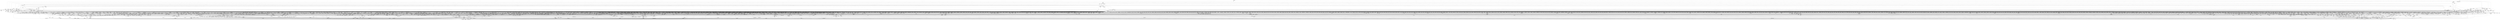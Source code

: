 digraph kerncollapsed {
    "local_bh_disable" [color="black"];
    "Indirect call51" [color="black"];
    "__timer_delete_sync" [color="black"];
    "Indirect call226" [color="black"];
    "do_raw_spin_lock_2" [color="black"];
    "prb_read_valid" [color="black"];
    "try_to_unlazy" [color="black"];
    "mas_next_range" [color="black"];
    "mte_update_sctlr_user" [color="black"];
    "percpu_counter_add" [color="black"];
    "dev_driver_string" [color="black"];
    "simple_xattr_space" [color="black"];
    "memchr" [color="black"];
    "irq_work_single" [color="black"];
    "rcu_segcblist_first_pend_cb" [color="black"];
    "Indirect call78" [color="black"];
    "__fsnotify_update_child_dentry_flags" [color="black"];
    "__kern_my_cpu_offset_28" [color="black"];
    "__audit_uring_entry" [color="black"];
    "__timer_delete" [color="black"];
    "__raw_spin_lock_46" [color="black"];
    "do_raw_spin_lock_29" [color="black"];
    "__raw_spin_unlock_irqrestore_4" [color="black"];
    "__rt_mutex_futex_trylock" [color="black"];
    "__audit_getname" [color="black"];
    "remove_nodes.constprop.0" [color="black"];
    "__cmpwait_case_32" [color="black"];
    "rcu_gp_is_expedited" [color="black"];
    "page_ref_inc" [color="black"];
    "list_lru_add" [color="black"];
    "unreserve_highatomic_pageblock" [color="black"];
    "__raw_spin_lock_irq_26" [color="black"];
    "__rb_rotate_set_parents" [color="black"];
    "show_mem_node_skip" [color="black"];
    "__audit_inode_child" [color="black"];
    "memzero_explicit" [color="black"];
    "__dl_clear_params" [color="black"];
    "kthread_insert_work_sanity_check" [color="black"];
    "ktime_get_with_offset" [color="black"];
    "signal_pending_state_2" [color="black"];
    "is_path_reachable" [color="black"];
    "kthread_should_stop" [color="black"];
    "__ptrace_link" [color="black"];
    "clear_ti_thread_flag_1" [color="black"];
    "netdev_start_xmit" [color="black"];
    "page_ref_inc_3" [color="black"];
    "__flush_tlb_page_nosync" [color="black"];
    "lru_deactivate_fn" [color="black"];
    "__raw_spin_unlock_bh.constprop.0" [color="black"];
    "xas_load" [color="black"];
    "strncmp" [color="black"];
    "update_dl_migration" [color="black"];
    "fetch_robust_entry" [color="black"];
    "put_dec_full8" [color="black"];
    "folio_lruvec_relock_irq.constprop.0" [color="black"];
    "mas_update_gap" [color="black"];
    "tlb_flush_mmu_tlbonly" [color="black"];
    "rcu_segcblist_entrain" [color="black"];
    "arch_local_irq_save_5" [color="black"];
    "set_ptes.constprop.0.isra.0" [color="black"];
    "__vfs_getxattr" [color="black"];
    "timerqueue_del" [color="black"];
    "count_vm_events_1" [color="black"];
    "Indirect call192" [color="black"];
    "rb_insert_color" [color="black"];
    "do_raw_spin_lock_87" [color="black"];
    "__skb_set_length" [color="black"];
    "hrtimer_forward" [color="black"];
    "__raw_spin_lock_irqsave" [color="black"];
    "fsnotify" [color="black"];
    "_atomic_dec_and_lock" [color="black"];
    "find_next_bit_8" [color="black"];
    "try_to_unmap_flush_dirty" [color="black"];
    "__wake_up_locked_key" [color="black"];
    "find_vmap_area" [color="black"];
    "rcu_dynticks_snap" [color="black"];
    "memblock_is_map_memory" [color="black"];
    "__clear_open_fd" [color="black"];
    "set_task_cpu" [color="black"];
    "page_ref_dec_and_test_1" [color="black"];
    "__raw_spin_lock_irqsave_41" [color="black"];
    "legitimize_links" [color="black"];
    "cpumask_any_and_distribute" [color="black"];
    "__raw_spin_lock_irq_35" [color="black"];
    "d_set_d_op" [color="black"];
    "__flow_hash_from_keys" [color="black"];
    "avg_vruntime" [color="black"];
    "rcu_segcblist_advance" [color="black"];
    "security_task_getsecid_obj" [color="black"];
    "__futex_queue" [color="black"];
    "folio_size_2" [color="black"];
    "__percpu_add_case_64" [color="black"];
    "find_busiest_group" [color="black"];
    "rcu_poll_gp_seq_start" [color="black"];
    "tty_driver_name" [color="black"];
    "__lock_timer" [color="black"];
    "__raw_spin_unlock_irqrestore_18" [color="black"];
    "dl_bw_cpus" [color="black"];
    "__count_vm_events_1" [color="black"];
    "Indirect call84" [color="black"];
    "__to_kthread" [color="black"];
    "cpu_online_1" [color="black"];
    "task_sched_runtime" [color="black"];
    "do_raw_spin_lock_3" [color="black"];
    "ldsem_down_read_trylock" [color="black"];
    "Indirect call26" [color="black"];
    "__raw_spin_lock_15" [color="black"];
    "__bitmap_set" [color="black"];
    "lock_hrtimer_base" [color="black"];
    "do_raw_spin_lock_33" [color="black"];
    "u64_stats_inc" [color="black"];
    "folio_test_uptodate" [color="black"];
    "get_random_bytes" [color="black"];
    "pagefault_enable_2" [color="black"];
    "get_file_1" [color="black"];
    "__raw_read_lock.constprop.0_5" [color="black"];
    "folio_mapping" [color="black"];
    "__pi_strlen" [color="black"];
    "__flush_tlb_kernel_pgtable" [color="black"];
    "dev_nit_active" [color="black"];
    "rcu_seq_end" [color="black"];
    "path_get" [color="black"];
    "io_put_kbuf" [color="black"];
    "__raw_spin_trylock_5" [color="black"];
    "audit_uid_comparator" [color="black"];
    "__kern_my_cpu_offset_26" [color="black"];
    "xas_next_entry.constprop.0" [color="black"];
    "cfs_rq_of" [color="black"];
    "__list_del_entry_1" [color="black"];
    "folio_evictable_1" [color="black"];
    "Indirect call64" [color="black"];
    "_prb_commit" [color="black"];
    "timer_delete" [color="black"];
    "__kern_my_cpu_offset_49" [color="black"];
    "finish_automount" [color="black"];
    "__raw_spin_lock_irqsave_4" [color="black"];
    "Indirect call166" [color="black"];
    "mte_sync_tags" [color="black"];
    "do_raw_spin_lock_10" [color="black"];
    "arch_tlbbatch_should_defer.constprop.0" [color="black"];
    "Indirect call79" [color="black"];
    "vma_interval_tree_remove" [color="black"];
    "__task_pid_nr_ns" [color="black"];
    "Indirect call139" [color="black"];
    "console_trylock" [color="black"];
    "mas_find" [color="black"];
    "__raw_spin_lock.constprop.0" [color="black"];
    "rcu_segcblist_add_len" [color="black"];
    "task_work_cancel_match" [color="black"];
    "virt_to_folio" [color="black"];
    "vma_interval_tree_insert" [color="black"];
    "Indirect call100" [color="black"];
    "__local_bh_enable_ip" [color="black"];
    "__kern_my_cpu_offset_61" [color="black"];
    "current_is_kswapd" [color="black"];
    "add_wait_queue_exclusive" [color="black"];
    "access_ok_39" [color="black"];
    "load_unaligned_zeropad" [color="black"];
    "compound_order" [color="black"];
    "strreplace" [color="black"];
    "io_get_cqe_overflow" [color="black"];
    "sve_get_vl" [color="black"];
    "__raw_spin_lock_irqsave_3" [color="black"];
    "mod_timer" [color="black"];
    "skb_may_tx_timestamp.part.0" [color="black"];
    "update_cfs_rq_load_avg.isra.0" [color="black"];
    "d_shrink_add" [color="black"];
    "pcpu_block_update" [color="black"];
    "set_swapper_pgd" [color="black"];
    "__raw_spin_lock_24" [color="black"];
    "Indirect call171" [color="black"];
    "queued_read_lock_slowpath" [color="black"];
    "__mod_zone_page_state" [color="black"];
    "do_csum" [color="black"];
    "kernfs_release_file.part.0.isra.0" [color="black"];
    "Indirect call95" [color="black"];
    "__kern_my_cpu_offset_67" [color="black"];
    "device_links_read_lock" [color="black"];
    "mast_ascend" [color="black"];
    "xas_update.isra.0" [color="black"];
    "tk_xtime.constprop.0" [color="black"];
    "req_set_fail_4" [color="black"];
    "list_del_init_6" [color="black"];
    "__percpu_add_case_32_2" [color="black"];
    "Indirect call164" [color="black"];
    "posix_cpu_timers_exit_group" [color="black"];
    "find_next_bit_29" [color="black"];
    "exit_rcu" [color="black"];
    "pagefault_disable" [color="black"];
    "detach_entity_load_avg" [color="black"];
    "mnt_want_write" [color="black"];
    "timer_reduce" [color="black"];
    "tlb_remove_table_smp_sync" [color="black"];
    "Indirect call175" [color="black"];
    "__raw_spin_unlock_irqrestore_29" [color="black"];
    "__cmpxchg_case_mb_32_2" [color="black"];
    "cpudl_heapify_up" [color="black"];
    "jiffies_to_usecs" [color="black"];
    "signal_pending_state_1" [color="black"];
    "Indirect call151" [color="black"];
    "__d_lookup_rcu" [color="black"];
    "__cmpxchg_case_64.isra.0" [color="black"];
    "should_fail_alloc_page" [color="black"];
    "futex_q_unlock" [color="black"];
    "mab_shift_right" [color="black"];
    "find_suitable_fallback" [color="black"];
    "radix_tree_iter_tag_clear" [color="black"];
    "break_deleg_wait.constprop.0.isra.0_1" [color="black"];
    "_find_next_zero_bit" [color="black"];
    "Indirect call186" [color="black"];
    "__delay" [color="black"];
    "free_pcppages_bulk" [color="black"];
    "mas_max_gap" [color="black"];
    "__printk_cpu_sync_try_get" [color="black"];
    "io_should_retry_thread" [color="black"];
    "kthread_is_per_cpu" [color="black"];
    "recalc_sigpending_tsk" [color="black"];
    "cpuhp_invoke_callback" [color="black"];
    "folio_invalidate" [color="black"];
    "__raw_spin_lock_26" [color="black"];
    "attach_pid" [color="black"];
    "try_to_unmap_flush" [color="black"];
    "Indirect call230" [color="black"];
    "__kern_my_cpu_offset_60" [color="black"];
    "__kern_my_cpu_offset_17" [color="black"];
    "zone_page_state_snapshot" [color="black"];
    "cpumask_weight" [color="black"];
    "kernfs_leftmost_descendant" [color="black"];
    "grow_tree_refs" [color="black"];
    "free_vmap_area_rb_augment_cb_rotate" [color="black"];
    "flush_tlb_mm" [color="black"];
    "mas_prev" [color="black"];
    "pde_subdir_first" [color="black"];
    "kmap_atomic_1" [color="black"];
    "_find_first_and_bit" [color="black"];
    "Indirect call129" [color="black"];
    "mte_dead_leaves.constprop.0" [color="black"];
    "Indirect call86" [color="black"];
    "__raw_spin_lock_irqsave_34" [color="black"];
    "pid_task" [color="black"];
    "__page_set_anon_rmap" [color="black"];
    "idr_for_each" [color="black"];
    "Indirect call31" [color="black"];
    "__dput_to_list" [color="black"];
    "invent_group_ids" [color="black"];
    "__raw_spin_unlock_irqrestore_31" [color="black"];
    "__percpu_add_case_32_20" [color="black"];
    "_compound_head_2" [color="black"];
    "check_cb_ovld_locked" [color="black"];
    "Indirect call73" [color="black"];
    "__raw_spin_lock_irqsave_22" [color="black"];
    "workingset_refault" [color="black"];
    "set_pageblock_migratetype" [color="black"];
    "capacity_of" [color="black"];
    "arch_local_irq_save_2" [color="black"];
    "mas_wr_walk" [color="black"];
    "__raw_spin_lock_irqsave_29" [color="black"];
    "prepend_char" [color="black"];
    "cpu_online_2" [color="black"];
    "signal_pending" [color="black"];
    "min_deadline_cb_propagate" [color="black"];
    "page_ref_add_1" [color="black"];
    "Indirect call161" [color="black"];
    "mte_clear_page_tags" [color="black"];
    "__finalize_skb_around" [color="black"];
    "cpu_timer_task_rcu" [color="black"];
    "do_raw_spin_lock_99" [color="black"];
    "do_raw_spin_lock_18" [color="black"];
    "posix_cpu_timers_exit" [color="black"];
    "oom_unkillable_task.isra.0" [color="black"];
    "sched_asym_prefer" [color="black"];
    "Indirect call29" [color="black"];
    "dl_bw_of" [color="black"];
    "d_flags_for_inode" [color="black"];
    "first_zones_zonelist" [color="black"];
    "folio_add_new_anon_rmap" [color="black"];
    "prepare_to_wait_event" [color="black"];
    "__kern_my_cpu_offset_89" [color="black"];
    "__sk_mem_reclaim" [color="black"];
    "strncpy_from_user" [color="black"];
    "Indirect call191" [color="black"];
    "__put_unused_fd" [color="black"];
    "__kern_my_cpu_offset_14" [color="black"];
    "should_failslab" [color="black"];
    "do_raw_spin_lock_28" [color="black"];
    "zone_watermark_ok_safe" [color="black"];
    "do_raw_spin_lock.constprop.0_13" [color="black"];
    "system_supports_generic_auth" [color="black"];
    "Indirect call4" [color="black"];
    "gup_signal_pending" [color="black"];
    "raw_spin_rq_unlock" [color="black"];
    "__raw_spin_unlock_irq_25" [color="black"];
    "__raw_spin_unlock_irqrestore_17" [color="black"];
    "__pfn_to_section" [color="black"];
    "mas_allocated.isra.0" [color="black"];
    "device_links_read_unlock" [color="black"];
    "aio_nr_sub" [color="black"];
    "__traverse_mounts" [color="black"];
    "lock_parent" [color="black"];
    "do_raw_spin_lock_35" [color="black"];
    "leave_rcu" [color="black"];
    "generic_permission" [color="black"];
    "cpudl_heapify" [color="black"];
    "arch_local_irq_save_8" [color="black"];
    "dev_xmit_recursion_dec" [color="black"];
    "enqueue_hrtimer.constprop.0" [color="black"];
    "__raw_spin_unlock_irq_18" [color="black"];
    "__skb_header_pointer" [color="black"];
    "Indirect call110" [color="black"];
    "arch_asym_cpu_priority" [color="black"];
    "spin_lock_irqsave_ssp_contention" [color="black"];
    "__raw_spin_lock_irqsave_12" [color="black"];
    "Indirect call193" [color="black"];
    "tty_port_kopened" [color="black"];
    "new_context" [color="black"];
    "__legitimize_path" [color="black"];
    "tty_termios_baud_rate" [color="black"];
    "to_kthread" [color="black"];
    "__io_prep_linked_timeout" [color="black"];
    "check_preempt_curr_dl" [color="black"];
    "__raw_spin_unlock_irq_45" [color="black"];
    "__raw_spin_unlock_irqrestore_21" [color="black"];
    "irq_disable" [color="black"];
    "__raw_spin_lock_irqsave_5" [color="black"];
    "ktime_get" [color="black"];
    "__zone_watermark_ok" [color="black"];
    "anon_vma_interval_tree_remove" [color="black"];
    "mas_next" [color="black"];
    "ttwu_queue_wakelist" [color="black"];
    "workingset_update_node" [color="black"];
    "security_inode_permission" [color="black"];
    "__kern_my_cpu_offset_44" [color="black"];
    "rcu_gp_is_normal" [color="black"];
    "__raw_spin_unlock_irq_1" [color="black"];
    "__raw_spin_lock_irq.constprop.0_1" [color="black"];
    "vma_iter_config" [color="black"];
    "set_kpti_asid_bits" [color="black"];
    "_prb_read_valid" [color="black"];
    "skb_header_cloned" [color="black"];
    "_task_util_est" [color="black"];
    "do_raw_spin_lock.constprop.0_10" [color="black"];
    "lock_mnt_tree" [color="black"];
    "mm_counter_file" [color="black"];
    "d_shrink_del" [color="black"];
    "Indirect call72" [color="black"];
    "__clear_close_on_exec.isra.0" [color="black"];
    "find_next_bit_15" [color="black"];
    "num_other_online_cpus" [color="black"];
    "io_schedule_prepare" [color="black"];
    "mas_set_parent.constprop.0" [color="black"];
    "vma_interval_tree_insert_after" [color="black"];
    "__page_dup_rmap.constprop.0" [color="black"];
    "process_shares_mm" [color="black"];
    "tk_clock_read" [color="black"];
    "dget" [color="black"];
    "check_vma_flags" [color="black"];
    "copy_highpage" [color="black"];
    "Indirect call117" [color="black"];
    "xas_find_conflict" [color="black"];
    "audit_copy_inode" [color="black"];
    "__bpf_free_used_maps" [color="black"];
    "workingset_age_nonresident" [color="black"];
    "pgdat_balanced" [color="black"];
    "__srcu_read_unlock" [color="black"];
    "lockref_mark_dead" [color="black"];
    "update_rq_clock" [color="black"];
    "__io_disarm_linked_timeout" [color="black"];
    "mapping_shrinkable" [color="black"];
    "dput_to_list" [color="black"];
    "Indirect call93" [color="black"];
    "find_first_bit_6" [color="black"];
    "find_unlink_vmap_area" [color="black"];
    "folio_try_get_rcu" [color="black"];
    "osq_unlock" [color="black"];
    "rwsem_spin_on_owner" [color="black"];
    "arch_local_irq_save_4" [color="black"];
    "folio_trylock_4" [color="black"];
    "__raw_spin_lock_irqsave.constprop.0_1" [color="black"];
    "d_is_dir.isra.0_1" [color="black"];
    "folio_mapped_2" [color="black"];
    "prepare_to_wait_exclusive" [color="black"];
    "inactive_is_low.constprop.0" [color="black"];
    "search_cmp_ftr_reg" [color="black"];
    "unlock_task_sighand.isra.0_1" [color="black"];
    "pcpu_unit_page_offset" [color="black"];
    "__mnt_want_write" [color="black"];
    "__raw_spin_lock_irq_4" [color="black"];
    "xas_clear_mark" [color="black"];
    "clear_ti_thread_flag_6" [color="black"];
    "tick_get_wakeup_device" [color="black"];
    "audit_inode" [color="black"];
    "__raw_spin_unlock_irqrestore_10" [color="black"];
    "raw_spin_rq_unlock_irqrestore" [color="black"];
    "__posix_timers_find" [color="black"];
    "__dl_add" [color="black"];
    "group_open_release" [color="black"];
    "security_file_set_fowner" [color="black"];
    "clear_nonspinnable" [color="black"];
    "arch_teardown_dma_ops" [color="black"];
    "__cmpxchg_case_acq_32.constprop.0_7" [color="black"];
    "Indirect call30" [color="black"];
    "__irq_disable" [color="black"];
    "get_next_ino" [color="black"];
    "__smp_call_single_queue" [color="black"];
    "find_alive_thread.isra.0" [color="black"];
    "skb_zcopy_downgrade_managed" [color="black"];
    "timekeeping_get_ns" [color="black"];
    "system_supports_address_auth_1" [color="black"];
    "xa_err" [color="black"];
    "folio_account_cleaned" [color="black"];
    "__cmpxchg_case_acq_32.constprop.0" [color="black"];
    "mapping_shrinkable_1" [color="black"];
    "mte_update_gcr_excl.isra.0" [color="black"];
    "Indirect call55" [color="black"];
    "Indirect call210" [color="black"];
    "__percpu_down_write_trylock" [color="black"];
    "bsearch" [color="black"];
    "__mnt_drop_write" [color="black"];
    "mte_set_pivot" [color="black"];
    "find_next_bit_17" [color="black"];
    "__raw_spin_unlock_irq_7" [color="black"];
    "cpumask_any_distribute" [color="black"];
    "vma_interval_tree_iter_first" [color="black"];
    "getname_flags" [color="black"];
    "irq_set_thread_affinity" [color="black"];
    "fatal_signal_pending_1" [color="black"];
    "Indirect call150" [color="black"];
    "Indirect call53" [color="black"];
    "Indirect call2" [color="black"];
    "skb_zcopy" [color="black"];
    "__cmpxchg_case_acq_32.constprop.0_13" [color="black"];
    "pud_set_huge" [color="black"];
    "pick_next_pushable_dl_task" [color="black"];
    "__raw_spin_lock_18" [color="black"];
    "invalid_mkclean_vma" [color="black"];
    "pte_mkdirty" [color="black"];
    "__update_load_avg_cfs_rq" [color="black"];
    "rt_mutex_setprio" [color="black"];
    "isolation_suitable.isra.0" [color="black"];
    "__kern_my_cpu_offset_21" [color="black"];
    "update_misfit_status" [color="black"];
    "__raw_spin_lock_23" [color="black"];
    "do_raw_spin_lock_97" [color="black"];
    "arm_timer" [color="black"];
    "arch_local_irq_disable_2" [color="black"];
    "__percpu_add_case_64_6" [color="black"];
    "pvm_determine_end_from_reverse" [color="black"];
    "set_ti_thread_flag_5" [color="black"];
    "tsk_fork_get_node" [color="black"];
    "llist_add_batch" [color="black"];
    "mas_next_slot" [color="black"];
    "cpu_online_3" [color="black"];
    "netdev_name" [color="black"];
    "Indirect call138" [color="black"];
    "update_group_capacity" [color="black"];
    "do_raw_spin_lock_44" [color="black"];
    "get_file.isra.0" [color="black"];
    "node_dirty_ok" [color="black"];
    "rcu_seq_start_1" [color="black"];
    "pud_clear_huge" [color="black"];
    "strcpy" [color="black"];
    "graft_tree" [color="black"];
    "write_sequnlock.constprop.0" [color="black"];
    "strchr" [color="black"];
    "reweight_task" [color="black"];
    "__wake_q_add" [color="black"];
    "list_splice" [color="black"];
    "rb_first" [color="black"];
    "audit_inode_child" [color="black"];
    "need_seqretry" [color="black"];
    "lookup_dcache" [color="black"];
    "Indirect call143" [color="black"];
    "zone_reclaimable_pages" [color="black"];
    "kmem_valid_obj" [color="black"];
    "Indirect call116" [color="black"];
    "page_vma_mapped_walk_done_1" [color="black"];
    "io_wq_exit_start" [color="black"];
    "put_dec_trunc8" [color="black"];
    "fsnotify_compare_groups" [color="black"];
    "wants_signal" [color="black"];
    "ihold" [color="black"];
    "__init_rwsem" [color="black"];
    "release_thread" [color="black"];
    "clear_buddies.isra.0" [color="black"];
    "list_del_init_7" [color="black"];
    "__mnt_drop_write_file" [color="black"];
    "audit_compare_dname_path" [color="black"];
    "__raw_spin_unlock_irqrestore.constprop.0_2" [color="black"];
    "unlock_mount" [color="black"];
    "__raw_spin_lock_irq_1" [color="black"];
    "folio_trylock_1" [color="black"];
    "smp_call_function_many" [color="black"];
    "is_local_mountpoint" [color="black"];
    "virt_to_slab" [color="black"];
    "Indirect call181" [color="black"];
    "system_supports_tlb_range" [color="black"];
    "security_inode_getsecid" [color="black"];
    "path_parentat" [color="black"];
    "__cmpxchg_case_mb_32_8" [color="black"];
    "__isolate_free_page" [color="black"];
    "do_raw_spin_lock_24" [color="black"];
    "ktime_get_real_ts64" [color="black"];
    "Indirect call131" [color="black"];
    "raw_spin_rq_lock" [color="black"];
    "skb_frag_ref" [color="black"];
    "freezing" [color="black"];
    "rcu_jiffies_till_stall_check" [color="black"];
    "_find_next_or_bit" [color="black"];
    "panic_smp_self_stop" [color="black"];
    "mast_spanning_rebalance.isra.0" [color="black"];
    "double_unlock_balance" [color="black"];
    "lookup_one_qstr_excl" [color="black"];
    "__raw_spin_trylock_1" [color="black"];
    "fd_install" [color="black"];
    "rb_erase" [color="black"];
    "Indirect call108" [color="black"];
    "find_next_bit_6" [color="black"];
    "__d_lookup" [color="black"];
    "cleanup_group_ids" [color="black"];
    "Indirect call25" [color="black"];
    "Indirect call173" [color="black"];
    "folio_nr_pages" [color="black"];
    "Indirect call67" [color="black"];
    "__kern_my_cpu_offset_55" [color="black"];
    "copy_to_user_page" [color="black"];
    "super_wake" [color="black"];
    "security_capable" [color="black"];
    "__raw_spin_unlock_irq_37" [color="black"];
    "skb_flow_get_icmp_tci" [color="black"];
    "prepend" [color="black"];
    "eth_type_vlan" [color="black"];
    "do_raw_spin_lock_5" [color="black"];
    "__percpu_add_case_64_7" [color="black"];
    "Indirect call32" [color="black"];
    "init_entity_runnable_average" [color="black"];
    "_copy_from_iter" [color="black"];
    "io_cancel_task_cb" [color="black"];
    "Indirect call41" [color="black"];
    "eventfd_signal_mask" [color="black"];
    "Indirect call81" [color="black"];
    "Indirect call160" [color="black"];
    "arch_stack_walk" [color="black"];
    "is_bad_inode" [color="black"];
    "chacha_permute" [color="black"];
    "igrab" [color="black"];
    "folio_isolate_lru" [color="black"];
    "list_del_4" [color="black"];
    "__cmpxchg_case_mb_64_1" [color="black"];
    "sched_cgroup_fork" [color="black"];
    "sk_error_report" [color="black"];
    "ptep_set_access_flags" [color="black"];
    "sock_flag_1" [color="black"];
    "lookup_mountpoint" [color="black"];
    "ptep_clear_flush" [color="black"];
    "__percpu_add_case_64_2" [color="black"];
    "__raw_spin_lock_irq.constprop.0_2" [color="black"];
    "user_disable_single_step" [color="black"];
    "mas_walk" [color="black"];
    "get_group_info.isra.0" [color="black"];
    "pick_next_task_idle" [color="black"];
    "complete_walk" [color="black"];
    "rb_erase_cached.isra.0" [color="black"];
    "__get_cpu_fpsimd_context" [color="black"];
    "i_gid_into_vfsgid" [color="black"];
    "__cmpxchg_case_acq_32.constprop.0_8" [color="black"];
    "init_completion" [color="black"];
    "Indirect call195" [color="black"];
    "_find_next_bit" [color="black"];
    "pcpu_chunk_relocate" [color="black"];
    "change_page_range" [color="black"];
    "__page_cache_release" [color="black"];
    "folio_anon_vma" [color="black"];
    "page_ref_dec_and_test_2" [color="black"];
    "do_raw_spin_lock_72" [color="black"];
    "retain_dentry" [color="black"];
    "__percpu_add_case_64_4" [color="black"];
    "__raw_spin_lock_irq_5" [color="black"];
    "__bitmap_equal" [color="black"];
    "do_raw_spin_lock_42" [color="black"];
    "Indirect call87" [color="black"];
    "__wake_up_parent" [color="black"];
    "get_work_pool" [color="black"];
    "Indirect call188" [color="black"];
    "csum_partial_ext" [color="black"];
    "pm_qos_update_flags" [color="black"];
    "dl_rq_of_se" [color="black"];
    "xas_reload" [color="black"];
    "Indirect call123" [color="black"];
    "mapping_unmap_writable" [color="black"];
    "io_poll_remove_entry" [color="black"];
    "__cmpxchg_case_acq_64_1" [color="black"];
    "Indirect call33" [color="black"];
    "touch_atime" [color="black"];
    "set_ptes.constprop.0.isra.0_1" [color="black"];
    "wake_up_klogd" [color="black"];
    "chacha_block_generic" [color="black"];
    "__raise_softirq_irqoff" [color="black"];
    "__wait_on_bit" [color="black"];
    "do_kernel_restart" [color="black"];
    "__kern_my_cpu_offset_56" [color="black"];
    "propagate_mnt" [color="black"];
    "page_ref_inc_4" [color="black"];
    "__kern_my_cpu_offset_52" [color="black"];
    "__raw_spin_unlock_irqrestore_33" [color="black"];
    "group_classify" [color="black"];
    "xas_not_node" [color="black"];
    "do_raw_spin_lock_32" [color="black"];
    "clear_ti_thread_flag_3" [color="black"];
    "unlock_mount_hash" [color="black"];
    "__prepare_to_swait" [color="black"];
    "sched_post_fork" [color="black"];
    "test_ti_thread_flag_4" [color="black"];
    "Indirect call207" [color="black"];
    "__cmpxchg_case_acq_32.constprop.0_21" [color="black"];
    "console_srcu_read_lock" [color="black"];
    "copy_user_highpage" [color="black"];
    "pagefault_enable" [color="black"];
    "__kern_my_cpu_offset_133" [color="black"];
    "__d_lookup_unhash_wake" [color="black"];
    "rcu_poll_gp_seq_start_unlocked" [color="black"];
    "__anon_vma_interval_tree_augment_propagate" [color="black"];
    "zone_watermark_ok" [color="black"];
    "step_into" [color="black"];
    "io_cqring_wake" [color="black"];
    "rcu_segcblist_extract_done_cbs" [color="black"];
    "inode_permission" [color="black"];
    "compaction_free" [color="black"];
    "find_vm_area" [color="black"];
    "percpu_ref_put_many.constprop.0" [color="black"];
    "mas_wr_node_walk" [color="black"];
    "memcg_charge_kernel_stack.part.0" [color="black"];
    "d_set_mounted" [color="black"];
    "get_page" [color="black"];
    "srcu_read_unlock.constprop.0" [color="black"];
    "memset" [color="black"];
    "check_stable_address_space" [color="black"];
    "set_task_reclaim_state" [color="black"];
    "arch_local_irq_save_1" [color="black"];
    "__raw_spin_lock_irq_34" [color="black"];
    "lookup_mnt" [color="black"];
    "Indirect call57" [color="black"];
    "__next_zones_zonelist" [color="black"];
    "__raw_spin_lock_31" [color="black"];
    "__nr_to_section" [color="black"];
    "set_page_dirty" [color="black"];
    "can_set_direct_map" [color="black"];
    "__raw_spin_unlock_irqrestore_2" [color="black"];
    "__raw_spin_lock_22" [color="black"];
    "get_data" [color="black"];
    "put_unused_fd" [color="black"];
    "mnt_dec_writers" [color="black"];
    "exit_task_stack_account" [color="black"];
    "mab_set_b_end" [color="black"];
    "security_audit_rule_match" [color="black"];
    "dentry_string_cmp" [color="black"];
    "allow_direct_reclaim" [color="black"];
    "__filename_parentat" [color="black"];
    "down_trylock" [color="black"];
    "__xchg_case_acq_64.isra.0" [color="black"];
    "_atomic_dec_and_lock_irqsave" [color="black"];
    "llist_reverse_order" [color="black"];
    "do_raw_spin_lock_88" [color="black"];
    "kernfs_should_drain_open_files" [color="black"];
    "prb_final_commit" [color="black"];
    "count_vm_event_2" [color="black"];
    "mas_wr_end_piv" [color="black"];
    "mnt_get_count" [color="black"];
    "inode_add_lru" [color="black"];
    "cpumask_and" [color="black"];
    "check_and_switch_context" [color="black"];
    "cpu_clock_sample_group" [color="black"];
    "do_raw_spin_lock.constprop.0_3" [color="black"];
    "workingset_eviction" [color="black"];
    "find_task_by_pid_ns" [color="black"];
    "io_run_cancel" [color="black"];
    "mod_node_state" [color="black"];
    "Indirect call222" [color="black"];
    "rwsem_set_reader_owned" [color="black"];
    "pfn_valid_2" [color="black"];
    "Indirect call209" [color="black"];
    "override_creds" [color="black"];
    "blake2s_update" [color="black"];
    "Indirect call169" [color="black"];
    "rcu_segcblist_accelerate" [color="black"];
    "find_buddy_page_pfn" [color="black"];
    "wb_update_bandwidth" [color="black"];
    "__wake_up_bit" [color="black"];
    "is_rlimit_overlimit" [color="black"];
    "space_used" [color="black"];
    "mas_safe_pivot" [color="black"];
    "__cmpxchg_case_mb_32_10" [color="black"];
    "timer_delete_hook" [color="black"];
    "Indirect call17" [color="black"];
    "mas_state_walk" [color="black"];
    "__do_set_cpus_allowed" [color="black"];
    "__printk_cpu_sync_put" [color="black"];
    "qdisc_qstats_cpu_qlen_dec" [color="black"];
    "get_cpu_fpsimd_context" [color="black"];
    "smp_call_function_many_cond" [color="black"];
    "__raw_spin_lock_irqsave_17" [color="black"];
    "may_delete" [color="black"];
    "mnt_set_mountpoint" [color="black"];
    "update_dl_rq_load_avg" [color="black"];
    "terminate_walk" [color="black"];
    "__kern_my_cpu_offset_78" [color="black"];
    "__sw_hweight64" [color="black"];
    "netlink_unlock_table" [color="black"];
    "cpumask_next.constprop.0" [color="black"];
    "xas_next_entry" [color="black"];
    "put_ldops.constprop.0" [color="black"];
    "folio_nr_pages_4" [color="black"];
    "do_softirq" [color="black"];
    "kmalloc_slab" [color="black"];
    "allow_write_access" [color="black"];
    "__skb_flow_get_ports" [color="black"];
    "mas_start" [color="black"];
    "_mix_pool_bytes" [color="black"];
    "list_move_1" [color="black"];
    "skip_atoi" [color="black"];
    "security_d_instantiate" [color="black"];
    "get_pwq" [color="black"];
    "fragmentation_index" [color="black"];
    "slab_is_available" [color="black"];
    "arch_get_random_longs" [color="black"];
    "csum_block_add_ext" [color="black"];
    "count_mounts" [color="black"];
    "Indirect call35" [color="black"];
    "compound_order_1" [color="black"];
    "Indirect call20" [color="black"];
    "__wake_up_common_lock" [color="black"];
    "Indirect call202" [color="black"];
    "io_wq_work_match_item" [color="black"];
    "Indirect call77" [color="black"];
    "put_dec" [color="black"];
    "tag_clear" [color="black"];
    "cpumask_empty_3" [color="black"];
    "walk_component" [color="black"];
    "page_ref_inc_6" [color="black"];
    "security_inode_init_security_anon" [color="black"];
    "mte_copy_page_tags" [color="black"];
    "Indirect call189" [color="black"];
    "Indirect call196" [color="black"];
    "arch_timer_evtstrm_available" [color="black"];
    "migrate_disable" [color="black"];
    "pfn_is_map_memory" [color="black"];
    "folio_mapped_3" [color="black"];
    "mas_find_setup.constprop.0" [color="black"];
    "ma_pivots" [color="black"];
    "mas_store_b_node" [color="black"];
    "__printk_safe_exit" [color="black"];
    "test_ti_thread_flag_22" [color="black"];
    "__d_instantiate" [color="black"];
    "enqueue_pushable_dl_task" [color="black"];
    "Indirect call225" [color="black"];
    "maybe_mkwrite.isra.0" [color="black"];
    "__cmpxchg_case_acq_32.constprop.0_19" [color="black"];
    "d_hash" [color="black"];
    "mas_safe_min" [color="black"];
    "cpu_util.constprop.0" [color="black"];
    "netlink_lock_table" [color="black"];
    "memmove" [color="black"];
    "Indirect call113" [color="black"];
    "__mutex_remove_waiter" [color="black"];
    "__xa_clear_mark" [color="black"];
    "Indirect call8" [color="black"];
    "try_grab_page" [color="black"];
    "rcu_exp_jiffies_till_stall_check" [color="black"];
    "do_raw_spin_lock_36" [color="black"];
    "wakeup_kcompactd" [color="black"];
    "_find_first_bit" [color="black"];
    "queued_read_unlock.constprop.0_2" [color="black"];
    "posix_cputimers_group_init" [color="black"];
    "__cmpxchg_case_rel_64" [color="black"];
    "__raw_spin_lock_irq_3" [color="black"];
    "list_del_init_3" [color="black"];
    "__skb_fill_page_desc" [color="black"];
    "__raw_spin_lock_3" [color="black"];
    "Indirect call146" [color="black"];
    "account_pipe_buffers" [color="black"];
    "fsnotify_connector_sb" [color="black"];
    "io_cancel_req_match" [color="black"];
    "__rt_mutex_slowtrylock" [color="black"];
    "rb_insert_color_cached" [color="black"];
    "vma_interval_tree_augment_rotate" [color="black"];
    "audit_gid_comparator" [color="black"];
    "__rb_erase_color" [color="black"];
    "do_raw_spin_lock_25" [color="black"];
    "siginfo_layout" [color="black"];
    "handle_dots" [color="black"];
    "__hlist_del" [color="black"];
    "pfn_swap_entry_to_page" [color="black"];
    "folio_mapped_1" [color="black"];
    "mmget" [color="black"];
    "sub_running_bw.isra.0" [color="black"];
    "io_cancel_cb" [color="black"];
    "Indirect call90" [color="black"];
    "fprop_fraction_percpu" [color="black"];
    "vma_interval_tree_subtree_search" [color="black"];
    "arch_local_irq_enable_2" [color="black"];
    "Indirect call126" [color="black"];
    "Indirect call220" [color="black"];
    "percpu_ref_noop_confirm_switch" [color="black"];
    "__radix_tree_lookup" [color="black"];
    "do_raw_spin_lock_6" [color="black"];
    "__raw_spin_unlock_irqrestore_6" [color="black"];
    "__kern_my_cpu_offset_23" [color="black"];
    "rcu_seq_snap" [color="black"];
    "fpsimd_thread_switch" [color="black"];
    "need_mlock_drain" [color="black"];
    "task_participate_group_stop" [color="black"];
    "move_linked_works" [color="black"];
    "d_lookup_done" [color="black"];
    "do_raw_spin_lock_117" [color="black"];
    "mntget" [color="black"];
    "__percpu_add_case_64.constprop.0_1" [color="black"];
    "__preempt_count_add.constprop.0_1" [color="black"];
    "find_next_bit_13" [color="black"];
    "vma_needs_dirty_tracking" [color="black"];
    "__cmpxchg_case_acq_32_1" [color="black"];
    "__xas_next" [color="black"];
    "___d_drop" [color="black"];
    "Indirect call15" [color="black"];
    "enqueue_task" [color="black"];
    "__raw_read_unlock.constprop.0_6" [color="black"];
    "__raw_spin_unlock_irq" [color="black"];
    "u64_stats_add_2" [color="black"];
    "__kern_my_cpu_offset_50" [color="black"];
    "dl_task_is_earliest_deadline" [color="black"];
    "find_last_bit" [color="black"];
    "set_ti_thread_flag_4" [color="black"];
    "__get_task_comm" [color="black"];
    "read_sanitised_ftr_reg" [color="black"];
    "arch_send_call_function_ipi_mask" [color="black"];
    "rcu_cblist_dequeue" [color="black"];
    "cpu_util_cfs" [color="black"];
    "audit_tree_lookup" [color="black"];
    "d_path" [color="black"];
    "ttwu_do_activate.constprop.0" [color="black"];
    "rt_mutex_slowtrylock" [color="black"];
    "vm_stat_account" [color="black"];
    "detach_if_pending" [color="black"];
    "Indirect call43" [color="black"];
    "Indirect call213" [color="black"];
    "cpudl_find" [color="black"];
    "security_sk_free" [color="black"];
    "pm_runtime_autosuspend_expiration" [color="black"];
    "timer_base.isra.0" [color="black"];
    "Indirect call27" [color="black"];
    "need_active_balance" [color="black"];
    "fsnotify_free_mark" [color="black"];
    "Indirect call68" [color="black"];
    "pcpu_init_md_blocks" [color="black"];
    "__xchg_case_mb_64.constprop.0_2" [color="black"];
    "nd_alloc_stack" [color="black"];
    "mask_irq" [color="black"];
    "__mod_lruvec_state" [color="black"];
    "Indirect call69" [color="black"];
    "__raw_spin_unlock_irqrestore_8" [color="black"];
    "do_raw_spin_lock_58" [color="black"];
    "count_vm_events" [color="black"];
    "xa_is_node" [color="black"];
    "mas_rewalk_if_dead" [color="black"];
    "srcu_gp_start" [color="black"];
    "prepare_to_wait" [color="black"];
    "Indirect call221" [color="black"];
    "set_next_task" [color="black"];
    "find_next_bit_3" [color="black"];
    "mmgrab_1" [color="black"];
    "skb_checksum" [color="black"];
    "do_raw_spin_lock" [color="black"];
    "post_init_entity_util_avg" [color="black"];
    "pid_nr_ns" [color="black"];
    "rt_mutex_top_waiter" [color="black"];
    "do_raw_spin_lock_38" [color="black"];
    "Indirect call194" [color="black"];
    "__reuseport_detach_closed_sock" [color="black"];
    "rwsem_set_nonspinnable" [color="black"];
    "netlink_has_listeners" [color="black"];
    "timer_delete_sync" [color="black"];
    "update_cached_migrate" [color="black"];
    "mast_fill_bnode" [color="black"];
    "__raw_spin_lock_6" [color="black"];
    "__raw_spin_lock_irqsave_18" [color="black"];
    "folio_wake_bit" [color="black"];
    "__siphash_unaligned" [color="black"];
    "__raw_spin_unlock_irq_35" [color="black"];
    "mas_set_alloc_req" [color="black"];
    "page_mapping" [color="black"];
    "cpu_switch_to" [color="black"];
    "pcpu_block_refresh_hint" [color="black"];
    "srcu_get_delay.isra.0" [color="black"];
    "write_seqlock.constprop.0" [color="black"];
    "vfsgid_in_group_p" [color="black"];
    "rcu_is_watching" [color="black"];
    "__gfp_pfmemalloc_flags" [color="black"];
    "cpumask_first_and" [color="black"];
    "free_vmap_area_rb_augment_cb_propagate" [color="black"];
    "count_vm_events_2" [color="black"];
    "io_run_local_work_continue" [color="black"];
    "hrtimer_start_expires" [color="black"];
    "__kern_my_cpu_offset_80" [color="black"];
    "Indirect call158" [color="black"];
    "__remove_shared_vm_struct.constprop.0" [color="black"];
    "__count_vm_events_3" [color="black"];
    "pm_ops_is_empty" [color="black"];
    "do_raw_spin_lock_26" [color="black"];
    "__task_rq_lock" [color="black"];
    "Indirect call89" [color="black"];
    "page_ref_inc_2" [color="black"];
    "folio_mapped" [color="black"];
    "find_next_bit.constprop.0_7" [color="black"];
    "lockref_get" [color="black"];
    "kernfs_get" [color="black"];
    "sched_clock" [color="black"];
    "arch_local_irq_restore" [color="black"];
    "page_ref_add" [color="black"];
    "folio_mark_dirty" [color="black"];
    "cd_forget" [color="black"];
    "__raw_spin_trylock_3" [color="black"];
    "__dl_update" [color="black"];
    "__peernet2id" [color="black"];
    "mutex_trylock" [color="black"];
    "test_ti_thread_flag_11" [color="black"];
    "Indirect call38" [color="black"];
    "split_page" [color="black"];
    "skb_tailroom" [color="black"];
    "req_set_fail" [color="black"];
    "do_raw_spin_lock_57" [color="black"];
    "__raw_spin_lock_irq_21" [color="black"];
    "expand" [color="black"];
    "__percpu_counter_sum" [color="black"];
    "__mutex_init" [color="black"];
    "__lshrti3" [color="black"];
    "add_device_randomness" [color="black"];
    "notifier_call_chain" [color="black"];
    "Indirect call145" [color="black"];
    "mtree_range_walk" [color="black"];
    "Indirect call156" [color="black"];
    "raw_spin_rq_lock_nested" [color="black"];
    "__kern_my_cpu_offset_2" [color="black"];
    "desc_read" [color="black"];
    "Indirect call201" [color="black"];
    "__kern_my_cpu_offset_51" [color="black"];
    "__kmem_obj_info" [color="black"];
    "audit_rate_check.part.0" [color="black"];
    "__cmpxchg_case_acq_64" [color="black"];
    "__audit_inode" [color="black"];
    "next_signal" [color="black"];
    "__raw_spin_unlock_irq_5" [color="black"];
    "__raw_spin_lock_bh.constprop.0_5" [color="black"];
    "collect_posix_cputimers" [color="black"];
    "do_raw_spin_lock_17" [color="black"];
    "inode_io_list_move_locked" [color="black"];
    "__raw_spin_unlock_irqrestore_11" [color="black"];
    "Indirect call48" [color="black"];
    "fsnotify_grab_connector" [color="black"];
    "attach_recursive_mnt" [color="black"];
    "mm_trace_rss_stat" [color="black"];
    "__check_sticky" [color="black"];
    "Indirect call9" [color="black"];
    "audit_alloc_name" [color="black"];
    "futex_hb_waiters_dec" [color="black"];
    "mmgrab_2" [color="black"];
    "irq_to_desc" [color="black"];
    "hlist_del_init_2" [color="black"];
    "find_first_bit_4" [color="black"];
    "Indirect call170" [color="black"];
    "sched_ttwu_pending" [color="black"];
    "__raw_spin_lock_irq_12" [color="black"];
    "timerqueue_add" [color="black"];
    "do_raw_spin_lock_50" [color="black"];
    "do_raw_spin_lock_80" [color="black"];
    "tag_set" [color="black"];
    "Indirect call132" [color="black"];
    "Indirect call144" [color="black"];
    "qdisc_qstats_cpu_backlog_dec" [color="black"];
    "get_task_exe_file" [color="black"];
    "ma_slots" [color="black"];
    "__percpu_add_case_32_8" [color="black"];
    "arm64_kernel_unmapped_at_el0_2" [color="black"];
    "__raw_spin_lock_irqsave_23" [color="black"];
    "Indirect call34" [color="black"];
    "list_del_init_5" [color="black"];
    "flush_dcache_page" [color="black"];
    "Indirect call24" [color="black"];
    "percpu_ref_put_many" [color="black"];
    "__raw_spin_lock_irq_31" [color="black"];
    "get_file_2" [color="black"];
    "select_collect2" [color="black"];
    "dev_bus_name" [color="black"];
    "__raw_spin_lock_irqsave.constprop.0_9" [color="black"];
    "put_link" [color="black"];
    "do_raw_spin_lock_27" [color="black"];
    "mnt_drop_write" [color="black"];
    "io_wq_work_match_all" [color="black"];
    "sme_save_state" [color="black"];
    "__srcu_read_lock" [color="black"];
    "d_find_alias" [color="black"];
    "compound_order_2" [color="black"];
    "wb_io_lists_depopulated" [color="black"];
    "radix_tree_next_chunk" [color="black"];
    "percpu_counter_set" [color="black"];
    "set_work_data" [color="black"];
    "Indirect call7" [color="black"];
    "set_tsk_need_resched" [color="black"];
    "futex_q_lock" [color="black"];
    "get_ucounts_or_wrap" [color="black"];
    "__mutex_trylock_common" [color="black"];
    "Indirect call128" [color="black"];
    "kmalloc_size_roundup" [color="black"];
    "smp_call_function" [color="black"];
    "deny_write_access.isra.0" [color="black"];
    "clear_ti_thread_flag_5" [color="black"];
    "Indirect call219" [color="black"];
    "find_lock_task_mm" [color="black"];
    "arch_smp_send_reschedule" [color="black"];
    "Indirect call168" [color="black"];
    "rcu_segcblist_pend_cbs" [color="black"];
    "__wake_up" [color="black"];
    "nsec_to_clock_t" [color="black"];
    "access_ok_12" [color="black"];
    "Indirect call23" [color="black"];
    "skb_zcopy_clear" [color="black"];
    "next_online_pgdat" [color="black"];
    "memblock_search" [color="black"];
    "mas_store_prealloc.part.0" [color="black"];
    "security_secid_to_secctx" [color="black"];
    "Indirect call134" [color="black"];
    "__raw_spin_lock_irqsave.constprop.0_3" [color="black"];
    "virt_to_head_page.isra.0" [color="black"];
    "next_group" [color="black"];
    "__irq_put_desc_unlock" [color="black"];
    "rcu_seq_set_state" [color="black"];
    "test_ti_thread_flag_6" [color="black"];
    "__raw_write_lock_irq_1" [color="black"];
    "do_raw_spin_lock_66" [color="black"];
    "__count_vm_events" [color="black"];
    "__raw_spin_lock_irqsave_42" [color="black"];
    "security_sock_rcv_skb" [color="black"];
    "Indirect call66" [color="black"];
    "Indirect call98" [color="black"];
    "__raw_spin_lock" [color="black"];
    "mas_pop_node" [color="black"];
    "__finish_swait" [color="black"];
    "tlb_flush" [color="black"];
    "__disable_irq_nosync" [color="black"];
    "has_managed_dma" [color="black"];
    "__raw_spin_lock_irqsave_51" [color="black"];
    "Indirect call104" [color="black"];
    "find_next_bit.constprop.0_14" [color="black"];
    "Indirect call52" [color="black"];
    "__remove_hrtimer" [color="black"];
    "strscpy" [color="black"];
    "find_next_bit_18" [color="black"];
    "__kern_my_cpu_offset_11" [color="black"];
    "wb_dirty_limits" [color="black"];
    "Indirect call135" [color="black"];
    "groups_search" [color="black"];
    "__sw_hweight32" [color="black"];
    "generic_exec_single" [color="black"];
    "wakeup_source_deactivate" [color="black"];
    "ksize" [color="black"];
    "Indirect call11" [color="black"];
    "__fprop_add_percpu_max" [color="black"];
    "ma_dead_node" [color="black"];
    "PageMovable" [color="black"];
    "invalid_migration_vma" [color="black"];
    "unhash_mnt" [color="black"];
    "__down_trylock_console_sem.constprop.0" [color="black"];
    "mas_set_height" [color="black"];
    "pvm_find_va_enclose_addr" [color="black"];
    "inc_rlimit_ucounts" [color="black"];
    "sync_rcu_exp_done_unlocked" [color="black"];
    "__list_del_entry" [color="black"];
    "Indirect call227" [color="black"];
    "__bitmap_weight" [color="black"];
    "mas_prev_range" [color="black"];
    "pcpu_next_fit_region.constprop.0" [color="black"];
    "lookup_fast" [color="black"];
    "Indirect call165" [color="black"];
    "Indirect call96" [color="black"];
    "kick_process" [color="black"];
    "__raw_spin_unlock_irq_23" [color="black"];
    "first_zones_zonelist_1" [color="black"];
    "forward_timer_base" [color="black"];
    "xa_load" [color="black"];
    "lru_add_fn" [color="black"];
    "get_file" [color="black"];
    "kill_super_notify" [color="black"];
    "Indirect call159" [color="black"];
    "xas_init_marks" [color="black"];
    "__balance_callbacks" [color="black"];
    "__mnt_want_write_file" [color="black"];
    "__raw_spin_unlock_irq_21" [color="black"];
    "__raw_write_lock_irq" [color="black"];
    "queued_write_lock_slowpath" [color="black"];
    "node_page_state_add" [color="black"];
    "pte_offset_kernel.isra.0" [color="black"];
    "clear_ti_thread_flag" [color="black"];
    "do_raw_spin_lock_69" [color="black"];
    "do_raw_spin_lock.constprop.0_14" [color="black"];
    "ktime_get_real_seconds" [color="black"];
    "console_srcu_read_unlock" [color="black"];
    "find_next_bit.constprop.0_8" [color="black"];
    "__mod_node_page_state" [color="black"];
    "security_release_secctx" [color="black"];
    "next_zone" [color="black"];
    "mas_set_split_parent.isra.0" [color="black"];
    "__kern_my_cpu_offset_27" [color="black"];
    "Indirect call97" [color="black"];
    "Indirect call162" [color="black"];
    "__anon_vma_interval_tree_augment_rotate" [color="black"];
    "xa_find_after" [color="black"];
    "cpu_util_cfs_boost" [color="black"];
    "Indirect call76" [color="black"];
    "try_to_unlazy_next" [color="black"];
    "__percpu_add_return_case_32_1" [color="black"];
    "do_raw_spin_lock_67" [color="black"];
    "finish_swait" [color="black"];
    "fsnotify_handle_inode_event.isra.0" [color="black"];
    "Indirect call140" [color="black"];
    "xas_next_offset" [color="black"];
    "__raw_spin_unlock_irq_3" [color="black"];
    "__put_cpu_fpsimd_context" [color="black"];
    "slab_want_init_on_free" [color="black"];
    "Indirect call16" [color="black"];
    "irq_domain_activate_irq" [color="black"];
    "__pi_memcmp" [color="black"];
    "finish_wait" [color="black"];
    "mas_push_node" [color="black"];
    "hlist_bl_lock" [color="black"];
    "__pm_relax" [color="black"];
    "get_cred_1" [color="black"];
    "task_fits_cpu" [color="black"];
    "__wb_update_bandwidth.constprop.0" [color="black"];
    "__futex_unqueue" [color="black"];
    "__raw_spin_lock_19" [color="black"];
    "desc_make_final" [color="black"];
    "d_alloc_parallel" [color="black"];
    "irqd_set.isra.0_1" [color="black"];
    "folio_size" [color="black"];
    "__raw_spin_lock_14" [color="black"];
    "test_taint" [color="black"];
    "wake_up_var" [color="black"];
    "io_prep_async_link" [color="black"];
    "sync_exp_work_done" [color="black"];
    "se_weight.isra.0" [color="black"];
    "do_raw_spin_lock_73" [color="black"];
    "task_clear_jobctl_pending" [color="black"];
    "tty_driver_flush_buffer" [color="black"];
    "__irq_get_desc_lock" [color="black"];
    "set_load_weight" [color="black"];
    "rb_next" [color="black"];
    "__cmpxchg_case_acq_32_3" [color="black"];
    "req_ref_put_and_test" [color="black"];
    "anon_vma_interval_tree_iter_next" [color="black"];
    "add_timer" [color="black"];
    "legitimize_root" [color="black"];
    "rcu_segcblist_inc_len" [color="black"];
    "will_become_orphaned_pgrp" [color="black"];
    "post_alloc_hook" [color="black"];
    "Indirect call155" [color="black"];
    "skb_has_frag_list" [color="black"];
    "jiffies_to_msecs" [color="black"];
    "task_rq_lock" [color="black"];
    "__raw_spin_lock_irq_11" [color="black"];
    "percpu_down_read_1" [color="black"];
    "crng_make_state" [color="black"];
    "d_lookup" [color="black"];
    "ma_data_end" [color="black"];
    "tlb_gather_mmu" [color="black"];
    "queued_read_lock.constprop.0" [color="black"];
    "rcu_poll_gp_seq_end_unlocked" [color="black"];
    "task_sigpending_2" [color="black"];
    "arch_local_irq_restore_3" [color="black"];
    "xattr_resolve_name" [color="black"];
    "u64_stats_add_1" [color="black"];
    "do_raw_spin_lock_1" [color="black"];
    "__raw_spin_lock_irqsave_21" [color="black"];
    "__bitmap_clear" [color="black"];
    "lazy_max_pages" [color="black"];
    "fsnotify_data_inode" [color="black"];
    "tty_ldisc_close" [color="black"];
    "thread_group_cputime" [color="black"];
    "drain_local_pages" [color="black"];
    "mab_mas_cp" [color="black"];
    "d_same_name" [color="black"];
    "enqueue_timer" [color="black"];
    "__raw_spin_unlock_irqrestore_14" [color="black"];
    "unmask_irq" [color="black"];
    "steal_suitable_fallback" [color="black"];
    "sock_flag.constprop.0" [color="black"];
    "find_next_bit.constprop.0_11" [color="black"];
    "check_mnt.isra.0" [color="black"];
    "to_desc" [color="black"];
    "mas_push_data" [color="black"];
    "system_supports_tlb_range_1" [color="black"];
    "redirty_tail_locked" [color="black"];
    "__mnt_is_readonly" [color="black"];
    "__dl_sub" [color="black"];
    "pm_runtime_get_noresume" [color="black"];
    "__d_lookup_unhash" [color="black"];
    "cpu_do_switch_mm" [color="black"];
    "Indirect call152" [color="black"];
    "prepare_alloc_pages.constprop.0" [color="black"];
    "Indirect call42" [color="black"];
    "__io_put_kbuf" [color="black"];
    "access_ok_42" [color="black"];
    "skb_cloned" [color="black"];
    "Indirect call47" [color="black"];
    "__raw_spin_lock_irq_19" [color="black"];
    "gfp_pfmemalloc_allowed" [color="black"];
    "skb_headers_offset_update" [color="black"];
    "__iget" [color="black"];
    "is_cpu_allowed" [color="black"];
    "min_deadline_cb_rotate" [color="black"];
    "mas_data_end" [color="black"];
    "__raw_spin_lock_12" [color="black"];
    "cpus_share_cache" [color="black"];
    "xas_result" [color="black"];
    "_compound_head_1" [color="black"];
    "io_prep_async_work" [color="black"];
    "__cmpxchg_case_rel_32" [color="black"];
    "do_raw_spin_lock_46" [color="black"];
    "local_cpu_stop" [color="black"];
    "find_next_bit.constprop.0_5" [color="black"];
    "attach_entity_load_avg" [color="black"];
    "__kern_my_cpu_offset_70" [color="black"];
    "fatal_signal_pending_6" [color="black"];
    "find_next_and_bit" [color="black"];
    "efi_reboot" [color="black"];
    "Indirect call177" [color="black"];
    "Indirect call49" [color="black"];
    "Indirect call208" [color="black"];
    "__raw_spin_unlock_irq.constprop.0_2" [color="black"];
    "mas_alloc_req.isra.0" [color="black"];
    "move_freepages_block" [color="black"];
    "noop_dirty_folio" [color="black"];
    "irq_get_irq_data" [color="black"];
    "__const_udelay" [color="black"];
    "skb_queue_tail" [color="black"];
    "Indirect call217" [color="black"];
    "__raw_spin_lock_irq_43" [color="black"];
    "task_ppid_nr" [color="black"];
    "audit_log_path_denied" [color="black"];
    "pmd_offset.isra.0" [color="black"];
    "rcu_gpnum_ovf" [color="black"];
    "try_release_thread_stack_to_cache" [color="black"];
    "__cmpxchg_case_mb_32_6" [color="black"];
    "get_task_mm" [color="black"];
    "set_ptes.isra.0" [color="black"];
    "folio_nr_pages_1" [color="black"];
    "sock_rfree" [color="black"];
    "mas_leaf_max_gap" [color="black"];
    "del_page_from_free_list" [color="black"];
    "fsnotify_first_mark" [color="black"];
    "__raw_write_lock.constprop.0_1" [color="black"];
    "__cmpxchg_case_mb_32_5" [color="black"];
    "membarrier_update_current_mm" [color="black"];
    "signal_pending_state" [color="black"];
    "__raw_spin_unlock_irq_11" [color="black"];
    "lru_note_cost" [color="black"];
    "__raw_spin_lock_irq_6" [color="black"];
    "flush_signal_handlers" [color="black"];
    "mas_leaf_set_meta" [color="black"];
    "clear_bit_unlock.constprop.0" [color="black"];
    "synchronize_rcu.part.0" [color="black"];
    "lru_deactivate_file_fn" [color="black"];
    "propagate_mount_unlock" [color="black"];
    "__kern_my_cpu_offset_15" [color="black"];
    "Indirect call167" [color="black"];
    "Indirect call223" [color="black"];
    "xas_find" [color="black"];
    "audit_string_contains_control" [color="black"];
    "commit_tree" [color="black"];
    "pagefault_enable_1" [color="black"];
    "pcpu_chunk_refresh_hint" [color="black"];
    "skb_copy_bits" [color="black"];
    "rb_prev" [color="black"];
    "class_raw_spinlock_irqsave_destructor" [color="black"];
    "Indirect call19" [color="black"];
    "do_raw_spin_lock_45" [color="black"];
    "Indirect call83" [color="black"];
    "unlock_page" [color="black"];
    "find_next_zero_bit" [color="black"];
    "rcu_cblist_init" [color="black"];
    "__cmpxchg_case_acq_32_2" [color="black"];
    "anon_vma_interval_tree_iter_first" [color="black"];
    "find_next_bit_7" [color="black"];
    "mas_find_child" [color="black"];
    "prb_commit" [color="black"];
    "is_current_pgrp_orphaned" [color="black"];
    "cpu_clock_sample" [color="black"];
    "do_raw_spin_lock_52" [color="black"];
    "__raw_spin_lock_28" [color="black"];
    "find_next_and_bit.constprop.0" [color="black"];
    "is_migration_entry" [color="black"];
    "dont_mount" [color="black"];
    "cpumask_copy_1" [color="black"];
    "do_raw_spin_lock.constprop.0_11" [color="black"];
    "__wake_up_sync_key" [color="black"];
    "irq_chip_retrigger_hierarchy" [color="black"];
    "__raw_spin_lock_34" [color="black"];
    "__raw_spin_lock_irqsave_1" [color="black"];
    "fsnotify_inode" [color="black"];
    "__raw_spin_unlock_irqrestore_1" [color="black"];
    "find_first_bit_1" [color="black"];
    "mutex_can_spin_on_owner" [color="black"];
    "Indirect call22" [color="black"];
    "vma_interval_tree_augment_propagate" [color="black"];
    "update_sctlr_el1" [color="black"];
    "__free_one_page" [color="black"];
    "mas_adopt_children.isra.0" [color="black"];
    "dequeue_task" [color="black"];
    "__attach_to_pi_owner" [color="black"];
    "__raw_spin_lock_41" [color="black"];
    "rcu_segcblist_enqueue" [color="black"];
    "__percpu_add_case_64.constprop.0_3" [color="black"];
    "desc_read_finalized_seq" [color="black"];
    "next_mnt" [color="black"];
    "__audit_reusename" [color="black"];
    "mas_descend" [color="black"];
    "mas_next_setup.constprop.0" [color="black"];
    "__percpu_add_case_32" [color="black"];
    "__count_vm_events_2" [color="black"];
    "audit_serial" [color="black"];
    "clear_inode" [color="black"];
    "do_raw_spin_lock_13" [color="black"];
    "mapping_shrinkable_2" [color="black"];
    "get_cred" [color="black"];
    "fpsimd_save" [color="black"];
    "this_cpu_has_cap.part.0" [color="black"];
    "stackinfo_on_stack" [color="black"];
    "rt_mutex_init_proxy_locked" [color="black"];
    "find_first_bit_3" [color="black"];
    "sched_clock_noinstr" [color="black"];
    "security_inode_unlink" [color="black"];
    "folio_total_mapcount" [color="black"];
    "do_raw_spin_lock_116" [color="black"];
    "tlb_gather_mmu_fullmm" [color="black"];
    "tty_termios_input_baud_rate" [color="black"];
    "kill_device" [color="black"];
    "Indirect call121" [color="black"];
    "call_function_single_prep_ipi" [color="black"];
    "xa_find" [color="black"];
    "_compound_head_4" [color="black"];
    "entity_eligible" [color="black"];
    "put_cpu_fpsimd_context" [color="black"];
    "__cmpxchg_case_acq_32.constprop.0_20" [color="black"];
    "__cmpwait_case_32_1" [color="black"];
    "d_alloc" [color="black"];
    "do_raw_spin_lock.constprop.0_6" [color="black"];
    "__note_gp_changes" [color="black"];
    "lockref_get_not_zero" [color="black"];
    "Indirect call13" [color="black"];
    "mnt_add_count" [color="black"];
    "rcu_is_cpu_rrupt_from_idle" [color="black"];
    "__xchg_case_mb_32.constprop.0" [color="black"];
    "pcpu_post_unmap_tlb_flush" [color="black"];
    "__kern_my_cpu_offset_79" [color="black"];
    "Indirect call39" [color="black"];
    "cpumask_weight.constprop.0_5" [color="black"];
    "radix_tree_lookup" [color="black"];
    "io_wq_hash_work" [color="black"];
    "io_poll_add_hash" [color="black"];
    "free_unref_page_commit" [color="black"];
    "is_subdir" [color="black"];
    "list_del_1" [color="black"];
    "__kern_my_cpu_offset_4" [color="black"];
    "posixtimer_rearm" [color="black"];
    "prb_reserve" [color="black"];
    "__fsnotify_recalc_mask" [color="black"];
    "d_lru_del" [color="black"];
    "try_to_take_rt_mutex" [color="black"];
    "__mutex_trylock" [color="black"];
    "osq_lock" [color="black"];
    "d_delete_notify" [color="black"];
    "pmd_clear_huge" [color="black"];
    "irq_enable" [color="black"];
    "Indirect call91" [color="black"];
    "post_ttbr_update_workaround" [color="black"];
    "xas_set_order.part.0" [color="black"];
    "folio_unlock" [color="black"];
    "__cmpxchg_case_mb_64" [color="black"];
    "try_check_zero" [color="black"];
    "_raw_spin_rq_lock_irqsave" [color="black"];
    "io_req_complete_defer" [color="black"];
    "kmap_local_page" [color="black"];
    "__raw_spin_unlock_irqrestore_5" [color="black"];
    "Indirect call149" [color="black"];
    "__pi_strcmp" [color="black"];
    "get_mountpoint" [color="black"];
    "find_vma_prev" [color="black"];
    "io_put_kbuf_comp.isra.0" [color="black"];
    "__raw_spin_lock_30" [color="black"];
    "Indirect call1" [color="black"];
    "__set_close_on_exec.isra.0" [color="black"];
    "do_raw_spin_lock_31" [color="black"];
    "find_submount" [color="black"];
    "__dev_fwnode" [color="black"];
    "queued_spin_lock_slowpath" [color="black"];
    "__pick_first_entity" [color="black"];
    "task_active_pid_ns" [color="black"];
    "Indirect call101" [color="black"];
    "__raw_spin_lock_4" [color="black"];
    "do_raw_spin_lock_43" [color="black"];
    "flush_dcache_folio" [color="black"];
    "data_push_tail" [color="black"];
    "__kern_my_cpu_offset_22" [color="black"];
    "Indirect call190" [color="black"];
    "is_vmalloc_addr" [color="black"];
    "tag_get" [color="black"];
    "test_ti_thread_flag_7" [color="black"];
    "rcu_advance_cbs" [color="black"];
    "path_is_under" [color="black"];
    "Indirect call120" [color="black"];
    "sock_rmem_free" [color="black"];
    "d_revalidate" [color="black"];
    "down_read_trylock" [color="black"];
    "inode_maybe_inc_iversion" [color="black"];
    "__pageblock_pfn_to_page" [color="black"];
    "__lock_parent" [color="black"];
    "kernfs_next_descendant_post" [color="black"];
    "__reset_isolation_pfn" [color="black"];
    "flush_tlb_mm_1" [color="black"];
    "file_ns_capable" [color="black"];
    "__cmpxchg_case_acq_32.constprop.0_1" [color="black"];
    "__raw_spin_unlock_irq_43" [color="black"];
    "io_acct_run_queue" [color="black"];
    "rwsem_read_trylock" [color="black"];
    "__cmpxchg_case_acq_32.constprop.0_4" [color="black"];
    "io_cqe_cache_refill" [color="black"];
    "Indirect call115" [color="black"];
    "list_move_tail" [color="black"];
    "put_tree_ref" [color="black"];
    "__raw_spin_lock_irqsave.constprop.0_7" [color="black"];
    "__ipi_send_mask" [color="black"];
    "resched_curr" [color="black"];
    "__rb_insert_augmented" [color="black"];
    "local_bh_enable" [color="black"];
    "plist_add" [color="black"];
    "should_zap_page" [color="black"];
    "pte_to_swp_entry_2" [color="black"];
    "__cmpxchg_case_acq_32.constprop.0_16" [color="black"];
    "Indirect call61" [color="black"];
    "__arm64_sys_unlink" [color="black"];
    "__kern_my_cpu_offset_24" [color="black"];
    "mte_destroy_descend.constprop.0" [color="black"];
    "Indirect call40" [color="black"];
    "folio_trylock" [color="black"];
    "fpsimd_preserve_current_state" [color="black"];
    "__raw_spin_lock_irq_7" [color="black"];
    "__remove_inode_hash" [color="black"];
    "kernfs_root" [color="black"];
    "arch_get_random_seed_longs" [color="black"];
    "tcp_get_info_chrono_stats" [color="black"];
    "qdisc_maybe_clear_missed" [color="black"];
    "prb_next_seq" [color="black"];
    "is_zero_page" [color="black"];
    "Indirect call231" [color="black"];
    "Indirect call3" [color="black"];
    "other_cpu_in_panic" [color="black"];
    "xa_mk_value" [color="black"];
    "__io_acct_run_queue" [color="black"];
    "find_next_bit_10" [color="black"];
    "__raw_spin_unlock_irqrestore_38" [color="black"];
    "skb_header_pointer_2" [color="black"];
    "update_pm_runtime_accounting" [color="black"];
    "__cmpxchg_case_acq_32.constprop.0_15" [color="black"];
    "deactivate_task" [color="black"];
    "mas_bulk_rebalance" [color="black"];
    "__kern_my_cpu_offset_76" [color="black"];
    "get_work_pwq" [color="black"];
    "__percpu_add_case_64_3" [color="black"];
    "no_page_table" [color="black"];
    "__raw_spin_lock_irqsave_32" [color="black"];
    "list_del_init" [color="black"];
    "__sync_icache_dcache" [color="black"];
    "link_path_walk" [color="black"];
    "bstats_update" [color="black"];
    "__d_find_any_alias" [color="black"];
    "__raw_spin_lock_62" [color="black"];
    "system_supports_mte_1" [color="black"];
    "do_raw_spin_lock_118" [color="black"];
    "lru_note_cost_refault" [color="black"];
    "__irq_domain_deactivate_irq" [color="black"];
    "bump_cpu_timer" [color="black"];
    "Indirect call58" [color="black"];
    "task_clear_jobctl_trapping" [color="black"];
    "cpudl_set" [color="black"];
    "__cmpxchg_case_mb_64_4" [color="black"];
    "touch_mnt_namespace" [color="black"];
    "fill_contig_page_info" [color="black"];
    "d_delete" [color="black"];
    "Indirect call142" [color="black"];
    "tag_clear_highpage" [color="black"];
    "pcpu_update_empty_pages" [color="black"];
    "inode_io_list_del" [color="black"];
    "__fprop_add_percpu" [color="black"];
    "int_sqrt" [color="black"];
    "do_raw_spin_lock_8" [color="black"];
    "Indirect call59" [color="black"];
    "__wake_up_klogd.part.0" [color="black"];
    "security_inode_follow_link" [color="black"];
    "Indirect call62" [color="black"];
    "zone_page_state_add" [color="black"];
    "fsnotify_name.isra.0" [color="black"];
    "__msecs_to_jiffies" [color="black"];
    "vma_fs_can_writeback" [color="black"];
    "find_lock_later_rq" [color="black"];
    "plist_del" [color="black"];
    "arch_local_irq_restore_1" [color="black"];
    "arch_local_irq_save_7" [color="black"];
    "pi_state_update_owner" [color="black"];
    "__raw_spin_lock_irqsave.constprop.0_8" [color="black"];
    "cleanup_timerqueue" [color="black"];
    "mnt_get_writers" [color="black"];
    "Indirect call184" [color="black"];
    "sibling_imbalance.isra.0" [color="black"];
    "Indirect call0" [color="black"];
    "task_will_free_mem" [color="black"];
    "copy_from_kernel_nofault" [color="black"];
    "__raw_spin_unlock_irq.constprop.0_1" [color="black"];
    "sve_save_state" [color="black"];
    "add_mm_rss_vec" [color="black"];
    "debug_locks_off" [color="black"];
    "call_on_irq_stack" [color="black"];
    "anon_vma_interval_tree_pre_update_vma" [color="black"];
    "find_next_zero_bit_1" [color="black"];
    "data_alloc" [color="black"];
    "mas_wr_walk_descend" [color="black"];
    "test_and_set_bit_lock.constprop.0" [color="black"];
    "update_rt_rq_load_avg" [color="black"];
    "folio_order" [color="black"];
    "arch_irq_work_raise" [color="black"];
    "__raw_write_unlock_irq_5" [color="black"];
    "__raw_spin_lock_irq_23" [color="black"];
    "__percpu_add_case_64_1" [color="black"];
    "audit_mark_compare" [color="black"];
    "get_state_synchronize_rcu" [color="black"];
    "timer_wait_running" [color="black"];
    "__hrtimer_get_next_event" [color="black"];
    "kernfs_name_hash" [color="black"];
    "idr_find" [color="black"];
    "__update_min_deadline" [color="black"];
    "calc_delta_fair" [color="black"];
    "oom_badness" [color="black"];
    "__bitmap_and" [color="black"];
    "io_poll_remove_entries" [color="black"];
    "init_timer_key" [color="black"];
    "__kern_my_cpu_offset_19" [color="black"];
    "dev_to_swnode" [color="black"];
    "Indirect call228" [color="black"];
    "Indirect call44" [color="black"];
    "move_freelist_tail" [color="black"];
    "workingset_activation" [color="black"];
    "extfrag_for_order" [color="black"];
    "_double_lock_balance" [color="black"];
    "Indirect call133" [color="black"];
    "pcpu_next_md_free_region" [color="black"];
    "task_curr" [color="black"];
    "__raw_spin_lock_16" [color="black"];
    "prep_compound_page" [color="black"];
    "__raw_spin_unlock_irq_29" [color="black"];
    "lockref_get_not_dead" [color="black"];
    "Indirect call6" [color="black"];
    "__bitmap_subset" [color="black"];
    "fatal_signal_pending_5" [color="black"];
    "anon_vma_interval_tree_insert" [color="black"];
    "__kern_my_cpu_offset_35" [color="black"];
    "__raw_spin_lock_2" [color="black"];
    "Indirect call36" [color="black"];
    "console_verbose" [color="black"];
    "srcu_funnel_exp_start" [color="black"];
    "convert_prio" [color="black"];
    "do_raw_spin_lock_65" [color="black"];
    "io_match_task_safe" [color="black"];
    "_find_first_zero_bit" [color="black"];
    "Indirect call216" [color="black"];
    "pcpu_block_update_hint_alloc" [color="black"];
    "skb_pfmemalloc" [color="black"];
    "dev_xmit_recursion_inc" [color="black"];
    "do_init_timer.constprop.0" [color="black"];
    "do_raw_spin_lock_51" [color="black"];
    "attach_task" [color="black"];
    "__udelay" [color="black"];
    "fsnotify_update_flags" [color="black"];
    "__legitimize_mnt" [color="black"];
    "flush_tlb_kernel_range" [color="black"];
    "pgattr_change_is_safe" [color="black"];
    "cpumask_subset" [color="black"];
    "fsnotify_group_assert_locked" [color="black"];
    "__cmpxchg_case_mb_32_13" [color="black"];
    "check_class_changed" [color="black"];
    "HAS_UNMAPPED_ID" [color="black"];
    "Indirect call204" [color="black"];
    "inc_tlb_flush_pending" [color="black"];
    "__acct_reclaim_writeback" [color="black"];
    "zone_watermark_fast.constprop.0" [color="black"];
    "path_init" [color="black"];
    "slab_want_init_on_alloc" [color="black"];
    "futex_get_value_locked" [color="black"];
    "__xchg_case_mb_64.constprop.0_3" [color="black"];
    "__kern_my_cpu_offset_37" [color="black"];
    "sock_flag_3" [color="black"];
    "__kern_my_cpu_offset_54" [color="black"];
    "radix_tree_tag_get" [color="black"];
    "drain_pages" [color="black"];
    "__raw_read_unlock.constprop.0" [color="black"];
    "count_vm_event_1" [color="black"];
    "tlb_flush_1" [color="black"];
    "find_next_zero_bit_2" [color="black"];
    "__reuseport_detach_sock.isra.0" [color="black"];
    "blake2s.constprop.0" [color="black"];
    "update_newidle_cost" [color="black"];
    "__raw_read_lock.constprop.0_1" [color="black"];
    "data_check_size" [color="black"];
    "__raw_spin_unlock_irq_4" [color="black"];
    "wq_worker_running" [color="black"];
    "fprop_reflect_period_percpu.isra.0" [color="black"];
    "io_wq_worker_running" [color="black"];
    "__raw_spin_lock_5" [color="black"];
    "rcu_segcblist_move_seglen" [color="black"];
    "rcu_inkernel_boot_has_ended" [color="black"];
    "Indirect call187" [color="black"];
    "__percpu_add_case_32_21" [color="black"];
    "_compound_head" [color="black"];
    "take_dentry_name_snapshot" [color="black"];
    "disable_irq_nosync" [color="black"];
    "__raw_spin_lock.constprop.0_1" [color="black"];
    "copy_fd_bitmaps" [color="black"];
    "Indirect call85" [color="black"];
    "xas_set_mark" [color="black"];
    "rcu_seq_start" [color="black"];
    "mod_zone_page_state" [color="black"];
    "percpu_ref_get_many.constprop.0" [color="black"];
    "sb_clear_inode_writeback" [color="black"];
    "__raw_spin_lock_irq_32" [color="black"];
    "get_vfs_caps_from_disk" [color="black"];
    "pageblock_skip_persistent" [color="black"];
    "list_del_3" [color="black"];
    "raw_spin_rq_trylock" [color="black"];
    "__kern_my_cpu_offset_134" [color="black"];
    "drain_pages_zone" [color="black"];
    "node_tag_clear" [color="black"];
    "sock_inuse_add" [color="black"];
    "first_online_pgdat" [color="black"];
    "Indirect call154" [color="black"];
    "find_next_bit.constprop.0_6" [color="black"];
    "__update_load_avg_se" [color="black"];
    "__dequeue_entity" [color="black"];
    "test_ti_thread_flag_10" [color="black"];
    "d_find_any_alias" [color="black"];
    "rcu_accelerate_cbs" [color="black"];
    "add_nr_running" [color="black"];
    "put_prev_task" [color="black"];
    "errseq_sample" [color="black"];
    "__ksize" [color="black"];
    "Indirect call136" [color="black"];
    "purge_fragmented_block" [color="black"];
    "get_mm_exe_file" [color="black"];
    "mas_wr_store_setup" [color="black"];
    "arm64_kernel_unmapped_at_el0_4" [color="black"];
    "__cmpxchg_case_acq_32.constprop.0_2" [color="black"];
    "folio_nr_pages_3" [color="black"];
    "cpu_online" [color="black"];
    "sk_memory_allocated_sub" [color="black"];
    "reusable_anon_vma" [color="black"];
    "privileged_wrt_inode_uidgid" [color="black"];
    "prepare_to_swait_event" [color="black"];
    "__wait_for_common" [color="black"];
    "mte_zero_clear_page_tags" [color="black"];
    "__lookup_slow" [color="black"];
    "Indirect call80" [color="black"];
    "Indirect call5" [color="black"];
    "do_raw_spin_lock_37" [color="black"];
    "mt_find" [color="black"];
    "queued_write_lock.constprop.0_1" [color="black"];
    "tty_name" [color="black"];
    "__cmpxchg_case_mb_64_7" [color="black"];
    "security_task_kill" [color="black"];
    "copyin" [color="black"];
    "__kern_my_cpu_offset_83" [color="black"];
    "__raw_spin_lock_irq" [color="black"];
    "fpsimd_save_state" [color="black"];
    "__cmpxchg_case_acq_32.constprop.0_18" [color="black"];
    "__raw_spin_unlock_irqrestore_12" [color="black"];
    "pagetable_pte_dtor" [color="black"];
    "inode_lru_list_del" [color="black"];
    "get_ldops" [color="black"];
    "__kern_my_cpu_offset_74" [color="black"];
    "mas_prev_setup.constprop.0" [color="black"];
    "list_del_init_2" [color="black"];
    "Indirect call94" [color="black"];
    "restore_nameidata" [color="black"];
    "domain_dirty_limits" [color="black"];
    "io_poll_mark_cancelled" [color="black"];
    "task_pid_vnr" [color="black"];
    "do_raw_spin_lock_12" [color="black"];
    "clear_ti_thread_flag_8" [color="black"];
    "Indirect call163" [color="black"];
    "kobj_ns_ops" [color="black"];
    "choose_mountpoint_rcu" [color="black"];
    "defer_console_output" [color="black"];
    "gup_folio_next" [color="black"];
    "__try_to_del_timer_sync" [color="black"];
    "do_raw_spin_lock_11" [color="black"];
    "lru_move_tail_fn" [color="black"];
    "Indirect call180" [color="black"];
    "rcu_poll_gp_seq_end" [color="black"];
    "pm_runtime_put_noidle_2" [color="black"];
    "__kern_my_cpu_offset_36" [color="black"];
    "__cmpxchg_case_acq_32.constprop.0_14" [color="black"];
    "dl_set_overload.part.0" [color="black"];
    "__lock_task_sighand" [color="black"];
    "req_set_fail_3" [color="black"];
    "Indirect call37" [color="black"];
    "Indirect call200" [color="black"];
    "futex_cmpxchg_value_locked" [color="black"];
    "__percpu_add_case_64.constprop.0" [color="black"];
    "percpu_up_read_1" [color="black"];
    "hrtimer_start_range_ns" [color="black"];
    "io_acct_cancel_pending_work" [color="black"];
    "__kern_my_cpu_offset_16" [color="black"];
    "no_blink" [color="black"];
    "kthread_data" [color="black"];
    "__raw_spin_lock.constprop.0_2" [color="black"];
    "atime_needs_update" [color="black"];
    "__wake_up_locked_key_bookmark" [color="black"];
    "task_sigpending_1" [color="black"];
    "iov_iter_revert" [color="black"];
    "__raw_read_unlock.constprop.0_2" [color="black"];
    "propagation_next" [color="black"];
    "do_raw_spin_lock_86" [color="black"];
    "double_rq_lock" [color="black"];
    "mte_thread_switch" [color="black"];
    "Indirect call82" [color="black"];
    "do_raw_spin_lock_56" [color="black"];
    "put_filesystem" [color="black"];
    "Indirect call65" [color="black"];
    "shrink_lock_dentry" [color="black"];
    "__tlb_reset_range" [color="black"];
    "pcpu_page_idx" [color="black"];
    "Indirect call114" [color="black"];
    "blake2s_final" [color="black"];
    "_compound_head_3" [color="black"];
    "mte_parent_slot" [color="black"];
    "__wake_up_common" [color="black"];
    "lock_mount_hash" [color="black"];
    "dec_mm_counter" [color="black"];
    "pcpu_free_area.isra.0" [color="black"];
    "__irq_domain_activate_irq" [color="black"];
    "rcu_stall_is_suppressed" [color="black"];
    "Indirect call218" [color="black"];
    "__percpu_add_case_32_15" [color="black"];
    "dcache_clean_pou" [color="black"];
    "prepend_name" [color="black"];
    "move_queued_task.constprop.0" [color="black"];
    "cpumask_and.isra.0_3" [color="black"];
    "page_try_share_anon_rmap" [color="black"];
    "Indirect call45" [color="black"];
    "active_load_balance_cpu_stop" [color="black"];
    "xas_retry" [color="black"];
    "mas_put_in_tree" [color="black"];
    "io_poll_find.constprop.0" [color="black"];
    "folio_activate_fn" [color="black"];
    "cpumask_intersects.constprop.0_1" [color="black"];
    "qdisc_run_begin" [color="black"];
    "wb_has_dirty_io" [color="black"];
    "add_timer_on" [color="black"];
    "__raw_spin_lock_irqsave_11" [color="black"];
    "test_ti_thread_flag_1" [color="black"];
    "test_ti_thread_flag_21" [color="black"];
    "Indirect call185" [color="black"];
    "dl_clear_overload.part.0" [color="black"];
    "pcpu_find_block_fit" [color="black"];
    "__find_vmap_area.constprop.0" [color="black"];
    "hlist_del_init" [color="black"];
    "Indirect call105" [color="black"];
    "zone_page_state_snapshot.constprop.0" [color="black"];
    "__rpm_get_callback" [color="black"];
    "Indirect call127" [color="black"];
    "____core____" [color="kernel"];
    "do_raw_spin_lock.constprop.0_7" [color="black"];
    "mm_counter" [color="black"];
    "task_get_vl" [color="black"];
    "fast_dput" [color="black"];
    "list_lru_del" [color="black"];
    "rt_mutex_proxy_unlock" [color="black"];
    "wp_page_reuse" [color="black"];
    "wake_all_kswapds" [color="black"];
    "crng_fast_key_erasure" [color="black"];
    "xas_find_marked" [color="black"];
    "can_migrate_task" [color="black"];
    "do_raw_spin_lock_30" [color="black"];
    "Indirect call205" [color="black"];
    "mast_split_data" [color="black"];
    "cpu_timer_dequeue" [color="black"];
    "cpumask_first" [color="black"];
    "__folio_cancel_dirty" [color="black"];
    "Indirect call224" [color="black"];
    "do_raw_spin_lock_7" [color="black"];
    "Indirect call183" [color="black"];
    "wb_stat_mod" [color="black"];
    "filemap_check_errors" [color="black"];
    "rcu_segcblist_ready_cbs" [color="black"];
    "percpu_counter_add_batch" [color="black"];
    "folio_trylock_2" [color="black"];
    "security_current_getsecid_subj" [color="black"];
    "__fget_light" [color="black"];
    "ktime_add_safe" [color="black"];
    "invalid_folio_referenced_vma" [color="black"];
    "__printk_safe_enter" [color="black"];
    "__fswab32_10" [color="black"];
    "Indirect call14" [color="black"];
    "Indirect call70" [color="black"];
    "pcpu_alloc_area" [color="black"];
    "vmf_pte_changed" [color="black"];
    "irq_work_queue" [color="black"];
    "group_balance_cpu" [color="black"];
    "Indirect call54" [color="black"];
    "__sk_mem_reduce_allocated" [color="black"];
    "update_blocked_averages" [color="black"];
    "mas_wr_new_end" [color="black"];
    "Indirect call179" [color="black"];
    "proto_memory_pcpu_drain" [color="black"];
    "dec_rlimit_ucounts" [color="black"];
    "__skb_zcopy_downgrade_managed" [color="black"];
    "Indirect call21" [color="black"];
    "Indirect call211" [color="black"];
    "remove_wait_queue" [color="black"];
    "Indirect call172" [color="black"];
    "__raw_spin_lock_irq_17" [color="black"];
    "__skb_checksum" [color="black"];
    "_compound_head_7" [color="black"];
    "update_curr" [color="black"];
    "klist_node_attached" [color="black"];
    "set_pfnblock_flags_mask" [color="black"];
    "copy_thread" [color="black"];
    "mas_wr_walk_index.isra.0" [color="black"];
    "__cmpxchg_case_acq_32.constprop.0_10" [color="black"];
    "__raw_spin_lock_irqsave_15" [color="black"];
    "__raw_spin_lock_irqsave_50" [color="black"];
    "compaction_zonelist_suitable" [color="black"];
    "pte_to_swp_entry" [color="black"];
    "number" [color="black"];
    "do_raw_spin_lock_14" [color="black"];
    "pageblock_pfn_to_page" [color="black"];
    "__io_put_kbuf_list" [color="black"];
    "mte_dead_walk" [color="black"];
    "__raw_write_unlock_irq_4" [color="black"];
    "tty_update_time" [color="black"];
    "__raw_write_lock_irq.constprop.0" [color="black"];
    "spin_lock_irqsave_check_contention" [color="black"];
    "__cmpxchg_case_acq_32.constprop.0_5" [color="black"];
    "hrtimer_sleeper_start_expires" [color="black"];
    "internal_add_timer" [color="black"];
    "pfn_valid_1" [color="black"];
    "mutex_is_locked" [color="black"];
    "Indirect call75" [color="black"];
    "do_delayed_call" [color="black"];
    "i_uid_into_vfsuid" [color="black"];
    "init_multi_vma_prep" [color="black"];
    "__raw_spin_lock_irqsave_19" [color="black"];
    "io_req_defer_failed" [color="black"];
    "console_is_usable" [color="black"];
    "online_section_nr" [color="black"];
    "Indirect call102" [color="black"];
    "vm_commit_limit" [color="black"];
    "is_valid_gup_args" [color="black"];
    "Indirect call56" [color="black"];
    "Indirect call178" [color="black"];
    "vfs_unlink" [color="black"];
    "__raw_spin_unlock_irq_17" [color="black"];
    "Indirect call99" [color="black"];
    "fpsimd_flush_task_state" [color="black"];
    "Indirect call199" [color="black"];
    "folio_pfn" [color="black"];
    "_get_random_bytes" [color="black"];
    "do_raw_spin_lock_34" [color="black"];
    "set_secondary_fwnode" [color="black"];
    "set_area_direct_map" [color="black"];
    "io_cancel_ctx_cb" [color="black"];
    "cpu_mitigations_off" [color="black"];
    "do_raw_spin_lock_60" [color="black"];
    "set_next_entity" [color="black"];
    "__cmpxchg_case_mb_64_6" [color="black"];
    "tick_get_device" [color="black"];
    "__printk_cpu_sync_wait" [color="black"];
    "Indirect call229" [color="black"];
    "futex_hash" [color="black"];
    "__rb_change_child.constprop.0" [color="black"];
    "list_del_init_8" [color="black"];
    "fatal_signal_pending_3" [color="black"];
    "skb_tailroom_2" [color="black"];
    "folio_evictable" [color="black"];
    "netlink_overrun" [color="black"];
    "pcpu_chunk_populated" [color="black"];
    "freezing_slow_path" [color="black"];
    "__raw_spin_lock_irqsave_7" [color="black"];
    "d_ancestor" [color="black"];
    "mas_new_ma_node" [color="black"];
    "signal_set_stop_flags" [color="black"];
    "nd_jump_root" [color="black"];
    "do_raw_spin_lock_85" [color="black"];
    "pmd_offset.isra.0_1" [color="black"];
    "make_vfsgid" [color="black"];
    "get_new_cred" [color="black"];
    "signal_pending_11" [color="black"];
    "mas_next_sibling" [color="black"];
    "io_poll_can_finish_inline.isra.0" [color="black"];
    "update_min_vruntime" [color="black"];
    "wb_io_lists_populated" [color="black"];
    "do_raw_spin_lock_61" [color="black"];
    "io_wq_cancel_pending_work" [color="black"];
    "lockref_put_return" [color="black"];
    "strcspn" [color="black"];
    "d_is_dir.isra.0" [color="black"];
    "sve_state_size" [color="black"];
    "__raw_spin_lock_irq_18" [color="black"];
    "____do_softirq" [color="black"];
    "Indirect call92" [color="black"];
    "mas_prev_sibling" [color="black"];
    "__kern_my_cpu_offset_42" [color="black"];
    "Indirect call197" [color="black"];
    "__raw_spin_lock_54" [color="black"];
    "mas_mab_cp" [color="black"];
    "pm_runtime_deactivate_timer" [color="black"];
    "files_lookup_fd_raw" [color="black"];
    "xas_set_offset" [color="black"];
    "hrtimer_force_reprogram.constprop.0" [color="black"];
    "page_vma_mapped_walk_done" [color="black"];
    "__wb_writeout_add" [color="black"];
    "mab_calc_split" [color="black"];
    "page_ref_dec_and_test" [color="black"];
    "Indirect call107" [color="black"];
    "Indirect call153" [color="black"];
    "test_tsk_need_resched" [color="black"];
    "folio_nr_pages_2" [color="black"];
    "task_rq_unlock" [color="black"];
    "__skb_set_length_1" [color="black"];
    "arch_local_irq_save_3" [color="black"];
    "hrtimer_try_to_cancel" [color="black"];
    "arch_send_call_function_single_ipi" [color="black"];
    "mas_ascend" [color="black"];
    "anon_vma_interval_tree_post_update_vma" [color="black"];
    "__kern_my_cpu_offset_29" [color="black"];
    "calc_wheel_index" [color="black"];
    "__dev_pm_qos_resume_latency" [color="black"];
    "__cmpxchg_case_mb_32_4" [color="black"];
    "__raw_spin_unlock_irqrestore_9" [color="black"];
    "system_supports_mte" [color="black"];
    "__raw_spin_lock_irqsave_25" [color="black"];
    "__add_wait_queue" [color="black"];
    "detach_mounts" [color="black"];
    "do_raw_spin_lock_93" [color="black"];
    "__raw_spin_lock_20" [color="black"];
    "list_splice_tail_init" [color="black"];
    "__raw_spin_unlock_irqrestore" [color="black"];
    "clear_siginfo" [color="black"];
    "is_software_node" [color="black"];
    "__d_drop" [color="black"];
    "list_del_2" [color="black"];
    "peernet2id" [color="black"];
    "vma_interval_tree_iter_next" [color="black"];
    "irq_work_claim" [color="black"];
    "mod_node_page_state" [color="black"];
    "access_ok_14" [color="black"];
    "Indirect call176" [color="black"];
    "get_sd_balance_interval" [color="black"];
    "parent_len" [color="black"];
    "exit_oom_victim" [color="black"];
    "posix_cpu_timer_rearm" [color="black"];
    "Indirect call109" [color="black"];
    "do_add_mount" [color="black"];
    "pmd_install" [color="black"];
    "wake_up_bit" [color="black"];
    "pmd_set_huge" [color="black"];
    "strnlen" [color="black"];
    "do_raw_spin_lock_41" [color="black"];
    "split_map_pages" [color="black"];
    "arch_local_irq_restore_2" [color="black"];
    "__raw_spin_trylock" [color="black"];
    "io_fill_cqe_aux" [color="black"];
    "task_join_group_stop" [color="black"];
    "dev_pm_disable_wake_irq_check" [color="black"];
    "vmalloc_to_page" [color="black"];
    "d_walk" [color="black"];
    "hlist_bl_unlock" [color="black"];
    "auditd_test_task" [color="black"];
    "Indirect call174" [color="black"];
    "__raw_spin_unlock_irqrestore_15" [color="black"];
    "__cmpxchg_case_acq_32.constprop.0_17" [color="black"];
    "xas_pause" [color="black"];
    "__efistub_caches_clean_inval_pou" [color="black"];
    "wb_stat_error" [color="black"];
    "task_call_func" [color="black"];
    "__kern_my_cpu_offset_91" [color="black"];
    "tick_get_broadcast_device" [color="black"];
    "__cmpwait_case_32_3" [color="black"];
    "ktime_get_coarse_real_ts64" [color="black"];
    "percpu_ref_put_many.constprop.0_1" [color="black"];
    "__fdget_raw" [color="black"];
    "kobj_child_ns_ops" [color="black"];
    "sub_rq_bw.isra.0" [color="black"];
    "fatal_signal_pending" [color="black"];
    "cpumask_and.isra.0_1" [color="black"];
    "smp_call_function_single" [color="black"];
    "raw_spin_rq_lock_1" [color="black"];
    "tty_ldisc_open" [color="black"];
    "__disable_irq" [color="black"];
    "d_instantiate" [color="black"];
    "__raw_spin_lock_irqsave.constprop.0_2" [color="black"];
    "tick_get_broadcast_mask" [color="black"];
    "ktime_get_mono_fast_ns" [color="black"];
    "__kern_my_cpu_offset_71" [color="black"];
    "find_mergeable_anon_vma" [color="black"];
    "prep_new_page" [color="black"];
    "__hrtimer_next_event_base.constprop.0" [color="black"];
    "access_ok_2" [color="black"];
    "__kern_my_cpu_offset_25" [color="black"];
    "__percpu_add_case_32_1" [color="black"];
    "Indirect call18" [color="black"];
    "__cmpxchg_case_mb_32.constprop.0" [color="black"];
    "activate_task" [color="black"];
    "prepend_path" [color="black"];
    "group_close_release" [color="black"];
    "folio_not_mapped" [color="black"];
    "Indirect call103" [color="black"];
    "__preempt_count_sub" [color="black"];
    "Indirect call212" [color="black"];
    "__kern_my_cpu_offset_18" [color="black"];
    "do_raw_spin_lock_83" [color="black"];
    "__raw_spin_lock_63" [color="black"];
    "Indirect call214" [color="black"];
    "compaction_suitable" [color="black"];
    "auditsc_get_stamp" [color="black"];
    "timespec64_equal" [color="black"];
    "device_match_devt" [color="black"];
    "__percpu_add_case_32_7" [color="black"];
    "_compound_head_13" [color="black"];
    "__wb_calc_thresh" [color="black"];
    "__raw_spin_unlock_irq_6" [color="black"];
    "__percpu_add_case_32_3" [color="black"];
    "__cmpwait_case_32_2" [color="black"];
    "kthread_probe_data" [color="black"];
    "__cmpxchg_case_mb_64_2" [color="black"];
    "addr_to_vb_xa" [color="black"];
    "filemap_release_folio" [color="black"];
    "blake2s_compress" [color="black"];
    "gup_must_unshare" [color="black"];
    "__is_local_mountpoint" [color="black"];
    "Indirect call148" [color="black"];
    "cpu_active" [color="black"];
    "_find_next_and_bit" [color="black"];
    "__raw_spin_unlock_irqrestore.constprop.0_1" [color="black"];
    "rpm_check_suspend_allowed" [color="black"];
    "__set_task_comm" [color="black"];
    "__init_swait_queue_head" [color="black"];
    "rt_mutex_futex_trylock" [color="black"];
    "io_is_timeout_noseq" [color="black"];
    "getname" [color="black"];
    "this_cpu_has_cap" [color="black"];
    "count_vm_event" [color="black"];
    "__kern_my_cpu_offset_38" [color="black"];
    "access_ok_16" [color="black"];
    "get_pfnblock_flags_mask" [color="black"];
    "desc_make_reusable" [color="black"];
    "rseq_migrate" [color="black"];
    "csum_partial" [color="black"];
    "rcu_seq_end_1" [color="black"];
    "wakeup_kswapd" [color="black"];
    "Indirect call215" [color="black"];
    "mas_is_err" [color="black"];
    "__dev_put.part.0" [color="black"];
    "arch_local_irq_save" [color="black"];
    "__kern_my_cpu_offset_47" [color="black"];
    "workingset_test_recent" [color="black"];
    "Indirect call118" [color="black"];
    "get_state_synchronize_rcu_full" [color="black"];
    "__raw_spin_lock_64" [color="black"];
    "prb_first_valid_seq" [color="black"];
    "__raw_spin_unlock_irq_38" [color="black"];
    "__percpu_add_case_32_13" [color="black"];
    "__raw_spin_lock_52" [color="black"];
    "fsnotify_detach_connector_from_object" [color="black"];
    "irqd_irq_disabled.isra.0" [color="black"];
    "lru_lazyfree_fn" [color="black"];
    "__task_will_free_mem" [color="black"];
    "find_later_rq" [color="black"];
    "__accumulate_pelt_segments" [color="black"];
    "Indirect call106" [color="black"];
    "__raw_spin_lock_21" [color="black"];
    "mapping_allow_writable" [color="black"];
    "arm_smccc_1_1_get_conduit" [color="black"];
    "__raw_spin_unlock_irq_20" [color="black"];
    "Indirect call206" [color="black"];
    "global_dirtyable_memory" [color="black"];
    "kmsg_dump" [color="black"];
    "fasync_insert_entry" [color="black"];
    "Indirect call28" [color="black"];
    "decay_load" [color="black"];
    "rcu_start_this_gp" [color="black"];
    "__irq_startup" [color="black"];
    "print_tainted" [color="black"];
    "__cmpxchg_case_acq_32" [color="black"];
    "Indirect call147" [color="black"];
    "__inode_add_lru" [color="black"];
    "percpu_ref_get_many" [color="black"];
    "do_raw_spin_lock_16" [color="black"];
    "skb_tailroom_1" [color="black"];
    "io_timeout_extract" [color="black"];
    "__raw_spin_lock_32" [color="black"];
    "Indirect call71" [color="black"];
    "do_raw_spin_lock_23" [color="black"];
    "__var_waitqueue" [color="black"];
    "__bitmap_intersects" [color="black"];
    "do_raw_spin_lock_64" [color="black"];
    "sched_clock_cpu" [color="black"];
    "find_vma" [color="black"];
    "__kern_my_cpu_offset_53" [color="black"];
    "__raw_spin_unlock_irqrestore_37" [color="black"];
    "page_ref_inc_1" [color="black"];
    "hrtimer_cancel" [color="black"];
    "io_poll_get_ownership" [color="black"];
    "timerqueue_iterate_next" [color="black"];
    "vma_is_secretmem" [color="black"];
    "sync_icache_aliases" [color="black"];
    "get_arm64_ftr_reg_nowarn" [color="black"];
    "signalfd_cleanup" [color="black"];
    "__mod_timer" [color="black"];
    "tty_audit_fork" [color="black"];
    "__raw_spin_unlock_irq_28" [color="black"];
    "__raw_spin_lock_irq_20" [color="black"];
    "capable_wrt_inode_uidgid" [color="black"];
    "mab_no_null_split" [color="black"];
    "Indirect call182" [color="black"];
    "set_tlb_ubc_flush_pending" [color="black"];
    "__irq_can_set_affinity" [color="black"];
    "sk_mem_reclaim" [color="black"];
    "__enqueue_entity" [color="black"];
    "pm_qos_read_value" [color="black"];
    "tlb_flush_mmu_tlbonly_1" [color="black"];
    "Indirect call50" [color="black"];
    "llist_del_first" [color="black"];
    "__skb_dequeue_3" [color="black"];
    "mod_zone_state" [color="black"];
    "folio_trylock_flag" [color="black"];
    "qdisc_qstats_cpu_qlen_inc" [color="black"];
    "fatal_signal_pending_4" [color="black"];
    "Indirect call157" [color="black"];
    "vma_address" [color="black"];
    "__cmpxchg_case_acq_32.constprop.0_9" [color="black"];
    "Indirect call88" [color="black"];
    "__set_open_fd" [color="black"];
    "__cmpxchg_case_acq_32.constprop.0_12" [color="black"];
    "Indirect call46" [color="black"];
    "__integrity_iint_find" [color="black"];
    "read_seqbegin_or_lock" [color="black"];
    "recalc_sigpending" [color="black"];
    "propagate_one" [color="black"];
    "io_file_get_flags" [color="black"];
    "pcpu_size_to_slot" [color="black"];
    "check_preempt_curr" [color="black"];
    "__cmpxchg_case_8" [color="black"];
    "xas_start" [color="black"];
    "__arch_copy_from_user" [color="black"];
    "update_sd_lb_stats" [color="black"];
    "__kern_my_cpu_offset_62" [color="black"];
    "__raw_spin_lock_49" [color="black"];
    "__lookup_mnt" [color="black"];
    "kernel_init_pages" [color="black"];
    "__raw_spin_lock_irqsave_39" [color="black"];
    "Indirect call111" [color="black"];
    "__kern_my_cpu_offset_6" [color="black"];
    "IS_ERR_OR_NULL_3" [color="black"];
    "do_raw_spin_lock_48" [color="black"];
    "osq_wait_next" [color="black"];
    "ptrauth_keys_install_user" [color="black"];
    "dequeue_load_avg" [color="black"];
    "__raw_spin_lock_irqsave_52" [color="black"];
    "xas_error.isra.0" [color="black"];
    "inode_cgwb_move_to_attached" [color="black"];
    "__raw_spin_unlock_irqrestore_3" [color="black"];
    "task_pid_vnr_1" [color="black"];
    "set_pud" [color="black"];
    "__kern_my_cpu_offset_77" [color="black"];
    "inode_to_bdi" [color="black"];
    "flush_tlb_batched_pending" [color="black"];
    "find_next_bit.constprop.0_21" [color="black"];
    "futex_top_waiter" [color="black"];
    "audit_comparator" [color="black"];
    "printk_parse_prefix" [color="black"];
    "io_wq_get_acct" [color="black"];
    "sig_handler_ignored" [color="black"];
    "make_vfsuid" [color="black"];
    "set_nameidata" [color="black"];
    "page_move_anon_rmap" [color="black"];
    "__raw_spin_lock_irq_25" [color="black"];
    "Indirect call10" [color="black"];
    "security_audit_rule_free" [color="black"];
    "set_cpu_online" [color="black"];
    "__cmpxchg_case_mb_32_3" [color="black"];
    "test_ti_thread_flag_19" [color="black"];
    "percpu_counter_dec" [color="black"];
    "__irq_work_queue_local" [color="black"];
    "mas_split_final_node.isra.0" [color="black"];
    "find_task_by_vpid" [color="black"];
    "radix_tree_load_root" [color="black"];
    "load_unaligned_zeropad_1" [color="black"];
    "copy_from_kernel_nofault_allowed" [color="black"];
    "add_wait_queue" [color="black"];
    "__update_gt_cputime" [color="black"];
    "replace_mark_chunk" [color="black"];
    "find_next_bit_11" [color="black"];
    "Indirect call119" [color="black"];
    "__list_del_entry_2" [color="black"];
    "compaction_defer_reset" [color="black"];
    "mas_pause" [color="black"];
    "Indirect call12" [color="black"];
    "__anon_vma_interval_tree_subtree_search" [color="black"];
    "do_raw_spin_lock_47" [color="black"];
    "__do_once_start" [color="black"];
    "__raw_spin_lock_irqsave_44" [color="black"];
    "__raw_spin_lock_irq_41" [color="black"];
    "fsnotify_put_sb_connectors" [color="black"];
    "mas_parent_type" [color="black"];
    "__raw_spin_lock_27" [color="black"];
    "device_pm_check_callbacks" [color="black"];
    "Indirect call63" [color="black"];
    "vma_last_pgoff" [color="black"];
    "select_collect" [color="black"];
    "task_set_jobctl_pending" [color="black"];
    "arm64_kernel_unmapped_at_el0_3" [color="black"];
    "prb_reserve_in_last" [color="black"];
    "hrtimer_active" [color="black"];
    "mm_set_has_pinned_flag" [color="black"];
    "sane_fdtable_size" [color="black"];
    "skb_orphan_1" [color="black"];
    "__attach_mnt" [color="black"];
    "hlist_del_init_4" [color="black"];
    "__set_fixmap" [color="black"];
    "in_group_p" [color="black"];
    "rcu_exp_need_qs" [color="black"];
    "set_root_1" [color="black"];
    "read_seqbegin.constprop.0" [color="black"];
    "__init_waitqueue_head" [color="black"];
    "Indirect call130" [color="black"];
    "Indirect call198" [color="black"];
    "pde_subdir_find" [color="black"];
    "__raw_read_lock_irqsave.constprop.0_1" [color="black"];
    "xas_error.isra.0_1" [color="black"];
    "audit_dummy_context_1" [color="black"];
    "__d_lookup_rcu_op_compare" [color="black"];
    "__raw_spin_lock_43" [color="black"];
    "__cmpxchg_case_64" [color="black"];
    "_find_last_bit" [color="black"];
    "Indirect call137" [color="black"];
    "__raw_spin_lock_42" [color="black"];
    "mtree_load" [color="black"];
    "hrtimer_reprogram.constprop.0" [color="black"];
    "find_worker_executing_work" [color="black"];
    "drop_links" [color="black"];
    "do_unlinkat" [color="black"];
    "do_raw_spin_lock_63" [color="black"];
    "__set_task_special" [color="black"];
    "__raw_spin_trylock_4" [color="black"];
    "Indirect call112" [color="black"];
    "rcu_segcblist_init" [color="black"];
    "__mutex_add_waiter" [color="black"];
    "Indirect call74" [color="black"];
    "set_ti_thread_flag" [color="black"];
    "Indirect call122" [color="black"];
    "__raw_spin_unlock_irq_12" [color="black"];
    "is_posix_acl_xattr" [color="black"];
    "compact_lock_irqsave" [color="black"];
    "pcpu_chunk_slot" [color="black"];
    "get_arm64_ftr_reg" [color="black"];
    "__raw_spin_unlock_irq_36" [color="black"];
    "clear_page" [color="black"];
    "__cmpxchg_case_acq_32.constprop.0_6" [color="black"];
    "__raw_spin_unlock_irqrestore_24" [color="black"];
    "strscpy_pad" [color="black"];
    "__raw_spin_unlock_irqrestore_32" [color="black"];
    "vm_unacct_memory_1" [color="black"];
    "__wake_up_pollfree" [color="black"];
    "update_load_avg" [color="black"];
    "__raw_spin_unlock_irq_19" [color="black"];
    "Indirect call124" [color="black"];
    "bit_waitqueue" [color="black"];
    "do_softirq_own_stack" [color="black"];
    "pwq_activate_inactive_work" [color="black"];
    "Indirect call125" [color="black"];
    "extract_entropy.constprop.0" [color="black"];
    "__xchg_case_64.constprop.0" [color="black"];
    "_compound_head_5" [color="black"];
    "net_eq_idr" [color="black"];
    "atomic_notifier_call_chain" [color="black"];
    "lowest_in_progress" [color="black"];
    "Indirect call203" [color="black"];
    "Indirect call60" [color="black"];
    "Indirect call141" [color="black"];
    "copy_page" [color="black"];
    "lockref_put_or_lock" [color="black"];
    "lock_timer_base" [color="black"];
    "clear_ti_thread_flag_4" [color="black"];
    "cpumask_next_and" [color="black"];
    "do_raw_spin_lock_9" [color="black"];
    "__raw_spin_lock_irqsave_6" [color="black"];
    "current_wq_worker" [color="black"];
    "idle_cpu" [color="black"];
    "mutex_spin_on_owner" [color="black"];
    "mas_prev_slot" [color="black"];
    "sk_leave_memory_pressure" [color="black"];
    "do_raw_spin_lock_15" [color="black"];
    "cpupri_set" [color="black"];
    "tlb_remove_table_sync_one" [color="black"];
    "test_and_set_ti_thread_flag_1" [color="black"];
    "tls_preserve_current_state" [color="black"];
    "find_next_bit.constprop.0_1" [color="black"];
    "__raw_spin_lock_5" -> "do_raw_spin_lock_15" [color="black"];
    "add_device_randomness" -> "__raw_spin_lock_irqsave_39" [color="black"];
    "add_device_randomness" -> "Indirect call177" [color="black"];
    "add_device_randomness" -> "__raw_spin_unlock_irqrestore_29" [color="black"];
    "add_device_randomness" -> "_mix_pool_bytes" [color="black"];
    "pde_subdir_first" -> "rb_first" [color="black"];
    "add_timer_on" -> "do_raw_spin_lock_26" [color="black"];
    "add_timer_on" -> "lock_timer_base" [color="black"];
    "add_timer_on" -> "internal_add_timer" [color="black"];
    "add_timer_on" -> "__raw_spin_unlock_irqrestore_11" [color="black"];
    "add_timer_on" -> "forward_timer_base" [color="black"];
    "__io_put_kbuf" -> "__io_put_kbuf_list" [color="black"];
    "__io_put_kbuf" -> "do_raw_spin_lock_64" [color="black"];
    "cleanup_group_ids" -> "____core____" [color="black"];
    "cleanup_group_ids" -> "next_mnt" [color="black"];
    "do_raw_spin_lock.constprop.0_6" -> "queued_spin_lock_slowpath" [color="black"];
    "vma_interval_tree_remove" -> "__rb_erase_color" [color="black"];
    "vma_interval_tree_remove" -> "rb_next" [color="black"];
    "vma_interval_tree_remove" -> "vma_interval_tree_augment_propagate" [color="black"];
    "vma_interval_tree_remove" -> "vma_interval_tree_augment_rotate" [color="black"];
    "pageblock_skip_persistent" -> "_compound_head_2" [color="black"];
    "pageblock_skip_persistent" -> "compound_order_1" [color="black"];
    "get_mountpoint" -> "____core____" [color="black"];
    "get_mountpoint" -> "d_set_mounted" [color="black"];
    "get_mountpoint" -> "lookup_mountpoint" [color="black"];
    "get_mountpoint" -> "__raw_spin_lock_24" [color="black"];
    "get_mountpoint" -> "lockref_get" [color="black"];
    "is_current_pgrp_orphaned" -> "__raw_read_unlock.constprop.0" [color="black"];
    "is_current_pgrp_orphaned" -> "queued_read_lock.constprop.0" [color="black"];
    "is_current_pgrp_orphaned" -> "will_become_orphaned_pgrp" [color="black"];
    "vma_interval_tree_subtree_search" -> "vma_last_pgoff" [color="black"];
    "hrtimer_try_to_cancel" -> "__remove_hrtimer" [color="black"];
    "hrtimer_try_to_cancel" -> "lock_hrtimer_base" [color="black"];
    "hrtimer_try_to_cancel" -> "__kern_my_cpu_offset_38" [color="black"];
    "hrtimer_try_to_cancel" -> "__raw_spin_unlock_irqrestore_12" [color="black"];
    "hrtimer_try_to_cancel" -> "hrtimer_active" [color="black"];
    "fatal_signal_pending_5" -> "test_ti_thread_flag_11" [color="black"];
    "rpm_check_suspend_allowed" -> "__dev_pm_qos_resume_latency" [color="black"];
    "__wake_up_klogd.part.0" -> "__kern_my_cpu_offset_28" [color="black"];
    "__wake_up_klogd.part.0" -> "irq_work_queue" [color="black"];
    "__down_trylock_console_sem.constprop.0" -> "arch_local_irq_save_3" [color="black"];
    "__down_trylock_console_sem.constprop.0" -> "arch_local_irq_restore_1" [color="black"];
    "__down_trylock_console_sem.constprop.0" -> "__printk_safe_enter" [color="black"];
    "__down_trylock_console_sem.constprop.0" -> "__printk_safe_exit" [color="black"];
    "__down_trylock_console_sem.constprop.0" -> "down_trylock" [color="black"];
    "__percpu_add_case_64" -> "__percpu_add_case_64" [color="black"];
    "tlb_gather_mmu" -> "__tlb_reset_range" [color="black"];
    "tlb_gather_mmu" -> "inc_tlb_flush_pending" [color="black"];
    "zone_reclaimable_pages" -> "zone_page_state_snapshot" [color="black"];
    "enqueue_pushable_dl_task" -> "rb_insert_color" [color="black"];
    "do_raw_spin_lock_2" -> "__cmpxchg_case_acq_32.constprop.0_2" [color="black"];
    "do_raw_spin_lock_2" -> "queued_spin_lock_slowpath" [color="black"];
    "__raw_spin_lock_irq_21" -> "do_raw_spin_lock_38" [color="black"];
    "rcu_poll_gp_seq_start_unlocked" -> "__raw_spin_lock_irqsave_12" [color="black"];
    "rcu_poll_gp_seq_start_unlocked" -> "__raw_spin_unlock_irqrestore_9" [color="black"];
    "rcu_poll_gp_seq_start_unlocked" -> "rcu_poll_gp_seq_start" [color="black"];
    "d_set_mounted" -> "__raw_spin_lock_21" [color="black"];
    "d_set_mounted" -> "write_sequnlock.constprop.0" [color="black"];
    "d_set_mounted" -> "write_seqlock.constprop.0" [color="black"];
    "gup_signal_pending" -> "test_ti_thread_flag_11" [color="black"];
    "gup_signal_pending" -> "fatal_signal_pending_5" [color="black"];
    "desc_read" -> "to_desc" [color="black"];
    "console_is_usable" -> "__kern_my_cpu_offset_28" [color="black"];
    "__const_udelay" -> "__delay" [color="black"];
    "cpumask_and" -> "__bitmap_and" [color="black"];
    "vma_needs_dirty_tracking" -> "vma_fs_can_writeback" [color="black"];
    "kthread_should_stop" -> "to_kthread" [color="black"];
    "osq_lock" -> "__kern_my_cpu_offset_26" [color="black"];
    "osq_lock" -> "osq_wait_next" [color="black"];
    "__lookup_slow" -> "d_lookup_done" [color="black"];
    "__lookup_slow" -> "d_revalidate" [color="black"];
    "__lookup_slow" -> "____core____" [color="black"];
    "__lookup_slow" -> "d_alloc_parallel" [color="black"];
    "__lookup_slow" -> "Indirect call225" [color="black"];
    "lock_mnt_tree" -> "next_mnt" [color="black"];
    "__peernet2id" -> "idr_for_each" [color="black"];
    "__peernet2id" -> "net_eq_idr" [color="black"];
    "get_task_mm" -> "mmget" [color="black"];
    "get_task_mm" -> "__raw_spin_lock" [color="black"];
    "__raw_spin_lock_irq_34" -> "do_raw_spin_lock_72" [color="black"];
    "sk_mem_reclaim" -> "__sk_mem_reclaim" [color="black"];
    "xas_find_marked" -> "xa_is_node" [color="black"];
    "xas_find_marked" -> "xas_set_offset" [color="black"];
    "xas_find_marked" -> "xas_error.isra.0_1" [color="black"];
    "__audit_uring_entry" -> "ktime_get_coarse_real_ts64" [color="black"];
    "kmsg_dump" -> "Indirect call18" [color="black"];
    "find_next_zero_bit_2" -> "_find_next_zero_bit" [color="black"];
    "update_group_capacity" -> "find_next_bit_7" [color="black"];
    "update_group_capacity" -> "__msecs_to_jiffies" [color="black"];
    "update_group_capacity" -> "capacity_of" [color="black"];
    "mnt_add_count" -> "__kern_my_cpu_offset_62" [color="black"];
    "mnt_add_count" -> "__percpu_add_case_32_8" [color="black"];
    "irq_enable" -> "Indirect call118" [color="black"];
    "irq_enable" -> "irqd_irq_disabled.isra.0" [color="black"];
    "irq_enable" -> "unmask_irq" [color="black"];
    "mod_node_state" -> "__kern_my_cpu_offset_52" [color="black"];
    "mod_node_state" -> "node_page_state_add" [color="black"];
    "mod_node_state" -> "__cmpxchg_case_8" [color="black"];
    "tag_clear_highpage" -> "mte_zero_clear_page_tags" [color="black"];
    "__raw_spin_lock_14" -> "queued_spin_lock_slowpath" [color="black"];
    "__update_load_avg_se" -> "decay_load" [color="black"];
    "__update_load_avg_se" -> "__accumulate_pelt_segments" [color="black"];
    "_copy_from_iter" -> "memmove" [color="black"];
    "_copy_from_iter" -> "xas_find" [color="black"];
    "_copy_from_iter" -> "folio_size_2" [color="black"];
    "_copy_from_iter" -> "kmap_local_page" [color="black"];
    "_copy_from_iter" -> "xas_retry" [color="black"];
    "_copy_from_iter" -> "xas_next_entry.constprop.0" [color="black"];
    "_copy_from_iter" -> "copyin" [color="black"];
    "mast_spanning_rebalance.isra.0" -> "mas_ascend" [color="black"];
    "mast_spanning_rebalance.isra.0" -> "memmove" [color="black"];
    "mast_spanning_rebalance.isra.0" -> "mas_descend" [color="black"];
    "mast_spanning_rebalance.isra.0" -> "mas_data_end" [color="black"];
    "mast_spanning_rebalance.isra.0" -> "mas_mab_cp" [color="black"];
    "mast_spanning_rebalance.isra.0" -> "mab_shift_right" [color="black"];
    "d_shrink_del" -> "__kern_my_cpu_offset_60" [color="black"];
    "d_shrink_del" -> "__percpu_add_case_64_3" [color="black"];
    "__raw_spin_lock_irqsave_41" -> "queued_spin_lock_slowpath" [color="black"];
    "___d_drop" -> "hlist_bl_unlock" [color="black"];
    "___d_drop" -> "hlist_bl_lock" [color="black"];
    "___d_drop" -> "d_hash" [color="black"];
    "__printk_cpu_sync_try_get" -> "__cmpxchg_case_acq_32_2" [color="black"];
    "__printk_cpu_sync_try_get" -> "__kern_my_cpu_offset_28" [color="black"];
    "legitimize_links" -> "__legitimize_path" [color="black"];
    "legitimize_links" -> "drop_links" [color="black"];
    "pcpu_alloc_area" -> "pcpu_block_update" [color="black"];
    "pcpu_alloc_area" -> "pcpu_chunk_relocate" [color="black"];
    "pcpu_alloc_area" -> "pcpu_block_update_hint_alloc" [color="black"];
    "pcpu_alloc_area" -> "find_last_bit" [color="black"];
    "pcpu_alloc_area" -> "pcpu_chunk_slot" [color="black"];
    "pcpu_alloc_area" -> "__bitmap_clear" [color="black"];
    "pcpu_alloc_area" -> "find_next_zero_bit_1" [color="black"];
    "pcpu_alloc_area" -> "find_next_bit_17" [color="black"];
    "pcpu_alloc_area" -> "__bitmap_set" [color="black"];
    "__printk_safe_exit" -> "__kern_my_cpu_offset_29" [color="black"];
    "__printk_safe_exit" -> "__percpu_add_case_32_2" [color="black"];
    "do_raw_spin_lock_17" -> "queued_spin_lock_slowpath" [color="black"];
    "do_raw_spin_lock_116" -> "queued_spin_lock_slowpath" [color="black"];
    "do_raw_spin_lock_1" -> "__cmpxchg_case_acq_32.constprop.0_1" [color="black"];
    "do_raw_spin_lock_1" -> "queued_spin_lock_slowpath" [color="black"];
    "recalc_sigpending_tsk" -> "set_ti_thread_flag_4" [color="black"];
    "sched_ttwu_pending" -> "ttwu_do_activate.constprop.0" [color="black"];
    "sched_ttwu_pending" -> "__kern_my_cpu_offset_21" [color="black"];
    "sched_ttwu_pending" -> "raw_spin_rq_unlock_irqrestore" [color="black"];
    "sched_ttwu_pending" -> "_raw_spin_rq_lock_irqsave" [color="black"];
    "sched_ttwu_pending" -> "update_rq_clock" [color="black"];
    "get_cred" -> "get_new_cred" [color="black"];
    "__raw_write_lock_irq.constprop.0" -> "__cmpxchg_case_acq_32.constprop.0_1" [color="black"];
    "__raw_write_lock_irq.constprop.0" -> "queued_write_lock_slowpath" [color="black"];
    "sched_clock_cpu" -> "sched_clock" [color="black"];
    "io_poll_add_hash" -> "do_raw_spin_lock_63" [color="black"];
    "count_vm_events" -> "__kern_my_cpu_offset_51" [color="black"];
    "count_vm_events" -> "__percpu_add_case_64_1" [color="black"];
    "desc_make_reusable" -> "to_desc" [color="black"];
    "desc_make_reusable" -> "__cmpxchg_case_64.isra.0" [color="black"];
    "try_check_zero" -> "__udelay" [color="black"];
    "try_check_zero" -> "find_next_bit.constprop.0_5" [color="black"];
    "try_check_zero" -> "srcu_get_delay.isra.0" [color="black"];
    "do_raw_spin_lock_16" -> "__cmpxchg_case_acq_32_2" [color="black"];
    "do_raw_spin_lock_16" -> "queued_spin_lock_slowpath" [color="black"];
    "__get_cpu_fpsimd_context" -> "__kern_my_cpu_offset_4" [color="black"];
    "__sync_icache_dcache" -> "sync_icache_aliases" [color="black"];
    "pcpu_free_area.isra.0" -> "find_next_bit_17" [color="black"];
    "pcpu_free_area.isra.0" -> "__bitmap_clear" [color="black"];
    "pcpu_free_area.isra.0" -> "pcpu_chunk_slot" [color="black"];
    "pcpu_free_area.isra.0" -> "pcpu_chunk_relocate" [color="black"];
    "pcpu_free_area.isra.0" -> "_find_next_bit" [color="black"];
    "pcpu_free_area.isra.0" -> "pcpu_block_update" [color="black"];
    "pcpu_free_area.isra.0" -> "pcpu_chunk_refresh_hint" [color="black"];
    "pcpu_free_area.isra.0" -> "find_last_bit" [color="black"];
    "pcpu_free_area.isra.0" -> "pcpu_update_empty_pages" [color="black"];
    "rcu_is_cpu_rrupt_from_idle" -> "__kern_my_cpu_offset_36" [color="black"];
    "mas_split_final_node.isra.0" -> "mab_mas_cp" [color="black"];
    "mas_split_final_node.isra.0" -> "mas_set_parent.constprop.0" [color="black"];
    "mas_split_final_node.isra.0" -> "mas_new_ma_node" [color="black"];
    "get_task_exe_file" -> "__raw_spin_lock" [color="black"];
    "get_task_exe_file" -> "get_mm_exe_file" [color="black"];
    "do_raw_spin_lock.constprop.0_14" -> "queued_spin_lock_slowpath" [color="black"];
    "__anon_vma_interval_tree_augment_propagate" -> "vma_last_pgoff" [color="black"];
    "radix_tree_lookup" -> "__radix_tree_lookup" [color="black"];
    "mab_set_b_end" -> "mas_max_gap" [color="black"];
    "cpumask_next.constprop.0" -> "find_next_bit_11" [color="black"];
    "_raw_spin_rq_lock_irqsave" -> "arch_local_irq_save_1" [color="black"];
    "_raw_spin_rq_lock_irqsave" -> "raw_spin_rq_lock" [color="black"];
    "do_raw_spin_lock_57" -> "__cmpxchg_case_acq_32.constprop.0_19" [color="black"];
    "do_raw_spin_lock_57" -> "queued_spin_lock_slowpath" [color="black"];
    "cpu_do_switch_mm" -> "post_ttbr_update_workaround" [color="black"];
    "anon_vma_interval_tree_post_update_vma" -> "anon_vma_interval_tree_insert" [color="black"];
    "do_raw_spin_lock_29" -> "queued_spin_lock_slowpath" [color="black"];
    "__srcu_read_unlock" -> "__kern_my_cpu_offset_35" [color="black"];
    "__srcu_read_unlock" -> "__percpu_add_case_64.constprop.0" [color="black"];
    "pcpu_chunk_relocate" -> "list_move_1" [color="black"];
    "pcpu_chunk_relocate" -> "pcpu_chunk_slot" [color="black"];
    "handle_dots" -> "step_into" [color="black"];
    "handle_dots" -> "____core____" [color="black"];
    "handle_dots" -> "choose_mountpoint_rcu" [color="black"];
    "handle_dots" -> "dget" [color="black"];
    "handle_dots" -> "is_subdir" [color="black"];
    "handle_dots" -> "__legitimize_path" [color="black"];
    "handle_dots" -> "set_root_1" [color="black"];
    "init_entity_runnable_average" -> "memset" [color="black"];
    "__raw_spin_lock_irqsave_44" -> "do_raw_spin_lock_88" [color="black"];
    "__get_task_comm" -> "strscpy_pad" [color="black"];
    "__get_task_comm" -> "__raw_spin_lock_18" [color="black"];
    "d_alloc_parallel" -> "d_same_name" [color="black"];
    "d_alloc_parallel" -> "__d_lookup_rcu" [color="black"];
    "d_alloc_parallel" -> "hlist_bl_unlock" [color="black"];
    "d_alloc_parallel" -> "hlist_bl_lock" [color="black"];
    "d_alloc_parallel" -> "d_alloc" [color="black"];
    "d_alloc_parallel" -> "__raw_spin_lock_21" [color="black"];
    "d_alloc_parallel" -> "lockref_get_not_dead" [color="black"];
    "d_alloc_parallel" -> "____core____" [color="black"];
    "d_alloc_parallel" -> "add_wait_queue" [color="black"];
    "d_alloc_parallel" -> "read_seqbegin.constprop.0" [color="black"];
    "futex_q_lock" -> "do_raw_spin_lock_30" [color="black"];
    "futex_q_lock" -> "futex_hash" [color="black"];
    "__raw_spin_lock_26" -> "do_raw_spin_lock_51" [color="black"];
    "do_raw_spin_lock_63" -> "queued_spin_lock_slowpath" [color="black"];
    "find_lock_task_mm" -> "do_raw_spin_lock_34" [color="black"];
    "tlb_flush" -> "system_supports_tlb_range" [color="black"];
    "tlb_flush" -> "arm64_kernel_unmapped_at_el0_3" [color="black"];
    "tlb_flush" -> "flush_tlb_mm" [color="black"];
    "__remove_inode_hash" -> "__raw_spin_lock_22" [color="black"];
    "__raw_spin_lock_irqsave_42" -> "do_raw_spin_lock_86" [color="black"];
    "tty_driver_flush_buffer" -> "Indirect call201" [color="black"];
    "defer_console_output" -> "__wake_up_klogd.part.0" [color="black"];
    "percpu_ref_get_many.constprop.0" -> "__percpu_add_case_64_7" [color="black"];
    "percpu_ref_get_many.constprop.0" -> "__kern_my_cpu_offset_70" [color="black"];
    "rcu_poll_gp_seq_end" -> "rcu_seq_end_1" [color="black"];
    "lookup_one_qstr_excl" -> "Indirect call215" [color="black"];
    "lookup_one_qstr_excl" -> "lookup_dcache" [color="black"];
    "lookup_one_qstr_excl" -> "d_alloc" [color="black"];
    "lookup_one_qstr_excl" -> "____core____" [color="black"];
    "do_raw_spin_lock_33" -> "queued_spin_lock_slowpath" [color="black"];
    "mas_wr_end_piv" -> "mas_safe_min" [color="black"];
    "do_add_mount" -> "check_mnt.isra.0" [color="black"];
    "do_add_mount" -> "graft_tree" [color="black"];
    "exit_oom_victim" -> "__wake_up" [color="black"];
    "mnt_set_mountpoint" -> "mnt_add_count" [color="black"];
    "shrink_lock_dentry" -> "__raw_spin_trylock_4" [color="black"];
    "shrink_lock_dentry" -> "__raw_spin_lock_21" [color="black"];
    "cpumask_intersects.constprop.0_1" -> "__bitmap_intersects" [color="black"];
    "__srcu_read_lock" -> "__kern_my_cpu_offset_35" [color="black"];
    "__srcu_read_lock" -> "__percpu_add_case_64.constprop.0" [color="black"];
    "unhash_mnt" -> "list_del_init_6" [color="black"];
    "unhash_mnt" -> "__hlist_del" [color="black"];
    "unhash_mnt" -> "hlist_del_init_2" [color="black"];
    "prep_new_page" -> "prep_compound_page" [color="black"];
    "prep_new_page" -> "post_alloc_hook" [color="black"];
    "rcu_segcblist_accelerate" -> "rcu_segcblist_move_seglen" [color="black"];
    "arch_get_random_longs" -> "this_cpu_has_cap" [color="black"];
    "__folio_cancel_dirty" -> "folio_account_cleaned" [color="black"];
    "__folio_cancel_dirty" -> "folio_mapping" [color="black"];
    "__folio_cancel_dirty" -> "inode_to_bdi" [color="black"];
    "__wait_on_bit" -> "Indirect call51" [color="black"];
    "__wait_on_bit" -> "prepare_to_wait" [color="black"];
    "__wait_on_bit" -> "finish_wait" [color="black"];
    "anon_vma_interval_tree_iter_first" -> "__anon_vma_interval_tree_subtree_search" [color="black"];
    "is_path_reachable" -> "is_subdir" [color="black"];
    "tlb_gather_mmu_fullmm" -> "__tlb_reset_range" [color="black"];
    "tlb_gather_mmu_fullmm" -> "inc_tlb_flush_pending" [color="black"];
    "__check_sticky" -> "i_uid_into_vfsuid" [color="black"];
    "__check_sticky" -> "capable_wrt_inode_uidgid" [color="black"];
    "d_find_alias" -> "__d_find_any_alias" [color="black"];
    "d_find_alias" -> "__raw_spin_lock_21" [color="black"];
    "__balance_callbacks" -> "Indirect call175" [color="black"];
    "do_unlinkat" -> "ihold" [color="black"];
    "do_unlinkat" -> "mnt_want_write" [color="black"];
    "do_unlinkat" -> "break_deleg_wait.constprop.0.isra.0_1" [color="black"];
    "do_unlinkat" -> "d_is_dir.isra.0" [color="black"];
    "do_unlinkat" -> "____core____" [color="black"];
    "do_unlinkat" -> "__filename_parentat" [color="black"];
    "do_unlinkat" -> "vfs_unlink" [color="black"];
    "do_unlinkat" -> "mnt_drop_write" [color="black"];
    "do_unlinkat" -> "lookup_one_qstr_excl" [color="black"];
    "retain_dentry" -> "Indirect call35" [color="black"];
    "retain_dentry" -> "list_lru_add" [color="black"];
    "retain_dentry" -> "__kern_my_cpu_offset_60" [color="black"];
    "retain_dentry" -> "__percpu_add_case_64_3" [color="black"];
    "timekeeping_get_ns" -> "tk_clock_read" [color="black"];
    "mas_wr_node_walk" -> "mas_safe_min" [color="black"];
    "mas_wr_node_walk" -> "ma_data_end" [color="black"];
    "mas_wr_node_walk" -> "ma_pivots" [color="black"];
    "mnt_get_writers" -> "find_next_bit.constprop.0_11" [color="black"];
    "remove_nodes.constprop.0" -> "group_open_release" [color="black"];
    "remove_nodes.constprop.0" -> "group_close_release" [color="black"];
    "peernet2id" -> "__peernet2id" [color="black"];
    "pcpu_find_block_fit" -> "find_next_bit_17" [color="black"];
    "pcpu_find_block_fit" -> "find_next_zero_bit_1" [color="black"];
    "pcpu_find_block_fit" -> "pcpu_next_fit_region.constprop.0" [color="black"];
    "task_rq_unlock" -> "__raw_spin_unlock_irqrestore_2" [color="black"];
    "__raw_spin_lock_18" -> "do_raw_spin_lock_48" [color="black"];
    "get_arm64_ftr_reg" -> "get_arm64_ftr_reg_nowarn" [color="black"];
    "pgdat_balanced" -> "zone_watermark_ok_safe" [color="black"];
    "first_zones_zonelist_1" -> "__next_zones_zonelist" [color="black"];
    "audit_copy_inode" -> "get_vfs_caps_from_disk" [color="black"];
    "audit_copy_inode" -> "security_inode_getsecid" [color="black"];
    "do_raw_spin_lock.constprop.0_11" -> "queued_spin_lock_slowpath" [color="black"];
    "__raw_spin_lock_62" -> "do_raw_spin_lock_117" [color="black"];
    "inode_cgwb_move_to_attached" -> "wb_io_lists_depopulated" [color="black"];
    "inode_cgwb_move_to_attached" -> "list_del_init_7" [color="black"];
    "do_raw_spin_lock_65" -> "queued_spin_lock_slowpath" [color="black"];
    "zone_watermark_ok" -> "__zone_watermark_ok" [color="black"];
    "__irq_disable" -> "Indirect call123" [color="black"];
    "__irq_disable" -> "irqd_set.isra.0_1" [color="black"];
    "__irq_disable" -> "irqd_irq_disabled.isra.0" [color="black"];
    "__irq_disable" -> "mask_irq" [color="black"];
    "__raw_spin_lock_15" -> "__cmpxchg_case_acq_32.constprop.0_12" [color="black"];
    "__raw_spin_lock_15" -> "queued_spin_lock_slowpath" [color="black"];
    "rcu_segcblist_inc_len" -> "rcu_segcblist_add_len" [color="black"];
    "wb_dirty_limits" -> "wb_stat_error" [color="black"];
    "wb_dirty_limits" -> "__wb_calc_thresh" [color="black"];
    "wb_dirty_limits" -> "__percpu_counter_sum" [color="black"];
    "collect_posix_cputimers" -> "cpu_timer_dequeue" [color="black"];
    "__reset_isolation_pfn" -> "set_pfnblock_flags_mask" [color="black"];
    "__reset_isolation_pfn" -> "pfn_valid_1" [color="black"];
    "__reset_isolation_pfn" -> "_compound_head_2" [color="black"];
    "__reset_isolation_pfn" -> "pageblock_skip_persistent" [color="black"];
    "__reset_isolation_pfn" -> "get_pfnblock_flags_mask" [color="black"];
    "security_inode_unlink" -> "Indirect call231" [color="black"];
    "__raw_spin_lock_22" -> "do_raw_spin_lock_50" [color="black"];
    "__futex_queue" -> "plist_add" [color="black"];
    "raw_spin_rq_lock_1" -> "raw_spin_rq_lock_nested" [color="black"];
    "__vfs_getxattr" -> "Indirect call218" [color="black"];
    "__vfs_getxattr" -> "xattr_resolve_name" [color="black"];
    "__vfs_getxattr" -> "is_posix_acl_xattr" [color="black"];
    "__mnt_want_write_file" -> "__mnt_is_readonly" [color="black"];
    "__mnt_want_write_file" -> "__mnt_want_write" [color="black"];
    "pm_runtime_deactivate_timer" -> "hrtimer_try_to_cancel" [color="black"];
    "__percpu_add_case_64_1" -> "__percpu_add_case_64_1" [color="black"];
    "percpu_ref_put_many.constprop.0_1" -> "Indirect call136" [color="black"];
    "percpu_ref_put_many.constprop.0_1" -> "__kern_my_cpu_offset_70" [color="black"];
    "percpu_ref_put_many.constprop.0_1" -> "__percpu_add_case_64_7" [color="black"];
    "get_next_ino" -> "__kern_my_cpu_offset_61" [color="black"];
    "__raw_spin_lock_irq.constprop.0_2" -> "queued_spin_lock_slowpath" [color="black"];
    "sk_leave_memory_pressure" -> "Indirect call91" [color="black"];
    "__raw_spin_lock_irqsave.constprop.0_8" -> "do_raw_spin_lock.constprop.0_14" [color="black"];
    "prb_first_valid_seq" -> "_prb_read_valid" [color="black"];
    "folio_activate_fn" -> "__mod_zone_page_state" [color="black"];
    "folio_activate_fn" -> "list_del_1" [color="black"];
    "folio_activate_fn" -> "folio_nr_pages_2" [color="black"];
    "folio_activate_fn" -> "__count_vm_events" [color="black"];
    "folio_activate_fn" -> "__mod_lruvec_state" [color="black"];
    "vfsgid_in_group_p" -> "in_group_p" [color="black"];
    "__finalize_skb_around" -> "__kern_my_cpu_offset_78" [color="black"];
    "io_req_defer_failed" -> "req_set_fail" [color="black"];
    "io_req_defer_failed" -> "io_req_complete_defer" [color="black"];
    "io_req_defer_failed" -> "__io_put_kbuf" [color="black"];
    "io_req_defer_failed" -> "Indirect call186" [color="black"];
    "__anon_vma_interval_tree_augment_rotate" -> "vma_last_pgoff" [color="black"];
    "futex_get_value_locked" -> "pagefault_enable" [color="black"];
    "futex_get_value_locked" -> "access_ok_12" [color="black"];
    "do_raw_spin_lock_43" -> "queued_spin_lock_slowpath" [color="black"];
    "do_raw_spin_lock_5" -> "queued_spin_lock_slowpath" [color="black"];
    "update_curr" -> "resched_curr" [color="black"];
    "update_curr" -> "calc_delta_fair" [color="black"];
    "update_curr" -> "clear_buddies.isra.0" [color="black"];
    "update_curr" -> "update_min_vruntime" [color="black"];
    "skb_frag_ref" -> "get_page" [color="black"];
    "__futex_unqueue" -> "futex_hb_waiters_dec" [color="black"];
    "__futex_unqueue" -> "plist_del" [color="black"];
    "prb_next_seq" -> "desc_read" [color="black"];
    "prb_next_seq" -> "_prb_read_valid" [color="black"];
    "__smp_call_single_queue" -> "arch_send_call_function_single_ipi" [color="black"];
    "__smp_call_single_queue" -> "call_function_single_prep_ipi" [color="black"];
    "__smp_call_single_queue" -> "llist_add_batch" [color="black"];
    "__mnt_drop_write" -> "mnt_dec_writers" [color="black"];
    "nd_jump_root" -> "____core____" [color="black"];
    "nd_jump_root" -> "set_root_1" [color="black"];
    "nd_jump_root" -> "path_get" [color="black"];
    "simple_xattr_space" -> "__pi_strlen" [color="black"];
    "__percpu_add_case_64_7" -> "__percpu_add_case_64_7" [color="black"];
    "free_unref_page_commit" -> "free_pcppages_bulk" [color="black"];
    "free_unref_page_commit" -> "__count_vm_events_3" [color="black"];
    "timerqueue_del" -> "rb_next" [color="black"];
    "timerqueue_del" -> "rb_erase" [color="black"];
    "mas_descend" -> "ma_pivots" [color="black"];
    "mas_descend" -> "mas_safe_pivot" [color="black"];
    "mas_descend" -> "ma_slots" [color="black"];
    "write_seqlock.constprop.0" -> "__raw_spin_lock_21" [color="black"];
    "take_dentry_name_snapshot" -> "__raw_spin_lock_21" [color="black"];
    "take_dentry_name_snapshot" -> "memmove" [color="black"];
    "security_inode_follow_link" -> "Indirect call229" [color="black"];
    "__raw_spin_lock_30" -> "queued_spin_lock_slowpath" [color="black"];
    "rcu_stall_is_suppressed" -> "rcu_inkernel_boot_has_ended" [color="black"];
    "set_area_direct_map" -> "Indirect call213" [color="black"];
    "__free_one_page" -> "__mod_zone_page_state" [color="black"];
    "__free_one_page" -> "find_buddy_page_pfn" [color="black"];
    "__free_one_page" -> "del_page_from_free_list" [color="black"];
    "device_links_read_lock" -> "__srcu_read_lock" [color="black"];
    "irq_work_queue" -> "__irq_work_queue_local" [color="black"];
    "irq_work_queue" -> "irq_work_claim" [color="black"];
    "percpu_counter_add" -> "percpu_counter_add_batch" [color="black"];
    "__raw_spin_lock_irq_20" -> "do_raw_spin_lock_37" [color="black"];
    "find_task_by_vpid" -> "task_active_pid_ns" [color="black"];
    "find_task_by_vpid" -> "find_task_by_pid_ns" [color="black"];
    "kill_super_notify" -> "super_wake" [color="black"];
    "kill_super_notify" -> "__raw_spin_lock_16" [color="black"];
    "kernel_init_pages" -> "clear_page" [color="black"];
    "mas_next_sibling" -> "mas_descend" [color="black"];
    "mas_next_sibling" -> "mte_parent_slot" [color="black"];
    "mas_next_sibling" -> "mas_data_end" [color="black"];
    "mas_next_sibling" -> "mas_ascend" [color="black"];
    "mas_next_sibling" -> "memmove" [color="black"];
    "complete_walk" -> "Indirect call221" [color="black"];
    "complete_walk" -> "try_to_unlazy" [color="black"];
    "complete_walk" -> "path_is_under" [color="black"];
    "ktime_get_mono_fast_ns" -> "tk_clock_read" [color="black"];
    "__raw_read_lock_irqsave.constprop.0_1" -> "queued_read_lock_slowpath" [color="black"];
    "__raw_spin_lock_64" -> "queued_spin_lock_slowpath" [color="black"];
    "sk_error_report" -> "Indirect call92" [color="black"];
    "dev_to_swnode" -> "__dev_fwnode" [color="black"];
    "dev_to_swnode" -> "is_software_node" [color="black"];
    "__dev_pm_qos_resume_latency" -> "IS_ERR_OR_NULL_3" [color="black"];
    "__dev_pm_qos_resume_latency" -> "pm_qos_read_value" [color="black"];
    "do_raw_spin_lock_86" -> "queued_spin_lock_slowpath" [color="black"];
    "__do_once_start" -> "queued_spin_lock_slowpath" [color="black"];
    "prepare_to_wait" -> "__raw_spin_unlock_irqrestore_4" [color="black"];
    "prepare_to_wait" -> "__raw_spin_lock_irqsave_5" [color="black"];
    "prepare_to_wait" -> "__add_wait_queue" [color="black"];
    "do_raw_spin_lock_23" -> "queued_spin_lock_slowpath" [color="black"];
    "get_pfnblock_flags_mask" -> "__pfn_to_section" [color="black"];
    "console_srcu_read_unlock" -> "__srcu_read_unlock" [color="black"];
    "detach_entity_load_avg" -> "dequeue_load_avg" [color="black"];
    "__wb_writeout_add" -> "mod_timer" [color="black"];
    "__wb_writeout_add" -> "wb_stat_mod" [color="black"];
    "__wb_writeout_add" -> "__fprop_add_percpu_max" [color="black"];
    "mtree_range_walk" -> "ma_dead_node" [color="black"];
    "mtree_range_walk" -> "ma_pivots" [color="black"];
    "mtree_range_walk" -> "ma_slots" [color="black"];
    "mtree_range_walk" -> "ma_data_end" [color="black"];
    "hrtimer_reprogram.constprop.0" -> "__kern_my_cpu_offset_38" [color="black"];
    "__raw_spin_lock_irqsave_21" -> "do_raw_spin_lock_35" [color="black"];
    "count_vm_event_2" -> "__kern_my_cpu_offset_56" [color="black"];
    "__percpu_add_case_64_3" -> "__percpu_add_case_64_3" [color="black"];
    "finish_wait" -> "list_del_init_2" [color="black"];
    "finish_wait" -> "__raw_spin_unlock_irqrestore_4" [color="black"];
    "finish_wait" -> "__raw_spin_lock_irqsave_5" [color="black"];
    "set_pud" -> "set_swapper_pgd" [color="black"];
    "do_raw_spin_lock_30" -> "queued_spin_lock_slowpath" [color="black"];
    "blake2s_final" -> "memmove" [color="black"];
    "blake2s_final" -> "memset" [color="black"];
    "blake2s_final" -> "blake2s_compress" [color="black"];
    "do_raw_spin_lock_31" -> "queued_spin_lock_slowpath" [color="black"];
    "cpu_clock_sample_group" -> "thread_group_cputime" [color="black"];
    "cpu_clock_sample_group" -> "__update_gt_cputime" [color="black"];
    "pud_clear_huge" -> "set_pud" [color="black"];
    "ptrauth_keys_install_user" -> "system_supports_address_auth_1" [color="black"];
    "ptrauth_keys_install_user" -> "system_supports_generic_auth" [color="black"];
    "task_pid_vnr" -> "__task_pid_nr_ns" [color="black"];
    "mast_fill_bnode" -> "mas_mab_cp" [color="black"];
    "mast_fill_bnode" -> "mab_set_b_end" [color="black"];
    "mast_fill_bnode" -> "mas_ascend" [color="black"];
    "mast_fill_bnode" -> "memset" [color="black"];
    "mast_fill_bnode" -> "mte_parent_slot" [color="black"];
    "lowest_in_progress" -> "__raw_spin_lock_irqsave.constprop.0_2" [color="black"];
    "lookup_mnt" -> "____core____" [color="black"];
    "lookup_mnt" -> "__legitimize_mnt" [color="black"];
    "lookup_mnt" -> "__lookup_mnt" [color="black"];
    "smp_call_function" -> "smp_call_function_many" [color="black"];
    "security_task_getsecid_obj" -> "Indirect call145" [color="black"];
    "__raw_spin_lock_irqsave_4" -> "do_raw_spin_lock_11" [color="black"];
    "io_cancel_task_cb" -> "io_match_task_safe" [color="black"];
    "crng_make_state" -> "crng_fast_key_erasure" [color="black"];
    "crng_make_state" -> "do_raw_spin_lock_80" [color="black"];
    "crng_make_state" -> "__raw_spin_lock_irqsave_39" [color="black"];
    "crng_make_state" -> "extract_entropy.constprop.0" [color="black"];
    "crng_make_state" -> "arch_local_irq_save_7" [color="black"];
    "crng_make_state" -> "__kern_my_cpu_offset_74" [color="black"];
    "crng_make_state" -> "__raw_spin_unlock_irqrestore_29" [color="black"];
    "__enqueue_entity" -> "min_deadline_cb_propagate" [color="black"];
    "__enqueue_entity" -> "__rb_insert_augmented" [color="black"];
    "__enqueue_entity" -> "min_deadline_cb_rotate" [color="black"];
    "do_raw_spin_lock_13" -> "queued_spin_lock_slowpath" [color="black"];
    "find_next_bit_6" -> "_find_next_bit" [color="black"];
    "io_acct_run_queue" -> "__raw_spin_lock_42" [color="black"];
    "io_acct_run_queue" -> "__io_acct_run_queue" [color="black"];
    "fast_dput" -> "__raw_spin_lock_21" [color="black"];
    "fast_dput" -> "lockref_put_return" [color="black"];
    "fast_dput" -> "lockref_put_or_lock" [color="black"];
    "path_parentat" -> "path_init" [color="black"];
    "path_parentat" -> "complete_walk" [color="black"];
    "path_parentat" -> "link_path_walk" [color="black"];
    "path_parentat" -> "terminate_walk" [color="black"];
    "update_sd_lb_stats" -> "update_group_capacity" [color="black"];
    "update_sd_lb_stats" -> "memmove" [color="black"];
    "update_sd_lb_stats" -> "sched_asym_prefer" [color="black"];
    "update_sd_lb_stats" -> "cpu_util_cfs" [color="black"];
    "update_sd_lb_stats" -> "group_classify" [color="black"];
    "update_sd_lb_stats" -> "memset" [color="black"];
    "update_sd_lb_stats" -> "find_next_and_bit" [color="black"];
    "update_sd_lb_stats" -> "idle_cpu" [color="black"];
    "update_sd_lb_stats" -> "capacity_of" [color="black"];
    "d_walk" -> "Indirect call176" [color="black"];
    "d_walk" -> "read_seqbegin.constprop.0" [color="black"];
    "d_walk" -> "__raw_spin_lock_21" [color="black"];
    "mas_prev_setup.constprop.0" -> "mas_walk" [color="black"];
    "wants_signal" -> "task_curr" [color="black"];
    "wants_signal" -> "task_sigpending_2" [color="black"];
    "security_sk_free" -> "Indirect call80" [color="black"];
    "wakeup_kswapd" -> "wakeup_kcompactd" [color="black"];
    "wakeup_kswapd" -> "__wake_up" [color="black"];
    "wakeup_kswapd" -> "pgdat_balanced" [color="black"];
    "find_next_bit_10" -> "_find_next_bit" [color="black"];
    "console_trylock" -> "__down_trylock_console_sem.constprop.0" [color="black"];
    "console_trylock" -> "other_cpu_in_panic" [color="black"];
    "desc_make_final" -> "to_desc" [color="black"];
    "desc_make_final" -> "__cmpxchg_case_64.isra.0" [color="black"];
    "fprop_reflect_period_percpu.isra.0" -> "percpu_counter_add_batch" [color="black"];
    "fprop_reflect_period_percpu.isra.0" -> "percpu_counter_set" [color="black"];
    "fprop_reflect_period_percpu.isra.0" -> "__percpu_counter_sum" [color="black"];
    "fprop_reflect_period_percpu.isra.0" -> "__raw_spin_lock_irqsave_51" [color="black"];
    "wake_up_bit" -> "bit_waitqueue" [color="black"];
    "wake_up_bit" -> "__wake_up_bit" [color="black"];
    "do_raw_spin_lock_64" -> "queued_spin_lock_slowpath" [color="black"];
    "__raw_spin_lock_54" -> "do_raw_spin_lock_99" [color="black"];
    "tlb_flush_1" -> "flush_tlb_mm_1" [color="black"];
    "tlb_flush_1" -> "system_supports_tlb_range_1" [color="black"];
    "tlb_flush_1" -> "arm64_kernel_unmapped_at_el0_4" [color="black"];
    "task_call_func" -> "Indirect call207" [color="black"];
    "task_call_func" -> "__cmpwait_case_32" [color="black"];
    "task_call_func" -> "__raw_spin_unlock_irqrestore_2" [color="black"];
    "task_call_func" -> "__raw_spin_lock_irqsave_3" [color="black"];
    "task_call_func" -> "__task_rq_lock" [color="black"];
    "rcu_advance_cbs" -> "rcu_accelerate_cbs" [color="black"];
    "rcu_advance_cbs" -> "rcu_segcblist_pend_cbs" [color="black"];
    "rcu_advance_cbs" -> "rcu_segcblist_advance" [color="black"];
    "online_section_nr" -> "__nr_to_section" [color="black"];
    "task_join_group_stop" -> "task_set_jobctl_pending" [color="black"];
    "__raw_spin_lock_irq_6" -> "do_raw_spin_lock_14" [color="black"];
    "rb_insert_color_cached" -> "rb_insert_color" [color="black"];
    "drain_local_pages" -> "__kern_my_cpu_offset_56" [color="black"];
    "drain_local_pages" -> "drain_pages_zone" [color="black"];
    "drain_local_pages" -> "drain_pages" [color="black"];
    "lru_move_tail_fn" -> "list_del_1" [color="black"];
    "lru_move_tail_fn" -> "folio_nr_pages_2" [color="black"];
    "lru_move_tail_fn" -> "__count_vm_events" [color="black"];
    "lru_move_tail_fn" -> "__mod_lruvec_state" [color="black"];
    "lru_move_tail_fn" -> "__mod_zone_page_state" [color="black"];
    "xas_init_marks" -> "xas_set_mark" [color="black"];
    "xas_init_marks" -> "xas_clear_mark" [color="black"];
    "__raw_spin_trylock_5" -> "__cmpxchg_case_acq_32_3" [color="black"];
    "mas_find_child" -> "ma_pivots" [color="black"];
    "mas_find_child" -> "ma_slots" [color="black"];
    "mas_find_child" -> "mas_descend" [color="black"];
    "mas_find_child" -> "ma_data_end" [color="black"];
    "mas_find_child" -> "memmove" [color="black"];
    "security_audit_rule_match" -> "Indirect call150" [color="black"];
    "__rt_mutex_slowtrylock" -> "try_to_take_rt_mutex" [color="black"];
    "__rt_mutex_slowtrylock" -> "__xchg_case_acq_64.isra.0" [color="black"];
    "mas_store_b_node" -> "mas_safe_pivot" [color="black"];
    "mas_store_b_node" -> "mas_bulk_rebalance" [color="black"];
    "mas_store_b_node" -> "mas_mab_cp" [color="black"];
    "other_cpu_in_panic" -> "__kern_my_cpu_offset_28" [color="black"];
    "sched_clock" -> "sched_clock_noinstr" [color="black"];
    "mnt_drop_write" -> "percpu_up_read_1" [color="black"];
    "mnt_drop_write" -> "__mnt_drop_write" [color="black"];
    "signal_pending_state" -> "signal_pending" [color="black"];
    "__percpu_add_return_case_32_1" -> "__percpu_add_return_case_32_1" [color="black"];
    "zone_watermark_fast.constprop.0" -> "__zone_watermark_ok" [color="black"];
    "wake_up_var" -> "__var_waitqueue" [color="black"];
    "wake_up_var" -> "__wake_up_bit" [color="black"];
    "rcu_segcblist_enqueue" -> "rcu_segcblist_inc_len" [color="black"];
    "file_ns_capable" -> "security_capable" [color="black"];
    "link_path_walk" -> "try_to_unlazy" [color="black"];
    "link_path_walk" -> "walk_component" [color="black"];
    "link_path_walk" -> "Indirect call222" [color="black"];
    "link_path_walk" -> "load_unaligned_zeropad" [color="black"];
    "link_path_walk" -> "i_uid_into_vfsuid" [color="black"];
    "link_path_walk" -> "inode_permission" [color="black"];
    "task_fits_cpu" -> "_task_util_est" [color="black"];
    "task_fits_cpu" -> "capacity_of" [color="black"];
    "__dput_to_list" -> "d_shrink_add" [color="black"];
    "__dput_to_list" -> "d_lru_del" [color="black"];
    "__raw_spin_lock_irqsave_19" -> "do_raw_spin_lock_33" [color="black"];
    "find_vma_prev" -> "mas_next" [color="black"];
    "find_vma_prev" -> "mas_prev" [color="black"];
    "find_vma_prev" -> "mas_walk" [color="black"];
    "proto_memory_pcpu_drain" -> "__kern_my_cpu_offset_77" [color="black"];
    "rt_mutex_futex_trylock" -> "rt_mutex_slowtrylock" [color="black"];
    "atime_needs_update" -> "timespec64_equal" [color="black"];
    "atime_needs_update" -> "____core____" [color="black"];
    "atime_needs_update" -> "make_vfsuid" [color="black"];
    "atime_needs_update" -> "make_vfsgid" [color="black"];
    "read_sanitised_ftr_reg" -> "get_arm64_ftr_reg" [color="black"];
    "lru_deactivate_fn" -> "folio_nr_pages_2" [color="black"];
    "lru_deactivate_fn" -> "__count_vm_events" [color="black"];
    "lru_deactivate_fn" -> "__mod_lruvec_state" [color="black"];
    "lru_deactivate_fn" -> "__mod_zone_page_state" [color="black"];
    "lru_deactivate_fn" -> "list_del_1" [color="black"];
    "__raw_spin_lock_irqsave_23" -> "do_raw_spin_lock_46" [color="black"];
    "mas_pop_node" -> "mas_set_alloc_req" [color="black"];
    "mas_pop_node" -> "mas_alloc_req.isra.0" [color="black"];
    "mas_pop_node" -> "mas_allocated.isra.0" [color="black"];
    "mas_pop_node" -> "memset" [color="black"];
    "vmalloc_to_page" -> "pte_offset_kernel.isra.0" [color="black"];
    "vmalloc_to_page" -> "pmd_offset.isra.0_1" [color="black"];
    "task_participate_group_stop" -> "signal_set_stop_flags" [color="black"];
    "task_participate_group_stop" -> "task_clear_jobctl_pending" [color="black"];
    "folio_invalidate" -> "Indirect call42" [color="black"];
    "rcu_poll_gp_seq_end_unlocked" -> "__raw_spin_unlock_irqrestore_9" [color="black"];
    "rcu_poll_gp_seq_end_unlocked" -> "rcu_poll_gp_seq_end" [color="black"];
    "rcu_poll_gp_seq_end_unlocked" -> "__raw_spin_lock_irqsave_12" [color="black"];
    "fragmentation_index" -> "fill_contig_page_info" [color="black"];
    "task_clear_jobctl_pending" -> "task_clear_jobctl_trapping" [color="black"];
    "post_init_entity_util_avg" -> "cfs_rq_of" [color="black"];
    "graft_tree" -> "attach_recursive_mnt" [color="black"];
    "graft_tree" -> "d_is_dir.isra.0_1" [color="black"];
    "__raw_spin_lock_irqsave.constprop.0_7" -> "do_raw_spin_lock.constprop.0_10" [color="black"];
    "qdisc_qstats_cpu_qlen_dec" -> "__kern_my_cpu_offset_89" [color="black"];
    "qdisc_qstats_cpu_qlen_dec" -> "__percpu_add_case_32_20" [color="black"];
    "__disable_irq" -> "irq_disable" [color="black"];
    "mas_max_gap" -> "mas_leaf_max_gap" [color="black"];
    "rb_erase_cached.isra.0" -> "rb_erase" [color="black"];
    "rb_erase_cached.isra.0" -> "rb_next" [color="black"];
    "set_tlb_ubc_flush_pending" -> "__cmpxchg_case_mb_32_3" [color="black"];
    "set_tlb_ubc_flush_pending" -> "__flush_tlb_page_nosync" [color="black"];
    "fpsimd_flush_task_state" -> "set_ti_thread_flag" [color="black"];
    "tty_ldisc_open" -> "Indirect call203" [color="black"];
    "__raw_spin_trylock" -> "__cmpxchg_case_acq_32.constprop.0_8" [color="black"];
    "rcu_start_this_gp" -> "__raw_spin_lock_6" [color="black"];
    "__acct_reclaim_writeback" -> "__wake_up" [color="black"];
    "__acct_reclaim_writeback" -> "folio_nr_pages_3" [color="black"];
    "__acct_reclaim_writeback" -> "mod_node_page_state" [color="black"];
    "d_path" -> "prepend_path" [color="black"];
    "d_path" -> "Indirect call151" [color="black"];
    "d_path" -> "prepend_char" [color="black"];
    "d_path" -> "prepend" [color="black"];
    "__dl_update" -> "find_next_and_bit.constprop.0" [color="black"];
    "mask_irq" -> "Indirect call124" [color="black"];
    "mask_irq" -> "irqd_set.isra.0_1" [color="black"];
    "cpu_clock_sample" -> "task_sched_runtime" [color="black"];
    "__raise_softirq_irqoff" -> "__kern_my_cpu_offset_2" [color="black"];
    "parent_len" -> "__pi_strlen" [color="black"];
    "find_next_bit.constprop.0_7" -> "_find_next_bit" [color="black"];
    "__fsnotify_recalc_mask" -> "ihold" [color="black"];
    "__raw_spin_lock_42" -> "do_raw_spin_lock_65" [color="black"];
    "vma_interval_tree_augment_rotate" -> "vma_last_pgoff" [color="black"];
    "__raw_spin_unlock_bh.constprop.0" -> "__local_bh_enable_ip" [color="black"];
    "wakeup_source_deactivate" -> "__wake_up" [color="black"];
    "wakeup_source_deactivate" -> "timer_delete" [color="black"];
    "wakeup_source_deactivate" -> "ktime_get" [color="black"];
    "check_preempt_curr" -> "Indirect call2" [color="black"];
    "check_preempt_curr" -> "test_ti_thread_flag_7" [color="black"];
    "check_preempt_curr" -> "resched_curr" [color="black"];
    "copy_from_kernel_nofault" -> "pagefault_disable" [color="black"];
    "copy_from_kernel_nofault" -> "pagefault_enable_1" [color="black"];
    "copy_from_kernel_nofault" -> "copy_from_kernel_nofault_allowed" [color="black"];
    "cpumask_and.isra.0_3" -> "__bitmap_and" [color="black"];
    "__raw_write_lock.constprop.0_1" -> "__cmpxchg_case_acq_32.constprop.0_20" [color="black"];
    "__raw_write_lock.constprop.0_1" -> "queued_write_lock_slowpath" [color="black"];
    "notifier_call_chain" -> "Indirect call16" [color="black"];
    "__raw_spin_lock_20" -> "__cmpxchg_case_acq_32.constprop.0_15" [color="black"];
    "__raw_spin_lock_20" -> "queued_spin_lock_slowpath" [color="black"];
    "tlb_flush_mmu_tlbonly_1" -> "tlb_flush_1" [color="black"];
    "tlb_flush_mmu_tlbonly_1" -> "__tlb_reset_range" [color="black"];
    "timer_wait_running" -> "__raw_spin_unlock_irqrestore_14" [color="black"];
    "timer_wait_running" -> "__lock_timer" [color="black"];
    "timer_wait_running" -> "Indirect call184" [color="black"];
    "capable_wrt_inode_uidgid" -> "____core____" [color="black"];
    "capable_wrt_inode_uidgid" -> "privileged_wrt_inode_uidgid" [color="black"];
    "__timer_delete" -> "detach_if_pending" [color="black"];
    "__timer_delete" -> "lock_timer_base" [color="black"];
    "__timer_delete" -> "__raw_spin_unlock_irqrestore_11" [color="black"];
    "count_vm_events_1" -> "__kern_my_cpu_offset_53" [color="black"];
    "count_vm_events_1" -> "__percpu_add_case_64_2" [color="black"];
    "csum_partial" -> "do_csum" [color="black"];
    "io_fill_cqe_aux" -> "io_get_cqe_overflow" [color="black"];
    "find_first_bit_1" -> "_find_first_bit" [color="black"];
    "number" -> "put_dec" [color="black"];
    "idr_for_each" -> "Indirect call84" [color="black"];
    "idr_for_each" -> "radix_tree_next_chunk" [color="black"];
    "__printk_safe_enter" -> "__kern_my_cpu_offset_29" [color="black"];
    "__printk_safe_enter" -> "__percpu_add_case_32_2" [color="black"];
    "audit_inode_child" -> "__audit_inode_child" [color="black"];
    "audit_inode_child" -> "audit_dummy_context_1" [color="black"];
    "mutex_trylock" -> "__mutex_trylock" [color="black"];
    "gfp_pfmemalloc_allowed" -> "__gfp_pfmemalloc_flags" [color="black"];
    "skb_flow_get_icmp_tci" -> "__skb_header_pointer" [color="black"];
    "copy_thread" -> "system_supports_address_auth_1" [color="black"];
    "copy_thread" -> "get_random_bytes" [color="black"];
    "copy_thread" -> "memmove" [color="black"];
    "copy_thread" -> "memset" [color="black"];
    "copy_thread" -> "fpsimd_flush_task_state" [color="black"];
    "pcpu_chunk_refresh_hint" -> "pcpu_block_update" [color="black"];
    "pcpu_chunk_refresh_hint" -> "pcpu_next_md_free_region" [color="black"];
    "radix_tree_iter_tag_clear" -> "node_tag_clear" [color="black"];
    "anon_vma_interval_tree_pre_update_vma" -> "anon_vma_interval_tree_remove" [color="black"];
    "mte_sync_tags" -> "mte_clear_page_tags" [color="black"];
    "find_next_and_bit" -> "_find_next_and_bit" [color="black"];
    "arch_timer_evtstrm_available" -> "__kern_my_cpu_offset_76" [color="black"];
    "prepare_to_wait_event" -> "__add_wait_queue" [color="black"];
    "prepare_to_wait_event" -> "list_del_init_2" [color="black"];
    "prepare_to_wait_event" -> "__raw_spin_unlock_irqrestore_4" [color="black"];
    "prepare_to_wait_event" -> "signal_pending_state" [color="black"];
    "prepare_to_wait_event" -> "__raw_spin_lock_irqsave_5" [color="black"];
    "____core____" -> "__raw_spin_lock_62" [color="black"];
    "____core____" -> "do_softirq" [color="black"];
    "____core____" -> "mapping_shrinkable_1" [color="black"];
    "____core____" -> "__count_vm_events_3" [color="black"];
    "____core____" -> "_atomic_dec_and_lock_irqsave" [color="black"];
    "____core____" -> "count_vm_event_2" [color="black"];
    "____core____" -> "prb_reserve_in_last" [color="black"];
    "____core____" -> "mas_find_child" [color="black"];
    "____core____" -> "tlb_flush_mmu_tlbonly" [color="black"];
    "____core____" -> "task_ppid_nr" [color="black"];
    "____core____" -> "Indirect call68" [color="black"];
    "____core____" -> "Indirect call181" [color="black"];
    "____core____" -> "xas_init_marks" [color="black"];
    "____core____" -> "post_init_entity_util_avg" [color="black"];
    "____core____" -> "check_vma_flags" [color="black"];
    "____core____" -> "find_next_and_bit" [color="black"];
    "____core____" -> "PageMovable" [color="black"];
    "____core____" -> "__raw_spin_lock_49" [color="black"];
    "____core____" -> "Indirect call115" [color="black"];
    "____core____" -> "__raw_read_lock.constprop.0_1" [color="black"];
    "____core____" -> "prb_reserve" [color="black"];
    "____core____" -> "pm_runtime_put_noidle_2" [color="black"];
    "____core____" -> "skb_copy_bits" [color="black"];
    "____core____" -> "__raw_spin_unlock_irq.constprop.0_2" [color="black"];
    "____core____" -> "hrtimer_cancel" [color="black"];
    "____core____" -> "__raw_spin_lock_irq_7" [color="black"];
    "____core____" -> "free_vmap_area_rb_augment_cb_propagate" [color="black"];
    "____core____" -> "__kern_my_cpu_offset_17" [color="black"];
    "____core____" -> "__io_prep_linked_timeout" [color="black"];
    "____core____" -> "find_vm_area" [color="black"];
    "____core____" -> "list_del_init_3" [color="black"];
    "____core____" -> "steal_suitable_fallback" [color="black"];
    "____core____" -> "strscpy_pad" [color="black"];
    "____core____" -> "__raw_spin_lock_22" [color="black"];
    "____core____" -> "io_put_kbuf_comp.isra.0" [color="black"];
    "____core____" -> "prepare_to_wait_exclusive" [color="black"];
    "____core____" -> "sb_clear_inode_writeback" [color="black"];
    "____core____" -> "plist_add" [color="black"];
    "____core____" -> "pte_to_swp_entry" [color="black"];
    "____core____" -> "drain_pages_zone" [color="black"];
    "____core____" -> "find_vma_prev" [color="black"];
    "____core____" -> "Indirect call127" [color="black"];
    "____core____" -> "__dev_put.part.0" [color="black"];
    "____core____" -> "folio_not_mapped" [color="black"];
    "____core____" -> "clear_ti_thread_flag_1" [color="black"];
    "____core____" -> "folio_trylock_2" [color="black"];
    "____core____" -> "access_ok_12" [color="black"];
    "____core____" -> "raw_spin_rq_lock_1" [color="black"];
    "____core____" -> "skb_flow_get_icmp_tci" [color="black"];
    "____core____" -> "list_splice_tail_init" [color="black"];
    "____core____" -> "cd_forget" [color="black"];
    "____core____" -> "rcu_cblist_dequeue" [color="black"];
    "____core____" -> "__init_swait_queue_head" [color="black"];
    "____core____" -> "set_secondary_fwnode" [color="black"];
    "____core____" -> "__raw_spin_lock_irqsave_6" [color="black"];
    "____core____" -> "vma_interval_tree_insert_after" [color="black"];
    "____core____" -> "kernfs_name_hash" [color="black"];
    "____core____" -> "task_will_free_mem" [color="black"];
    "____core____" -> "mas_wr_walk" [color="black"];
    "____core____" -> "vma_iter_config" [color="black"];
    "____core____" -> "compaction_defer_reset" [color="black"];
    "____core____" -> "find_next_bit_3" [color="black"];
    "____core____" -> "Indirect call193" [color="black"];
    "____core____" -> "arch_local_irq_restore_3" [color="black"];
    "____core____" -> "do_raw_spin_lock_18" [color="black"];
    "____core____" -> "folio_mapped_1" [color="black"];
    "____core____" -> "__kern_my_cpu_offset_2" [color="black"];
    "____core____" -> "cpumask_and" [color="black"];
    "____core____" -> "vma_interval_tree_iter_first" [color="black"];
    "____core____" -> "select_collect2" [color="black"];
    "____core____" -> "dev_pm_disable_wake_irq_check" [color="black"];
    "____core____" -> "__raw_spin_lock_irqsave_23" [color="black"];
    "____core____" -> "pagetable_pte_dtor" [color="black"];
    "____core____" -> "cpumask_intersects.constprop.0_1" [color="black"];
    "____core____" -> "fsnotify_free_mark" [color="black"];
    "____core____" -> "pcpu_alloc_area" [color="black"];
    "____core____" -> "init_timer_key" [color="black"];
    "____core____" -> "io_get_cqe_overflow" [color="black"];
    "____core____" -> "__pi_strcmp" [color="black"];
    "____core____" -> "add_timer" [color="black"];
    "____core____" -> "d_path" [color="black"];
    "____core____" -> "rcu_segcblist_ready_cbs" [color="black"];
    "____core____" -> "compound_order" [color="black"];
    "____core____" -> "wb_has_dirty_io" [color="black"];
    "____core____" -> "Indirect call188" [color="black"];
    "____core____" -> "percpu_counter_add" [color="black"];
    "____core____" -> "rcu_segcblist_entrain" [color="black"];
    "____core____" -> "do_raw_spin_lock.constprop.0_14" [color="black"];
    "____core____" -> "dev_xmit_recursion_dec" [color="black"];
    "____core____" -> "need_active_balance" [color="black"];
    "____core____" -> "plist_del" [color="black"];
    "____core____" -> "__raw_spin_lock_irqsave_44" [color="black"];
    "____core____" -> "get_task_exe_file" [color="black"];
    "____core____" -> "flush_tlb_kernel_range" [color="black"];
    "____core____" -> "active_load_balance_cpu_stop" [color="black"];
    "____core____" -> "__wb_update_bandwidth.constprop.0" [color="black"];
    "____core____" -> "get_work_pwq" [color="black"];
    "____core____" -> "__kern_my_cpu_offset_91" [color="black"];
    "____core____" -> "vmalloc_to_page" [color="black"];
    "____core____" -> "queued_write_lock_slowpath" [color="black"];
    "____core____" -> "Indirect call134" [color="black"];
    "____core____" -> "vma_address" [color="black"];
    "____core____" -> "io_acct_run_queue" [color="black"];
    "____core____" -> "rcu_is_cpu_rrupt_from_idle" [color="black"];
    "____core____" -> "kernfs_next_descendant_post" [color="black"];
    "____core____" -> "sk_error_report" [color="black"];
    "____core____" -> "_compound_head" [color="black"];
    "____core____" -> "mas_prev_range" [color="black"];
    "____core____" -> "__kern_my_cpu_offset_60" [color="black"];
    "____core____" -> "__raw_spin_lock_irq_31" [color="black"];
    "____core____" -> "__kern_my_cpu_offset_79" [color="black"];
    "____core____" -> "mas_leaf_max_gap" [color="black"];
    "____core____" -> "__cmpxchg_case_mb_64_6" [color="black"];
    "____core____" -> "Indirect call94" [color="black"];
    "____core____" -> "__raw_write_lock.constprop.0_1" [color="black"];
    "____core____" -> "hlist_del_init_4" [color="black"];
    "____core____" -> "__msecs_to_jiffies" [color="black"];
    "____core____" -> "fatal_signal_pending_5" [color="black"];
    "____core____" -> "Indirect call152" [color="black"];
    "____core____" -> "remove_nodes.constprop.0" [color="black"];
    "____core____" -> "mas_data_end" [color="black"];
    "____core____" -> "_find_first_bit" [color="black"];
    "____core____" -> "__raw_spin_lock_irq_3" [color="black"];
    "____core____" -> "__balance_callbacks" [color="black"];
    "____core____" -> "access_ok_2" [color="black"];
    "____core____" -> "mas_push_node" [color="black"];
    "____core____" -> "redirty_tail_locked" [color="black"];
    "____core____" -> "__flow_hash_from_keys" [color="black"];
    "____core____" -> "__folio_cancel_dirty" [color="black"];
    "____core____" -> "sock_rfree" [color="black"];
    "____core____" -> "__kern_my_cpu_offset_29" [color="black"];
    "____core____" -> "audit_string_contains_control" [color="black"];
    "____core____" -> "ktime_get" [color="black"];
    "____core____" -> "lock_mnt_tree" [color="black"];
    "____core____" -> "bit_waitqueue" [color="black"];
    "____core____" -> "__radix_tree_lookup" [color="black"];
    "____core____" -> "rb_next" [color="black"];
    "____core____" -> "Indirect call44" [color="black"];
    "____core____" -> "mod_zone_page_state" [color="black"];
    "____core____" -> "arch_local_irq_save_1" [color="black"];
    "____core____" -> "ktime_add_safe" [color="black"];
    "____core____" -> "Indirect call178" [color="black"];
    "____core____" -> "wb_stat_error" [color="black"];
    "____core____" -> "rcu_segcblist_first_pend_cb" [color="black"];
    "____core____" -> "pcpu_chunk_relocate" [color="black"];
    "____core____" -> "__set_task_comm" [color="black"];
    "____core____" -> "__mutex_init" [color="black"];
    "____core____" -> "slab_want_init_on_free" [color="black"];
    "____core____" -> "__raw_spin_lock_irqsave_42" [color="black"];
    "____core____" -> "split_page" [color="black"];
    "____core____" -> "skb_header_pointer_2" [color="black"];
    "____core____" -> "page_ref_inc_4" [color="black"];
    "____core____" -> "mast_spanning_rebalance.isra.0" [color="black"];
    "____core____" -> "mas_mab_cp" [color="black"];
    "____core____" -> "__percpu_add_case_64.constprop.0_3" [color="black"];
    "____core____" -> "do_raw_spin_lock_58" [color="black"];
    "____core____" -> "futex_q_unlock" [color="black"];
    "____core____" -> "raw_spin_rq_unlock" [color="black"];
    "____core____" -> "update_misfit_status" [color="black"];
    "____core____" -> "folio_pfn" [color="black"];
    "____core____" -> "tty_termios_input_baud_rate" [color="black"];
    "____core____" -> "mas_prev" [color="black"];
    "____core____" -> "prepare_to_wait" [color="black"];
    "____core____" -> "Indirect call40" [color="black"];
    "____core____" -> "cpu_util_cfs_boost" [color="black"];
    "____core____" -> "kthread_data" [color="black"];
    "____core____" -> "folio_nr_pages_3" [color="black"];
    "____core____" -> "sock_rmem_free" [color="black"];
    "____core____" -> "Indirect call165" [color="black"];
    "____core____" -> "req_set_fail_3" [color="black"];
    "____core____" -> "folio_size" [color="black"];
    "____core____" -> "folio_add_new_anon_rmap" [color="black"];
    "____core____" -> "Indirect call98" [color="black"];
    "____core____" -> "Indirect call82" [color="black"];
    "____core____" -> "resched_curr" [color="black"];
    "____core____" -> "mas_set_parent.constprop.0" [color="black"];
    "____core____" -> "Indirect call209" [color="black"];
    "____core____" -> "tty_driver_flush_buffer" [color="black"];
    "____core____" -> "dev_xmit_recursion_inc" [color="black"];
    "____core____" -> "mab_shift_right" [color="black"];
    "____core____" -> "flush_dcache_folio" [color="black"];
    "____core____" -> "__raw_spin_unlock_irq_3" [color="black"];
    "____core____" -> "siginfo_layout" [color="black"];
    "____core____" -> "test_ti_thread_flag_4" [color="black"];
    "____core____" -> "u64_stats_add_2" [color="black"];
    "____core____" -> "Indirect call33" [color="black"];
    "____core____" -> "__raw_spin_lock_2" [color="black"];
    "____core____" -> "sched_post_fork" [color="black"];
    "____core____" -> "find_next_bit.constprop.0_7" [color="black"];
    "____core____" -> "__raw_spin_unlock_irqrestore" [color="black"];
    "____core____" -> "__raw_spin_unlock_irqrestore_33" [color="black"];
    "____core____" -> "ptep_clear_flush" [color="black"];
    "____core____" -> "hlist_del_init_2" [color="black"];
    "____core____" -> "ihold" [color="black"];
    "____core____" -> "__set_task_special" [color="black"];
    "____core____" -> "tag_clear" [color="black"];
    "____core____" -> "set_work_data" [color="black"];
    "____core____" -> "tty_name" [color="black"];
    "____core____" -> "__raw_spin_lock_irq_19" [color="black"];
    "____core____" -> "global_dirtyable_memory" [color="black"];
    "____core____" -> "rcu_segcblist_enqueue" [color="black"];
    "____core____" -> "__skb_set_length_1" [color="black"];
    "____core____" -> "sig_handler_ignored" [color="black"];
    "____core____" -> "rcu_seq_set_state" [color="black"];
    "____core____" -> "timer_delete" [color="black"];
    "____core____" -> "__raw_spin_lock_irq_23" [color="black"];
    "____core____" -> "lockref_mark_dead" [color="black"];
    "____core____" -> "mas_wr_store_setup" [color="black"];
    "____core____" -> "list_move_1" [color="black"];
    "____core____" -> "Indirect call39" [color="black"];
    "____core____" -> "Indirect call197" [color="black"];
    "____core____" -> "mast_split_data" [color="black"];
    "____core____" -> "kmsg_dump" [color="black"];
    "____core____" -> "device_match_devt" [color="black"];
    "____core____" -> "Indirect call126" [color="black"];
    "____core____" -> "count_vm_event" [color="black"];
    "____core____" -> "Indirect call74" [color="black"];
    "____core____" -> "pmd_offset.isra.0_1" [color="black"];
    "____core____" -> "do_raw_spin_lock_61" [color="black"];
    "____core____" -> "replace_mark_chunk" [color="black"];
    "____core____" -> "dev_nit_active" [color="black"];
    "____core____" -> "Indirect call170" [color="black"];
    "____core____" -> "__io_acct_run_queue" [color="black"];
    "____core____" -> "__raw_spin_unlock_irq_23" [color="black"];
    "____core____" -> "dev_driver_string" [color="black"];
    "____core____" -> "io_wq_work_match_all" [color="black"];
    "____core____" -> "copy_user_highpage" [color="black"];
    "____core____" -> "rcu_segcblist_add_len" [color="black"];
    "____core____" -> "do_raw_spin_lock_29" [color="black"];
    "____core____" -> "Indirect call63" [color="black"];
    "____core____" -> "Indirect call77" [color="black"];
    "____core____" -> "__mnt_drop_write_file" [color="black"];
    "____core____" -> "pagefault_enable_2" [color="black"];
    "____core____" -> "rcu_segcblist_init" [color="black"];
    "____core____" -> "find_next_bit_17" [color="black"];
    "____core____" -> "auditd_test_task" [color="black"];
    "____core____" -> "__raw_write_lock_irq.constprop.0" [color="black"];
    "____core____" -> "rcu_stall_is_suppressed" [color="black"];
    "____core____" -> "io_wq_get_acct" [color="black"];
    "____core____" -> "qdisc_qstats_cpu_qlen_inc" [color="black"];
    "____core____" -> "__irq_can_set_affinity" [color="black"];
    "____core____" -> "check_and_switch_context" [color="black"];
    "____core____" -> "capacity_of" [color="black"];
    "____core____" -> "mnt_add_count" [color="black"];
    "____core____" -> "__raw_spin_lock_14" [color="black"];
    "____core____" -> "get_next_ino" [color="black"];
    "____core____" -> "__raw_spin_lock_irq_11" [color="black"];
    "____core____" -> "aio_nr_sub" [color="black"];
    "____core____" -> "clear_ti_thread_flag_3" [color="black"];
    "____core____" -> "futex_cmpxchg_value_locked" [color="black"];
    "____core____" -> "futex_top_waiter" [color="black"];
    "____core____" -> "__raw_spin_unlock_irq_19" [color="black"];
    "____core____" -> "netlink_has_listeners" [color="black"];
    "____core____" -> "wb_stat_mod" [color="black"];
    "____core____" -> "Indirect call83" [color="black"];
    "____core____" -> "try_to_unmap_flush_dirty" [color="black"];
    "____core____" -> "__percpu_add_case_32_21" [color="black"];
    "____core____" -> "Indirect call64" [color="black"];
    "____core____" -> "__kern_my_cpu_offset_18" [color="black"];
    "____core____" -> "mte_sync_tags" [color="black"];
    "____core____" -> "fatal_signal_pending_4" [color="black"];
    "____core____" -> "__raw_spin_unlock_irqrestore_4" [color="black"];
    "____core____" -> "__pi_strlen" [color="black"];
    "____core____" -> "first_zones_zonelist_1" [color="black"];
    "____core____" -> "Indirect call154" [color="black"];
    "____core____" -> "__down_trylock_console_sem.constprop.0" [color="black"];
    "____core____" -> "Indirect call104" [color="black"];
    "____core____" -> "mm_set_has_pinned_flag" [color="black"];
    "____core____" -> "Indirect call173" [color="black"];
    "____core____" -> "unhash_mnt" [color="black"];
    "____core____" -> "exit_oom_victim" [color="black"];
    "____core____" -> "list_del_init_8" [color="black"];
    "____core____" -> "__raw_spin_unlock_irq_7" [color="black"];
    "____core____" -> "__kern_my_cpu_offset_47" [color="black"];
    "____core____" -> "Indirect call139" [color="black"];
    "____core____" -> "retain_dentry" [color="black"];
    "____core____" -> "try_check_zero" [color="black"];
    "____core____" -> "enqueue_pushable_dl_task" [color="black"];
    "____core____" -> "__raw_spin_unlock_irq_1" [color="black"];
    "____core____" -> "xa_load" [color="black"];
    "____core____" -> "__isolate_free_page" [color="black"];
    "____core____" -> "__raw_spin_unlock_irqrestore_5" [color="black"];
    "____core____" -> "filemap_check_errors" [color="black"];
    "____core____" -> "__task_rq_lock" [color="black"];
    "____core____" -> "igrab" [color="black"];
    "____core____" -> "security_task_getsecid_obj" [color="black"];
    "____core____" -> "__ipi_send_mask" [color="black"];
    "____core____" -> "cpu_online" [color="black"];
    "____core____" -> "Indirect call108" [color="black"];
    "____core____" -> "Indirect call182" [color="black"];
    "____core____" -> "__irq_get_desc_lock" [color="black"];
    "____core____" -> "__raw_spin_unlock_irq_38" [color="black"];
    "____core____" -> "nsec_to_clock_t" [color="black"];
    "____core____" -> "do_raw_spin_lock_38" [color="black"];
    "____core____" -> "current_wq_worker" [color="black"];
    "____core____" -> "fsnotify_data_inode" [color="black"];
    "____core____" -> "__sync_icache_dcache" [color="black"];
    "____core____" -> "pcpu_init_md_blocks" [color="black"];
    "____core____" -> "find_first_bit_3" [color="black"];
    "____core____" -> "__raw_spin_lock_irq_1" [color="black"];
    "____core____" -> "__raw_spin_unlock_irq.constprop.0_1" [color="black"];
    "____core____" -> "folio_invalidate" [color="black"];
    "____core____" -> "__kern_my_cpu_offset_35" [color="black"];
    "____core____" -> "__raw_spin_lock_irq" [color="black"];
    "____core____" -> "exit_task_stack_account" [color="black"];
    "____core____" -> "test_ti_thread_flag_7" [color="black"];
    "____core____" -> "slab_is_available" [color="black"];
    "____core____" -> "page_ref_add" [color="black"];
    "____core____" -> "mutex_can_spin_on_owner" [color="black"];
    "____core____" -> "__raw_spin_lock_irq.constprop.0_2" [color="black"];
    "____core____" -> "rcu_gp_is_expedited" [color="black"];
    "____core____" -> "do_raw_spin_lock_30" [color="black"];
    "____core____" -> "__task_pid_nr_ns" [color="black"];
    "____core____" -> "allow_direct_reclaim" [color="black"];
    "____core____" -> "down_read_trylock" [color="black"];
    "____core____" -> "__raw_spin_unlock_irq_18" [color="black"];
    "____core____" -> "__raw_spin_lock_irq_32" [color="black"];
    "____core____" -> "mas_store_prealloc.part.0" [color="black"];
    "____core____" -> "wb_update_bandwidth" [color="black"];
    "____core____" -> "__list_del_entry" [color="black"];
    "____core____" -> "do_raw_spin_lock_45" [color="black"];
    "____core____" -> "Indirect call47" [color="black"];
    "____core____" -> "mas_prev_sibling" [color="black"];
    "____core____" -> "xas_find" [color="black"];
    "____core____" -> "mmgrab_1" [color="black"];
    "____core____" -> "irq_to_desc" [color="black"];
    "____core____" -> "current_is_kswapd" [color="black"];
    "____core____" -> "lock_mount_hash" [color="black"];
    "____core____" -> "cpumask_copy_1" [color="black"];
    "____core____" -> "do_raw_spin_lock_73" [color="black"];
    "____core____" -> "arch_local_irq_save_8" [color="black"];
    "____core____" -> "kmalloc_slab" [color="black"];
    "____core____" -> "get_pfnblock_flags_mask" [color="black"];
    "____core____" -> "__dl_sub" [color="black"];
    "____core____" -> "activate_task" [color="black"];
    "____core____" -> "__futex_queue" [color="black"];
    "____core____" -> "arch_local_irq_restore_1" [color="black"];
    "____core____" -> "mab_set_b_end" [color="black"];
    "____core____" -> "__ptrace_link" [color="black"];
    "____core____" -> "zone_page_state_snapshot" [color="black"];
    "____core____" -> "xas_find_conflict" [color="black"];
    "____core____" -> "__kern_my_cpu_offset_25" [color="black"];
    "____core____" -> "__raw_spin_lock_irqsave_12" [color="black"];
    "____core____" -> "io_poll_remove_entries" [color="black"];
    "____core____" -> "list_del_1" [color="black"];
    "____core____" -> "__clear_open_fd" [color="black"];
    "____core____" -> "__raw_read_lock.constprop.0_5" [color="black"];
    "____core____" -> "clear_bit_unlock.constprop.0" [color="black"];
    "____core____" -> "slab_want_init_on_alloc" [color="black"];
    "____core____" -> "freezing" [color="black"];
    "____core____" -> "find_next_bit.constprop.0_14" [color="black"];
    "____core____" -> "pud_set_huge" [color="black"];
    "____core____" -> "percpu_ref_get_many" [color="black"];
    "____core____" -> "dl_bw_of" [color="black"];
    "____core____" -> "io_poll_can_finish_inline.isra.0" [color="black"];
    "____core____" -> "set_page_dirty" [color="black"];
    "____core____" -> "__raw_spin_lock_irqsave" [color="black"];
    "____core____" -> "is_current_pgrp_orphaned" [color="black"];
    "____core____" -> "__list_del_entry_2" [color="black"];
    "____core____" -> "_task_util_est" [color="black"];
    "____core____" -> "list_del_init_2" [color="black"];
    "____core____" -> "mas_pause" [color="black"];
    "____core____" -> "Indirect call190" [color="black"];
    "____core____" -> "__raw_write_unlock_irq_5" [color="black"];
    "____core____" -> "next_signal" [color="black"];
    "____core____" -> "do_raw_spin_lock.constprop.0_3" [color="black"];
    "____core____" -> "update_newidle_cost" [color="black"];
    "____core____" -> "srcu_get_delay.isra.0" [color="black"];
    "____core____" -> "__bpf_free_used_maps" [color="black"];
    "____core____" -> "page_ref_inc_3" [color="black"];
    "____core____" -> "__do_set_cpus_allowed" [color="black"];
    "____core____" -> "strncmp" [color="black"];
    "____core____" -> "mnt_get_writers" [color="black"];
    "____core____" -> "__percpu_add_case_32_1" [color="black"];
    "____core____" -> "move_freepages_block" [color="black"];
    "____core____" -> "Indirect call171" [color="black"];
    "____core____" -> "device_links_read_unlock" [color="black"];
    "____core____" -> "kthread_probe_data" [color="black"];
    "____core____" -> "__printk_cpu_sync_put" [color="black"];
    "____core____" -> "Indirect call156" [color="black"];
    "____core____" -> "prb_next_seq" [color="black"];
    "____core____" -> "get_ldops" [color="black"];
    "____core____" -> "update_pm_runtime_accounting" [color="black"];
    "____core____" -> "d_shrink_del" [color="black"];
    "____core____" -> "rt_mutex_futex_trylock" [color="black"];
    "____core____" -> "io_cqring_wake" [color="black"];
    "____core____" -> "qdisc_maybe_clear_missed" [color="black"];
    "____core____" -> "cpuhp_invoke_callback" [color="black"];
    "____core____" -> "zone_watermark_ok" [color="black"];
    "____core____" -> "select_collect" [color="black"];
    "____core____" -> "folio_trylock_flag" [color="black"];
    "____core____" -> "__pick_first_entity" [color="black"];
    "____core____" -> "mas_is_err" [color="black"];
    "____core____" -> "clear_inode" [color="black"];
    "____core____" -> "__raw_spin_lock_irqsave_21" [color="black"];
    "____core____" -> "do_raw_spin_lock_1" [color="black"];
    "____core____" -> "Indirect call162" [color="black"];
    "____core____" -> "folio_total_mapcount" [color="black"];
    "____core____" -> "pcpu_find_block_fit" [color="black"];
    "____core____" -> "do_init_timer.constprop.0" [color="black"];
    "____core____" -> "get_task_mm" [color="black"];
    "____core____" -> "console_is_usable" [color="black"];
    "____core____" -> "jiffies_to_usecs" [color="black"];
    "____core____" -> "__cmpxchg_case_mb_32_4" [color="black"];
    "____core____" -> "pte_offset_kernel.isra.0" [color="black"];
    "____core____" -> "prb_read_valid" [color="black"];
    "____core____" -> "do_raw_spin_lock_63" [color="black"];
    "____core____" -> "__page_cache_release" [color="black"];
    "____core____" -> "rwsem_read_trylock" [color="black"];
    "____core____" -> "access_ok_16" [color="black"];
    "____core____" -> "Indirect call13" [color="black"];
    "____core____" -> "cpudl_set" [color="black"];
    "____core____" -> "entity_eligible" [color="black"];
    "____core____" -> "io_fill_cqe_aux" [color="black"];
    "____core____" -> "cpumask_subset" [color="black"];
    "____core____" -> "Indirect call1" [color="black"];
    "____core____" -> "__do_once_start" [color="black"];
    "____core____" -> "__skb_dequeue_3" [color="black"];
    "____core____" -> "rwsem_set_nonspinnable" [color="black"];
    "____core____" -> "add_device_randomness" [color="black"];
    "____core____" -> "__raw_spin_unlock_irq_45" [color="black"];
    "____core____" -> "security_release_secctx" [color="black"];
    "____core____" -> "__rpm_get_callback" [color="black"];
    "____core____" -> "__raw_spin_lock_irqsave.constprop.0_7" [color="black"];
    "____core____" -> "find_next_bit.constprop.0_21" [color="black"];
    "____core____" -> "copy_highpage" [color="black"];
    "____core____" -> "pmd_offset.isra.0" [color="black"];
    "____core____" -> "get_pwq" [color="black"];
    "____core____" -> "security_sock_rcv_skb" [color="black"];
    "____core____" -> "console_trylock" [color="black"];
    "____core____" -> "__percpu_add_case_32_3" [color="black"];
    "____core____" -> "Indirect call159" [color="black"];
    "____core____" -> "add_nr_running" [color="black"];
    "____core____" -> "irq_set_thread_affinity" [color="black"];
    "____core____" -> "kobj_ns_ops" [color="black"];
    "____core____" -> "rseq_migrate" [color="black"];
    "____core____" -> "__raw_spin_unlock_irq_12" [color="black"];
    "____core____" -> "Indirect call116" [color="black"];
    "____core____" -> "mas_push_data" [color="black"];
    "____core____" -> "__kern_my_cpu_offset_54" [color="black"];
    "____core____" -> "__mod_lruvec_state" [color="black"];
    "____core____" -> "__raw_read_unlock.constprop.0_6" [color="black"];
    "____core____" -> "__remove_shared_vm_struct.constprop.0" [color="black"];
    "____core____" -> "try_grab_page" [color="black"];
    "____core____" -> "Indirect call192" [color="black"];
    "____core____" -> "mod_node_page_state" [color="black"];
    "____core____" -> "skb_tailroom_1" [color="black"];
    "____core____" -> "list_del_init_5" [color="black"];
    "____core____" -> "__d_drop" [color="black"];
    "____core____" -> "srcu_funnel_exp_start" [color="black"];
    "____core____" -> "__kern_my_cpu_offset_55" [color="black"];
    "____core____" -> "flush_dcache_page" [color="black"];
    "____core____" -> "__reuseport_detach_sock.isra.0" [color="black"];
    "____core____" -> "io_cancel_task_cb" [color="black"];
    "____core____" -> "wq_worker_running" [color="black"];
    "____core____" -> "signal_set_stop_flags" [color="black"];
    "____core____" -> "list_del_4" [color="black"];
    "____core____" -> "io_poll_mark_cancelled" [color="black"];
    "____core____" -> "do_raw_spin_lock_72" [color="black"];
    "____core____" -> "tick_get_broadcast_mask" [color="black"];
    "____core____" -> "qdisc_run_begin" [color="black"];
    "____core____" -> "local_bh_enable" [color="black"];
    "____core____" -> "__percpu_add_case_64.constprop.0_1" [color="black"];
    "____core____" -> "lru_deactivate_file_fn" [color="black"];
    "____core____" -> "inode_io_list_move_locked" [color="black"];
    "____core____" -> "pfn_valid_1" [color="black"];
    "____core____" -> "wants_signal" [color="black"];
    "____core____" -> "pick_next_task_idle" [color="black"];
    "____core____" -> "osq_lock" [color="black"];
    "____core____" -> "__raw_spin_unlock_irqrestore_1" [color="black"];
    "____core____" -> "percpu_ref_put_many.constprop.0_1" [color="black"];
    "____core____" -> "arch_local_irq_save" [color="black"];
    "____core____" -> "__raw_spin_lock.constprop.0" [color="black"];
    "____core____" -> "__percpu_add_case_64_3" [color="black"];
    "____core____" -> "__raw_spin_lock_63" [color="black"];
    "____core____" -> "rt_mutex_top_waiter" [color="black"];
    "____core____" -> "qdisc_qstats_cpu_backlog_dec" [color="black"];
    "____core____" -> "notifier_call_chain" [color="black"];
    "____core____" -> "rcu_accelerate_cbs" [color="black"];
    "____core____" -> "get_file" [color="black"];
    "____core____" -> "mas_next_sibling" [color="black"];
    "____core____" -> "rcu_gp_is_normal" [color="black"];
    "____core____" -> "mutex_trylock" [color="black"];
    "____core____" -> "skb_zcopy_clear" [color="black"];
    "____core____" -> "radix_tree_load_root" [color="black"];
    "____core____" -> "has_managed_dma" [color="black"];
    "____core____" -> "cpu_mitigations_off" [color="black"];
    "____core____" -> "Indirect call212" [color="black"];
    "____core____" -> "__raw_spin_lock_irq_25" [color="black"];
    "____core____" -> "xas_error.isra.0" [color="black"];
    "____core____" -> "oom_unkillable_task.isra.0" [color="black"];
    "____core____" -> "__raw_spin_unlock_irqrestore_31" [color="black"];
    "____core____" -> "list_del_3" [color="black"];
    "____core____" -> "clear_siginfo" [color="black"];
    "____core____" -> "xas_update.isra.0" [color="black"];
    "____core____" -> "xas_find_marked" [color="black"];
    "____core____" -> "iov_iter_revert" [color="black"];
    "____core____" -> "Indirect call11" [color="black"];
    "____core____" -> "rb_prev" [color="black"];
    "____core____" -> "io_run_local_work_continue" [color="black"];
    "____core____" -> "do_raw_spin_lock_14" [color="black"];
    "____core____" -> "recalc_sigpending" [color="black"];
    "____core____" -> "__raw_spin_unlock_irqrestore_15" [color="black"];
    "____core____" -> "vma_interval_tree_iter_next" [color="black"];
    "____core____" -> "Indirect call46" [color="black"];
    "____core____" -> "__flush_tlb_kernel_pgtable" [color="black"];
    "____core____" -> "split_map_pages" [color="black"];
    "____core____" -> "find_suitable_fallback" [color="black"];
    "____core____" -> "lock_parent" [color="black"];
    "____core____" -> "get_group_info.isra.0" [color="black"];
    "____core____" -> "arch_local_irq_save_5" [color="black"];
    "____core____" -> "memset" [color="black"];
    "____core____" -> "__cmpxchg_case_mb_32_10" [color="black"];
    "____core____" -> "change_page_range" [color="black"];
    "____core____" -> "pfn_swap_entry_to_page" [color="black"];
    "____core____" -> "strreplace" [color="black"];
    "____core____" -> "__raw_spin_lock_irqsave_41" [color="black"];
    "____core____" -> "task_pid_vnr" [color="black"];
    "____core____" -> "__init_waitqueue_head" [color="black"];
    "____core____" -> "__raw_spin_lock_26" [color="black"];
    "____core____" -> "ksize" [color="black"];
    "____core____" -> "skip_atoi" [color="black"];
    "____core____" -> "workingset_update_node" [color="black"];
    "____core____" -> "Indirect call153" [color="black"];
    "____core____" -> "__raw_spin_unlock_irqrestore_6" [color="black"];
    "____core____" -> "__kern_my_cpu_offset_38" [color="black"];
    "____core____" -> "__cmpxchg_case_mb_32.constprop.0" [color="black"];
    "____core____" -> "mas_safe_pivot" [color="black"];
    "____core____" -> "__page_dup_rmap.constprop.0" [color="black"];
    "____core____" -> "compaction_suitable" [color="black"];
    "____core____" -> "__raw_spin_unlock_bh.constprop.0" [color="black"];
    "____core____" -> "mas_split_final_node.isra.0" [color="black"];
    "____core____" -> "propagation_next" [color="black"];
    "____core____" -> "unlock_page" [color="black"];
    "____core____" -> "ldsem_down_read_trylock" [color="black"];
    "____core____" -> "cpumask_weight.constprop.0_5" [color="black"];
    "____core____" -> "Indirect call155" [color="black"];
    "____core____" -> "d_set_d_op" [color="black"];
    "____core____" -> "next_zone" [color="black"];
    "____core____" -> "check_preempt_curr" [color="black"];
    "____core____" -> "__raw_spin_lock_16" [color="black"];
    "____core____" -> "double_unlock_balance" [color="black"];
    "____core____" -> "__raw_spin_lock_23" [color="black"];
    "____core____" -> "add_timer_on" [color="black"];
    "____core____" -> "add_wait_queue_exclusive" [color="black"];
    "____core____" -> "get_file_1" [color="black"];
    "____core____" -> "lookup_mountpoint" [color="black"];
    "____core____" -> "prep_new_page" [color="black"];
    "____core____" -> "pm_qos_read_value" [color="black"];
    "____core____" -> "__raw_spin_unlock_irqrestore_10" [color="black"];
    "____core____" -> "__cmpxchg_case_mb_64" [color="black"];
    "____core____" -> "free_vmap_area_rb_augment_cb_rotate" [color="black"];
    "____core____" -> "mmgrab_2" [color="black"];
    "____core____" -> "Indirect call36" [color="black"];
    "____core____" -> "arch_local_irq_disable_2" [color="black"];
    "____core____" -> "pm_qos_update_flags" [color="black"];
    "____core____" -> "__attach_mnt" [color="black"];
    "____core____" -> "dec_rlimit_ucounts" [color="black"];
    "____core____" -> "system_supports_mte_1" [color="black"];
    "____core____" -> "Indirect call128" [color="black"];
    "____core____" -> "__kern_my_cpu_offset_78" [color="black"];
    "____core____" -> "__raw_spin_lock_12" [color="black"];
    "____core____" -> "netdev_name" [color="black"];
    "____core____" -> "clear_nonspinnable" [color="black"];
    "____core____" -> "__raw_spin_lock_irqsave_7" [color="black"];
    "____core____" -> "rb_erase_cached.isra.0" [color="black"];
    "____core____" -> "__fswab32_10" [color="black"];
    "____core____" -> "mas_pop_node" [color="black"];
    "____core____" -> "isolation_suitable.isra.0" [color="black"];
    "____core____" -> "maybe_mkwrite.isra.0" [color="black"];
    "____core____" -> "percpu_ref_put_many.constprop.0" [color="black"];
    "____core____" -> "__raw_spin_unlock_irq_36" [color="black"];
    "____core____" -> "__raw_spin_lock_31" [color="black"];
    "____core____" -> "__percpu_down_write_trylock" [color="black"];
    "____core____" -> "rt_mutex_proxy_unlock" [color="black"];
    "____core____" -> "__dput_to_list" [color="black"];
    "____core____" -> "compaction_free" [color="black"];
    "____core____" -> "do_raw_spin_lock.constprop.0_13" [color="black"];
    "____core____" -> "try_to_take_rt_mutex" [color="black"];
    "____core____" -> "rcu_dynticks_snap" [color="black"];
    "____core____" -> "Indirect call75" [color="black"];
    "____core____" -> "rcu_seq_end_1" [color="black"];
    "____core____" -> "__skb_header_pointer" [color="black"];
    "____core____" -> "find_lock_later_rq" [color="black"];
    "____core____" -> "find_mergeable_anon_vma" [color="black"];
    "____core____" -> "Indirect call103" [color="black"];
    "____core____" -> "hrtimer_forward" [color="black"];
    "____core____" -> "collect_posix_cputimers" [color="black"];
    "____core____" -> "tcp_get_info_chrono_stats" [color="black"];
    "____core____" -> "Indirect call109" [color="black"];
    "____core____" -> "__percpu_counter_sum" [color="black"];
    "____core____" -> "__futex_unqueue" [color="black"];
    "____core____" -> "do_raw_spin_lock_28" [color="black"];
    "____core____" -> "ktime_get_coarse_real_ts64" [color="black"];
    "____core____" -> "anon_vma_interval_tree_remove" [color="black"];
    "____core____" -> "arch_local_irq_restore" [color="black"];
    "____core____" -> "__count_vm_events_1" [color="black"];
    "____core____" -> "fetch_robust_entry" [color="black"];
    "____core____" -> "workingset_age_nonresident" [color="black"];
    "____core____" -> "__raw_spin_lock_irq_17" [color="black"];
    "____core____" -> "xas_result" [color="black"];
    "____core____" -> "clear_ti_thread_flag_8" [color="black"];
    "____core____" -> "__raw_spin_unlock_irqrestore_24" [color="black"];
    "____core____" -> "mutex_spin_on_owner" [color="black"];
    "____core____" -> "__cmpxchg_case_acq_64_1" [color="black"];
    "____core____" -> "Indirect call37" [color="black"];
    "____core____" -> "cpupri_set" [color="black"];
    "____core____" -> "__acct_reclaim_writeback" [color="black"];
    "____core____" -> "anon_vma_interval_tree_post_update_vma" [color="black"];
    "____core____" -> "__raw_spin_lock_irq_43" [color="black"];
    "____core____" -> "inode_to_bdi" [color="black"];
    "____core____" -> "workingset_refault" [color="black"];
    "____core____" -> "do_raw_spin_lock_9" [color="black"];
    "____core____" -> "osq_unlock" [color="black"];
    "____core____" -> "Indirect call50" [color="black"];
    "____core____" -> "__raw_spin_unlock_irqrestore_9" [color="black"];
    "____core____" -> "__free_one_page" [color="black"];
    "____core____" -> "__raw_spin_lock_4" [color="black"];
    "____core____" -> "xas_set_mark" [color="black"];
    "____core____" -> "do_raw_spin_lock_8" [color="black"];
    "____core____" -> "do_raw_spin_lock_118" [color="black"];
    "____core____" -> "fpsimd_preserve_current_state" [color="black"];
    "____core____" -> "next_mnt" [color="black"];
    "____core____" -> "Indirect call194" [color="black"];
    "____core____" -> "do_raw_spin_lock.constprop.0_6" [color="black"];
    "____core____" -> "_find_next_and_bit" [color="black"];
    "____core____" -> "page_mapping" [color="black"];
    "____core____" -> "__kern_my_cpu_offset_15" [color="black"];
    "____core____" -> "task_set_jobctl_pending" [color="black"];
    "____core____" -> "audit_comparator" [color="black"];
    "____core____" -> "eth_type_vlan" [color="black"];
    "____core____" -> "task_pid_vnr_1" [color="black"];
    "____core____" -> "arch_local_irq_save_2" [color="black"];
    "____core____" -> "get_sd_balance_interval" [color="black"];
    "____core____" -> "to_kthread" [color="black"];
    "____core____" -> "deny_write_access.isra.0" [color="black"];
    "____core____" -> "memcg_charge_kernel_stack.part.0" [color="black"];
    "____core____" -> "ptrauth_keys_install_user" [color="black"];
    "____core____" -> "__cmpxchg_case_acq_32.constprop.0_12" [color="black"];
    "____core____" -> "__tlb_reset_range" [color="black"];
    "____core____" -> "__xas_next" [color="black"];
    "____core____" -> "list_del_init" [color="black"];
    "____core____" -> "__init_rwsem" [color="black"];
    "____core____" -> "__raw_spin_unlock_irq_37" [color="black"];
    "____core____" -> "ktime_get_with_offset" [color="black"];
    "____core____" -> "__percpu_add_case_64_4" [color="black"];
    "____core____" -> "Indirect call125" [color="black"];
    "____core____" -> "set_pud" [color="black"];
    "____core____" -> "irq_work_single" [color="black"];
    "____core____" -> "skb_checksum" [color="black"];
    "____core____" -> "anon_vma_interval_tree_pre_update_vma" [color="black"];
    "____core____" -> "audit_gid_comparator" [color="black"];
    "____core____" -> "Indirect call206" [color="black"];
    "____core____" -> "xas_next_entry" [color="black"];
    "____core____" -> "vm_commit_limit" [color="black"];
    "____core____" -> "security_current_getsecid_subj" [color="black"];
    "____core____" -> "peernet2id" [color="black"];
    "____core____" -> "test_and_set_bit_lock.constprop.0" [color="black"];
    "____core____" -> "invalid_mkclean_vma" [color="black"];
    "____core____" -> "__cmpxchg_case_mb_32_5" [color="black"];
    "____core____" -> "skb_cloned" [color="black"];
    "____core____" -> "mas_new_ma_node" [color="black"];
    "____core____" -> "errseq_sample" [color="black"];
    "____core____" -> "will_become_orphaned_pgrp" [color="black"];
    "____core____" -> "pfn_is_map_memory" [color="black"];
    "____core____" -> "signal_pending_state_1" [color="black"];
    "____core____" -> "__raw_spin_unlock_irq_29" [color="black"];
    "____core____" -> "__raw_spin_lock_irq_26" [color="black"];
    "____core____" -> "task_sigpending_2" [color="black"];
    "____core____" -> "timer_reduce" [color="black"];
    "____core____" -> "signalfd_cleanup" [color="black"];
    "____core____" -> "should_zap_page" [color="black"];
    "____core____" -> "_atomic_dec_and_lock" [color="black"];
    "____core____" -> "pcpu_page_idx" [color="black"];
    "____core____" -> "__raw_spin_lock_15" [color="black"];
    "____core____" -> "folio_nr_pages_2" [color="black"];
    "____core____" -> "qdisc_qstats_cpu_qlen_dec" [color="black"];
    "____core____" -> "Indirect call6" [color="black"];
    "____core____" -> "cpu_online_3" [color="black"];
    "____core____" -> "num_other_online_cpus" [color="black"];
    "____core____" -> "audit_rate_check.part.0" [color="black"];
    "____core____" -> "mnt_set_mountpoint" [color="black"];
    "____core____" -> "__cmpxchg_case_mb_32_8" [color="black"];
    "____core____" -> "Indirect call140" [color="black"];
    "____core____" -> "mm_counter" [color="black"];
    "____core____" -> "audit_serial" [color="black"];
    "____core____" -> "__raw_spin_unlock_irqrestore.constprop.0_2" [color="black"];
    "____core____" -> "__raw_spin_lock_irq_18" [color="black"];
    "____core____" -> "Indirect call107" [color="black"];
    "____core____" -> "__kern_my_cpu_offset_83" [color="black"];
    "____core____" -> "move_freelist_tail" [color="black"];
    "____core____" -> "kernfs_get" [color="black"];
    "____core____" -> "get_cred" [color="black"];
    "____core____" -> "skb_header_cloned" [color="black"];
    "____core____" -> "arch_local_irq_restore_2" [color="black"];
    "____core____" -> "__cmpxchg_case_rel_32" [color="black"];
    "____core____" -> "xa_find_after" [color="black"];
    "____core____" -> "do_kernel_restart" [color="black"];
    "____core____" -> "update_dl_migration" [color="black"];
    "____core____" -> "req_set_fail_4" [color="black"];
    "____core____" -> "__kern_my_cpu_offset_28" [color="black"];
    "____core____" -> "folio_nr_pages_4" [color="black"];
    "____core____" -> "copy_from_kernel_nofault" [color="black"];
    "____core____" -> "user_disable_single_step" [color="black"];
    "____core____" -> "__kern_my_cpu_offset_36" [color="black"];
    "____core____" -> "migrate_disable" [color="black"];
    "____core____" -> "mas_store_b_node" [color="black"];
    "____core____" -> "flush_tlb_batched_pending" [color="black"];
    "____core____" -> "Indirect call138" [color="black"];
    "____core____" -> "__raw_spin_lock_irqsave_25" [color="black"];
    "____core____" -> "mas_adopt_children.isra.0" [color="black"];
    "____core____" -> "is_bad_inode" [color="black"];
    "____core____" -> "__next_zones_zonelist" [color="black"];
    "____core____" -> "skb_orphan_1" [color="black"];
    "____core____" -> "__reuseport_detach_closed_sock" [color="black"];
    "____core____" -> "recalc_sigpending_tsk" [color="black"];
    "____core____" -> "no_blink" [color="black"];
    "____core____" -> "__raw_spin_lock_24" [color="black"];
    "____core____" -> "__raw_spin_unlock_irq_21" [color="black"];
    "____core____" -> "__rb_erase_color" [color="black"];
    "____core____" -> "_compound_head_13" [color="black"];
    "____core____" -> "__zone_watermark_ok" [color="black"];
    "____core____" -> "io_match_task_safe" [color="black"];
    "____core____" -> "test_ti_thread_flag_19" [color="black"];
    "____core____" -> "add_mm_rss_vec" [color="black"];
    "____core____" -> "posix_cputimers_group_init" [color="black"];
    "____core____" -> "futex_hash" [color="black"];
    "____core____" -> "propagate_mount_unlock" [color="black"];
    "____core____" -> "dl_rq_of_se" [color="black"];
    "____core____" -> "__raw_spin_lock_30" [color="black"];
    "____core____" -> "__reset_isolation_pfn" [color="black"];
    "____core____" -> "hrtimer_try_to_cancel" [color="black"];
    "____core____" -> "io_wq_cancel_pending_work" [color="black"];
    "____core____" -> "sched_ttwu_pending" [color="black"];
    "____core____" -> "_find_first_and_bit" [color="black"];
    "____core____" -> "posix_cpu_timers_exit" [color="black"];
    "____core____" -> "pm_runtime_get_noresume" [color="black"];
    "____core____" -> "_double_lock_balance" [color="black"];
    "____core____" -> "sync_rcu_exp_done_unlocked" [color="black"];
    "____core____" -> "queued_spin_lock_slowpath" [color="black"];
    "____core____" -> "mast_ascend" [color="black"];
    "____core____" -> "skb_tailroom_2" [color="black"];
    "____core____" -> "lru_move_tail_fn" [color="black"];
    "____core____" -> "folio_test_uptodate" [color="black"];
    "____core____" -> "__wake_up_parent" [color="black"];
    "____core____" -> "check_cb_ovld_locked" [color="black"];
    "____core____" -> "sve_state_size" [color="black"];
    "____core____" -> "mmget" [color="black"];
    "____core____" -> "audit_uid_comparator" [color="black"];
    "____core____" -> "zone_page_state_snapshot.constprop.0" [color="black"];
    "____core____" -> "pwq_activate_inactive_work" [color="black"];
    "____core____" -> "__raw_write_lock_irq_1" [color="black"];
    "____core____" -> "do_raw_spin_lock_83" [color="black"];
    "____core____" -> "wake_up_klogd" [color="black"];
    "____core____" -> "gup_must_unshare" [color="black"];
    "____core____" -> "__flush_tlb_page_nosync" [color="black"];
    "____core____" -> "fatal_signal_pending_6" [color="black"];
    "____core____" -> "Indirect call137" [color="black"];
    "____core____" -> "inc_rlimit_ucounts" [color="black"];
    "____core____" -> "__raw_spin_unlock_irq_43" [color="black"];
    "____core____" -> "prepare_to_swait_event" [color="black"];
    "____core____" -> "__raw_spin_unlock_irqrestore_32" [color="black"];
    "____core____" -> "mab_calc_split" [color="black"];
    "____core____" -> "mas_find" [color="black"];
    "____core____" -> "arch_local_irq_save_4" [color="black"];
    "____core____" -> "anon_vma_interval_tree_insert" [color="black"];
    "____core____" -> "skb_tailroom" [color="black"];
    "____core____" -> "xa_is_node" [color="black"];
    "____core____" -> "__arch_copy_from_user" [color="black"];
    "____core____" -> "llist_add_batch" [color="black"];
    "____core____" -> "xas_error.isra.0_1" [color="black"];
    "____core____" -> "security_inode_init_security_anon" [color="black"];
    "____core____" -> "zone_reclaimable_pages" [color="black"];
    "____core____" -> "show_mem_node_skip" [color="black"];
    "____core____" -> "kernfs_should_drain_open_files" [color="black"];
    "____core____" -> "__raw_spin_lock_32" [color="black"];
    "____core____" -> "__raw_spin_unlock_irqrestore_8" [color="black"];
    "____core____" -> "d_instantiate" [color="black"];
    "____core____" -> "mas_parent_type" [color="black"];
    "____core____" -> "Indirect call161" [color="black"];
    "____core____" -> "find_worker_executing_work" [color="black"];
    "____core____" -> "mas_wr_new_end" [color="black"];
    "____core____" -> "ma_pivots" [color="black"];
    "____core____" -> "finish_swait" [color="black"];
    "____core____" -> "Indirect call79" [color="black"];
    "____core____" -> "Indirect call208" [color="black"];
    "____core____" -> "find_next_bit_11" [color="black"];
    "____core____" -> "freezing_slow_path" [color="black"];
    "____core____" -> "Indirect call110" [color="black"];
    "____core____" -> "find_alive_thread.isra.0" [color="black"];
    "____core____" -> "kmem_valid_obj" [color="black"];
    "____core____" -> "vmf_pte_changed" [color="black"];
    "____core____" -> "update_sctlr_el1" [color="black"];
    "____core____" -> "vma_interval_tree_insert" [color="black"];
    "____core____" -> "no_page_table" [color="black"];
    "____core____" -> "should_failslab" [color="black"];
    "____core____" -> "get_random_bytes" [color="black"];
    "____core____" -> "d_lru_del" [color="black"];
    "____core____" -> "membarrier_update_current_mm" [color="black"];
    "____core____" -> "set_area_direct_map" [color="black"];
    "____core____" -> "put_prev_task" [color="black"];
    "____core____" -> "llist_reverse_order" [color="black"];
    "____core____" -> "rcu_cblist_init" [color="black"];
    "____core____" -> "Indirect call185" [color="black"];
    "____core____" -> "pvm_find_va_enclose_addr" [color="black"];
    "____core____" -> "class_raw_spinlock_irqsave_destructor" [color="black"];
    "____core____" -> "Indirect call45" [color="black"];
    "____core____" -> "drain_pages" [color="black"];
    "____core____" -> "find_next_zero_bit_2" [color="black"];
    "____core____" -> "mas_allocated.isra.0" [color="black"];
    "____core____" -> "mas_wr_end_piv" [color="black"];
    "____core____" -> "strchr" [color="black"];
    "____core____" -> "io_cancel_cb" [color="black"];
    "____core____" -> "clear_ti_thread_flag_6" [color="black"];
    "____core____" -> "__kern_my_cpu_offset_134" [color="black"];
    "____core____" -> "simple_xattr_space" [color="black"];
    "____core____" -> "__raw_spin_lock_irq_34" [color="black"];
    "____core____" -> "__cmpwait_case_32" [color="black"];
    "____core____" -> "pcpu_chunk_populated" [color="black"];
    "____core____" -> "netlink_lock_table" [color="black"];
    "____core____" -> "skb_frag_ref" [color="black"];
    "____core____" -> "llist_del_first" [color="black"];
    "____core____" -> "ttwu_do_activate.constprop.0" [color="black"];
    "____core____" -> "xas_pause" [color="black"];
    "____core____" -> "tag_get" [color="black"];
    "____core____" -> "__raw_spin_trylock" [color="black"];
    "____core____" -> "__raw_spin_lock_irqsave_34" [color="black"];
    "____core____" -> "test_and_set_ti_thread_flag_1" [color="black"];
    "____core____" -> "wake_all_kswapds" [color="black"];
    "____core____" -> "mtree_range_walk" [color="black"];
    "____core____" -> "vm_unacct_memory_1" [color="black"];
    "____core____" -> "__raw_spin_lock_irqsave_17" [color="black"];
    "____core____" -> "__mod_zone_page_state" [color="black"];
    "____core____" -> "__kern_my_cpu_offset_89" [color="black"];
    "____core____" -> "allow_write_access" [color="black"];
    "____core____" -> "Indirect call105" [color="black"];
    "____core____" -> "tty_port_kopened" [color="black"];
    "____core____" -> "Indirect call135" [color="black"];
    "____core____" -> "count_vm_events_2" [color="black"];
    "____core____" -> "node_tag_clear" [color="black"];
    "____core____" -> "__rb_insert_augmented" [color="black"];
    "____core____" -> "percpu_ref_get_many.constprop.0" [color="black"];
    "____core____" -> "find_next_bit_6" [color="black"];
    "____core____" -> "__gfp_pfmemalloc_flags" [color="black"];
    "____core____" -> "page_vma_mapped_walk_done" [color="black"];
    "____core____" -> "rcu_poll_gp_seq_start_unlocked" [color="black"];
    "____core____" -> "Indirect call93" [color="black"];
    "____core____" -> "_compound_head_4" [color="black"];
    "____core____" -> "dput_to_list" [color="black"];
    "____core____" -> "kmalloc_size_roundup" [color="black"];
    "____core____" -> "ptep_set_access_flags" [color="black"];
    "____core____" -> "check_stable_address_space" [color="black"];
    "____core____" -> "folio_anon_vma" [color="black"];
    "____core____" -> "unlock_mount_hash" [color="black"];
    "____core____" -> "pmd_install" [color="black"];
    "____core____" -> "Indirect call55" [color="black"];
    "____core____" -> "__raw_spin_lock_irq_12" [color="black"];
    "____core____" -> "Indirect call48" [color="black"];
    "____core____" -> "do_raw_spin_lock_32" [color="black"];
    "____core____" -> "security_capable" [color="black"];
    "____core____" -> "__raw_spin_lock_27" [color="black"];
    "____core____" -> "__xchg_case_mb_64.constprop.0_3" [color="black"];
    "____core____" -> "io_acct_cancel_pending_work" [color="black"];
    "____core____" -> "inode_lru_list_del" [color="black"];
    "____core____" -> "__raw_spin_trylock_1" [color="black"];
    "____core____" -> "posixtimer_rearm" [color="black"];
    "____core____" -> "__raise_softirq_irqoff" [color="black"];
    "____core____" -> "rcu_exp_need_qs" [color="black"];
    "____core____" -> "do_raw_spin_lock_34" [color="black"];
    "____core____" -> "is_zero_page" [color="black"];
    "____core____" -> "__raw_spin_lock_irqsave_3" [color="black"];
    "____core____" -> "__raw_spin_lock_20" [color="black"];
    "____core____" -> "cpu_switch_to" [color="black"];
    "____core____" -> "sched_asym_prefer" [color="black"];
    "____core____" -> "extfrag_for_order" [color="black"];
    "____core____" -> "cpumask_any_and_distribute" [color="black"];
    "____core____" -> "page_ref_dec_and_test" [color="black"];
    "____core____" -> "Indirect call25" [color="black"];
    "____core____" -> "wb_dirty_limits" [color="black"];
    "____core____" -> "io_timeout_extract" [color="black"];
    "____core____" -> "__cmpxchg_case_acq_32.constprop.0_7" [color="black"];
    "____core____" -> "__raw_spin_unlock_irq_17" [color="black"];
    "____core____" -> "find_next_bit.constprop.0_6" [color="black"];
    "____core____" -> "rcu_seq_snap" [color="black"];
    "____core____" -> "__raw_spin_lock_irq.constprop.0_1" [color="black"];
    "____core____" -> "gup_folio_next" [color="black"];
    "____core____" -> "__kern_my_cpu_offset_61" [color="black"];
    "____core____" -> "memchr" [color="black"];
    "____core____" -> "__kern_my_cpu_offset_49" [color="black"];
    "____core____" -> "__rb_change_child.constprop.0" [color="black"];
    "____core____" -> "page_ref_dec_and_test_2" [color="black"];
    "____core____" -> "set_tlb_ubc_flush_pending" [color="black"];
    "____core____" -> "gup_signal_pending" [color="black"];
    "____core____" -> "__irq_put_desc_unlock" [color="black"];
    "____core____" -> "spin_lock_irqsave_ssp_contention" [color="black"];
    "____core____" -> "__printk_cpu_sync_wait" [color="black"];
    "____core____" -> "mapping_shrinkable" [color="black"];
    "____core____" -> "print_tainted" [color="black"];
    "____core____" -> "set_task_cpu" [color="black"];
    "____core____" -> "d_walk" [color="black"];
    "____core____" -> "expand" [color="black"];
    "____core____" -> "tty_audit_fork" [color="black"];
    "____core____" -> "cpumask_and.isra.0_1" [color="black"];
    "____core____" -> "percpu_counter_add_batch" [color="black"];
    "____core____" -> "find_next_bit_15" [color="black"];
    "____core____" -> "eventfd_signal_mask" [color="black"];
    "____core____" -> "Indirect call200" [color="black"];
    "____core____" -> "efi_reboot" [color="black"];
    "____core____" -> "kthread_insert_work_sanity_check" [color="black"];
    "____core____" -> "__kern_my_cpu_offset_19" [color="black"];
    "____core____" -> "pcpu_post_unmap_tlb_flush" [color="black"];
    "____core____" -> "set_swapper_pgd" [color="black"];
    "____core____" -> "rpm_check_suspend_allowed" [color="black"];
    "____core____" -> "__raw_spin_lock_irqsave_22" [color="black"];
    "____core____" -> "io_cancel_req_match" [color="black"];
    "____core____" -> "_find_next_zero_bit" [color="black"];
    "____core____" -> "fpsimd_thread_switch" [color="black"];
    "____core____" -> "pud_clear_huge" [color="black"];
    "____core____" -> "cpumask_empty_3" [color="black"];
    "____core____" -> "Indirect call96" [color="black"];
    "____core____" -> "Indirect call99" [color="black"];
    "____core____" -> "fasync_insert_entry" [color="black"];
    "____core____" -> "xas_set_order.part.0" [color="black"];
    "____core____" -> "__note_gp_changes" [color="black"];
    "____core____" -> "__skb_flow_get_ports" [color="black"];
    "____core____" -> "page_ref_inc_6" [color="black"];
    "____core____" -> "wake_up_var" [color="black"];
    "____core____" -> "first_online_pgdat" [color="black"];
    "____core____" -> "mast_fill_bnode" [color="black"];
    "____core____" -> "__finalize_skb_around" [color="black"];
    "____core____" -> "kernfs_leftmost_descendant" [color="black"];
    "____core____" -> "attach_task" [color="black"];
    "____core____" -> "task_call_func" [color="black"];
    "____core____" -> "io_should_retry_thread" [color="black"];
    "____core____" -> "do_raw_spin_lock_41" [color="black"];
    "____core____" -> "__raw_spin_lock_irqsave_29" [color="black"];
    "____core____" -> "do_raw_spin_lock.constprop.0_7" [color="black"];
    "____core____" -> "__raw_spin_lock.constprop.0_2" [color="black"];
    "____core____" -> "strcspn" [color="black"];
    "____core____" -> "folio_nr_pages_1" [color="black"];
    "____core____" -> "device_links_read_lock" [color="black"];
    "____core____" -> "task_participate_group_stop" [color="black"];
    "____core____" -> "do_raw_spin_lock_44" [color="black"];
    "____core____" -> "__raw_spin_lock" [color="black"];
    "____core____" -> "__wake_q_add" [color="black"];
    "____core____" -> "radix_tree_tag_get" [color="black"];
    "____core____" -> "next_online_pgdat" [color="black"];
    "____core____" -> "timer_delete_sync" [color="black"];
    "____core____" -> "__raw_spin_unlock_irqrestore_18" [color="black"];
    "____core____" -> "Indirect call210" [color="black"];
    "____core____" -> "Indirect call141" [color="black"];
    "____core____" -> "__page_set_anon_rmap" [color="black"];
    "____core____" -> "prepare_alloc_pages.constprop.0" [color="black"];
    "____core____" -> "do_raw_spin_lock_2" [color="black"];
    "____core____" -> "number" [color="black"];
    "____core____" -> "console_srcu_read_lock" [color="black"];
    "____core____" -> "__srcu_read_lock" [color="black"];
    "____core____" -> "__set_open_fd" [color="black"];
    "____core____" -> "arch_local_irq_enable_2" [color="black"];
    "____core____" -> "inode_io_list_del" [color="black"];
    "____core____" -> "__local_bh_enable_ip" [color="black"];
    "____core____" -> "__get_task_comm" [color="black"];
    "____core____" -> "kthread_should_stop" [color="black"];
    "____core____" -> "console_srcu_read_unlock" [color="black"];
    "____core____" -> "Indirect call195" [color="black"];
    "____core____" -> "Indirect call52" [color="black"];
    "____core____" -> "domain_dirty_limits" [color="black"];
    "____core____" -> "percpu_ref_put_many" [color="black"];
    "____core____" -> "update_rq_clock" [color="black"];
    "____core____" -> "__xchg_case_acq_64.isra.0" [color="black"];
    "____core____" -> "__raw_spin_trylock_3" [color="black"];
    "____core____" -> "__printk_safe_exit" [color="black"];
    "____core____" -> "__srcu_read_unlock" [color="black"];
    "____core____" -> "folio_mapped_2" [color="black"];
    "____core____" -> "__raw_spin_lock_irq_4" [color="black"];
    "____core____" -> "release_thread" [color="black"];
    "____core____" -> "fsnotify_grab_connector" [color="black"];
    "____core____" -> "Indirect call61" [color="black"];
    "____core____" -> "io_run_cancel" [color="black"];
    "____core____" -> "rb_insert_color" [color="black"];
    "____core____" -> "Indirect call85" [color="black"];
    "____core____" -> "take_dentry_name_snapshot" [color="black"];
    "____core____" -> "folio_try_get_rcu" [color="black"];
    "____core____" -> "skb_pfmemalloc" [color="black"];
    "____core____" -> "strscpy" [color="black"];
    "____core____" -> "pmd_set_huge" [color="black"];
    "____core____" -> "__raw_spin_lock_irq_41" [color="black"];
    "____core____" -> "folio_trylock_1" [color="black"];
    "____core____" -> "security_audit_rule_free" [color="black"];
    "____core____" -> "inactive_is_low.constprop.0" [color="black"];
    "____core____" -> "__xa_clear_mark" [color="black"];
    "____core____" -> "__raw_write_lock_irq" [color="black"];
    "____core____" -> "prb_final_commit" [color="black"];
    "____core____" -> "folio_mapped_3" [color="black"];
    "____core____" -> "virt_to_slab" [color="black"];
    "____core____" -> "page_ref_dec_and_test_1" [color="black"];
    "____core____" -> "do_raw_spin_lock_37" [color="black"];
    "____core____" -> "fatal_signal_pending" [color="black"];
    "____core____" -> "move_queued_task.constprop.0" [color="black"];
    "____core____" -> "__raw_spin_lock_41" [color="black"];
    "____core____" -> "__wait_on_bit" [color="black"];
    "____core____" -> "tty_termios_baud_rate" [color="black"];
    "____core____" -> "test_ti_thread_flag_10" [color="black"];
    "____core____" -> "set_ptes.isra.0" [color="black"];
    "____core____" -> "irq_domain_activate_irq" [color="black"];
    "____core____" -> "wake_up_bit" [color="black"];
    "____core____" -> "task_clear_jobctl_trapping" [color="black"];
    "____core____" -> "finish_wait" [color="black"];
    "____core____" -> "init_multi_vma_prep" [color="black"];
    "____core____" -> "__integrity_iint_find" [color="black"];
    "____core____" -> "task_join_group_stop" [color="black"];
    "____core____" -> "Indirect call71" [color="black"];
    "____core____" -> "unlock_task_sighand.isra.0_1" [color="black"];
    "____core____" -> "find_next_bit.constprop.0_5" [color="black"];
    "____core____" -> "xa_err" [color="black"];
    "____core____" -> "test_taint" [color="black"];
    "____core____" -> "__percpu_add_case_64" [color="black"];
    "____core____" -> "xas_reload" [color="black"];
    "____core____" -> "get_state_synchronize_rcu_full" [color="black"];
    "____core____" -> "task_active_pid_ns" [color="black"];
    "____core____" -> "zone_watermark_ok_safe" [color="black"];
    "____core____" -> "__wake_up" [color="black"];
    "____core____" -> "mas_set_alloc_req" [color="black"];
    "____core____" -> "Indirect call101" [color="black"];
    "____core____" -> "page_ref_inc_1" [color="black"];
    "____core____" -> "rcu_exp_jiffies_till_stall_check" [color="black"];
    "____core____" -> "fd_install" [color="black"];
    "____core____" -> "__raw_spin_lock_52" [color="black"];
    "____core____" -> "IS_ERR_OR_NULL_3" [color="black"];
    "____core____" -> "__rt_mutex_futex_trylock" [color="black"];
    "____core____" -> "rcu_segcblist_extract_done_cbs" [color="black"];
    "____core____" -> "smp_call_function_single" [color="black"];
    "____core____" -> "printk_parse_prefix" [color="black"];
    "____core____" -> "lru_add_fn" [color="black"];
    "____core____" -> "__cmpxchg_case_rel_64" [color="black"];
    "____core____" -> "sane_fdtable_size" [color="black"];
    "____core____" -> "tlb_gather_mmu" [color="black"];
    "____core____" -> "__kern_my_cpu_offset_62" [color="black"];
    "____core____" -> "rt_mutex_setprio" [color="black"];
    "____core____" -> "zone_watermark_fast.constprop.0" [color="black"];
    "____core____" -> "Indirect call86" [color="black"];
    "____core____" -> "__raw_spin_unlock_irq_28" [color="black"];
    "____core____" -> "__attach_to_pi_owner" [color="black"];
    "____core____" -> "get_file_2" [color="black"];
    "____core____" -> "timer_delete_hook" [color="black"];
    "____core____" -> "override_creds" [color="black"];
    "____core____" -> "clear_ti_thread_flag_5" [color="black"];
    "____core____" -> "addr_to_vb_xa" [color="black"];
    "____core____" -> "do_raw_spin_lock_66" [color="black"];
    "____core____" -> "__skb_fill_page_desc" [color="black"];
    "____core____" -> "__raw_spin_lock_irq_21" [color="black"];
    "____core____" -> "Indirect call102" [color="black"];
    "____core____" -> "fast_dput" [color="black"];
    "____core____" -> "__kern_my_cpu_offset_22" [color="black"];
    "____core____" -> "io_cancel_ctx_cb" [color="black"];
    "____core____" -> "tty_ldisc_open" [color="black"];
    "____core____" -> "sub_running_bw.isra.0" [color="black"];
    "____core____" -> "deactivate_task" [color="black"];
    "____core____" -> "find_first_bit_1" [color="black"];
    "____core____" -> "prb_first_valid_seq" [color="black"];
    "____core____" -> "ttwu_queue_wakelist" [color="black"];
    "____core____" -> "sock_flag_3" [color="black"];
    "____core____" -> "__raw_spin_unlock_irq_4" [color="black"];
    "____core____" -> "pde_subdir_first" [color="black"];
    "____core____" -> "count_vm_events" [color="black"];
    "____core____" -> "__kern_my_cpu_offset_50" [color="black"];
    "____core____" -> "do_raw_spin_lock_16" [color="black"];
    "____core____" -> "lockref_get" [color="black"];
    "____core____" -> "__raw_spin_unlock_irq_11" [color="black"];
    "____core____" -> "get_work_pool" [color="black"];
    "____core____" -> "init_entity_runnable_average" [color="black"];
    "____core____" -> "__raw_spin_lock_6" [color="black"];
    "____core____" -> "__raw_spin_unlock_irqrestore_38" [color="black"];
    "____core____" -> "Indirect call38" [color="black"];
    "____core____" -> "irq_enable" [color="black"];
    "____core____" -> "__io_disarm_linked_timeout" [color="black"];
    "____core____" -> "Indirect call70" [color="black"];
    "____core____" -> "Indirect call21" [color="black"];
    "____core____" -> "__raw_spin_lock_irqsave_1" [color="black"];
    "____core____" -> "sched_clock" [color="black"];
    "____core____" -> "folio_activate_fn" [color="black"];
    "____core____" -> "try_to_unmap_flush" [color="black"];
    "____core____" -> "__mod_node_page_state" [color="black"];
    "____core____" -> "__raw_spin_unlock_irq_25" [color="black"];
    "____core____" -> "__kern_my_cpu_offset_21" [color="black"];
    "____core____" -> "__raw_spin_lock_irqsave_52" [color="black"];
    "____core____" -> "__raw_spin_unlock_irq_6" [color="black"];
    "____core____" -> "Indirect call129" [color="black"];
    "____core____" -> "debug_locks_off" [color="black"];
    "____core____" -> "do_raw_spin_lock_36" [color="black"];
    "____core____" -> "tick_get_wakeup_device" [color="black"];
    "____core____" -> "_compound_head_1" [color="black"];
    "____core____" -> "folio_wake_bit" [color="black"];
    "____core____" -> "filemap_release_folio" [color="black"];
    "____core____" -> "defer_console_output" [color="black"];
    "____core____" -> "test_ti_thread_flag_21" [color="black"];
    "____core____" -> "inode_cgwb_move_to_attached" [color="black"];
    "____core____" -> "copy_to_user_page" [color="black"];
    "____core____" -> "pageblock_skip_persistent" [color="black"];
    "____core____" -> "account_pipe_buffers" [color="black"];
    "____core____" -> "__audit_uring_entry" [color="black"];
    "____core____" -> "__lock_task_sighand" [color="black"];
    "____core____" -> "sock_inuse_add" [color="black"];
    "____core____" -> "io_schedule_prepare" [color="black"];
    "____core____" -> "arch_stack_walk" [color="black"];
    "____core____" -> "can_set_direct_map" [color="black"];
    "____core____" -> "Indirect call130" [color="black"];
    "____core____" -> "is_cpu_allowed" [color="black"];
    "____core____" -> "tick_get_broadcast_device" [color="black"];
    "____core____" -> "folio_mapped" [color="black"];
    "____core____" -> "__raw_spin_lock_irqsave_32" [color="black"];
    "____core____" -> "tag_set" [color="black"];
    "____core____" -> "rcu_segcblist_pend_cbs" [color="black"];
    "____core____" -> "is_subdir" [color="black"];
    "____core____" -> "folio_mark_dirty" [color="black"];
    "____core____" -> "__kern_my_cpu_offset_16" [color="black"];
    "____core____" -> "__percpu_add_case_32" [color="black"];
    "____core____" -> "__raw_spin_unlock_irq_20" [color="black"];
    "____core____" -> "__clear_close_on_exec.isra.0" [color="black"];
    "____core____" -> "Indirect call179" [color="black"];
    "____core____" -> "security_file_set_fowner" [color="black"];
    "____core____" -> "hrtimer_sleeper_start_expires" [color="black"];
    "____core____" -> "__dl_clear_params" [color="black"];
    "____core____" -> "__percpu_add_case_32_20" [color="black"];
    "____core____" -> "virt_to_folio" [color="black"];
    "____core____" -> "kill_super_notify" [color="black"];
    "____core____" -> "tlb_remove_table_sync_one" [color="black"];
    "____core____" -> "__mutex_trylock" [color="black"];
    "____core____" -> "do_raw_spin_lock_3" [color="black"];
    "____core____" -> "list_del_init_6" [color="black"];
    "____core____" -> "timerqueue_iterate_next" [color="black"];
    "____core____" -> "update_blocked_averages" [color="black"];
    "____core____" -> "Indirect call41" [color="black"];
    "____core____" -> "__xchg_case_mb_32.constprop.0" [color="black"];
    "____core____" -> "set_pfnblock_flags_mask" [color="black"];
    "____core____" -> "invalid_folio_referenced_vma" [color="black"];
    "____core____" -> "_compound_head_3" [color="black"];
    "____core____" -> "io_poll_get_ownership" [color="black"];
    "____core____" -> "Indirect call34" [color="black"];
    "____core____" -> "mas_set_split_parent.isra.0" [color="black"];
    "____core____" -> "__raw_spin_unlock_irqrestore_2" [color="black"];
    "____core____" -> "do_raw_spin_lock_6" [color="black"];
    "____core____" -> "get_state_synchronize_rcu" [color="black"];
    "____core____" -> "__wb_writeout_add" [color="black"];
    "____core____" -> "__hlist_del" [color="black"];
    "____core____" -> "process_shares_mm" [color="black"];
    "____core____" -> "spin_lock_irqsave_check_contention" [color="black"];
    "____core____" -> "mte_dead_walk" [color="black"];
    "____core____" -> "hlist_del_init" [color="black"];
    "____core____" -> "Indirect call131" [color="black"];
    "____core____" -> "Indirect call58" [color="black"];
    "____core____" -> "mnt_get_count" [color="black"];
    "____core____" -> "folio_evictable" [color="black"];
    "____core____" -> "__bitmap_clear" [color="black"];
    "____core____" -> "try_release_thread_stack_to_cache" [color="black"];
    "____core____" -> "folio_trylock_4" [color="black"];
    "____core____" -> "mab_mas_cp" [color="black"];
    "____core____" -> "folio_evictable_1" [color="black"];
    "____core____" -> "set_ptes.constprop.0.isra.0" [color="black"];
    "____core____" -> "page_ref_add_1" [color="black"];
    "____core____" -> "tlb_gather_mmu_fullmm" [color="black"];
    "____core____" -> "prb_commit" [color="black"];
    "____core____" -> "__lock_parent" [color="black"];
    "____core____" -> "__pm_relax" [color="black"];
    "____core____" -> "init_completion" [color="black"];
    "____core____" -> "tty_update_time" [color="black"];
    "____core____" -> "skb_queue_tail" [color="black"];
    "____core____" -> "is_vmalloc_addr" [color="black"];
    "____core____" -> "do_raw_spin_lock_33" [color="black"];
    "____core____" -> "Indirect call211" [color="black"];
    "____core____" -> "mte_thread_switch" [color="black"];
    "____core____" -> "__lookup_mnt" [color="black"];
    "____core____" -> "flush_signal_handlers" [color="black"];
    "____core____" -> "set_task_reclaim_state" [color="black"];
    "____core____" -> "mapping_allow_writable" [color="black"];
    "____core____" -> "futex_get_value_locked" [color="black"];
    "____core____" -> "sock_flag_1" [color="black"];
    "____core____" -> "__const_udelay" [color="black"];
    "____core____" -> "__count_vm_events_2" [color="black"];
    "____core____" -> "__raw_spin_lock_54" [color="black"];
    "____core____" -> "io_prep_async_link" [color="black"];
    "____core____" -> "folio_order" [color="black"];
    "____core____" -> "__raw_spin_lock_bh.constprop.0_5" [color="black"];
    "____core____" -> "task_fits_cpu" [color="black"];
    "____core____" -> "Indirect call204" [color="black"];
    "____core____" -> "pm_runtime_deactivate_timer" [color="black"];
    "____core____" -> "set_pageblock_migratetype" [color="black"];
    "____core____" -> "skb_may_tx_timestamp.part.0" [color="black"];
    "____core____" -> "find_task_by_vpid" [color="black"];
    "____core____" -> "tty_ldisc_close" [color="black"];
    "____core____" -> "cpu_online_2" [color="black"];
    "____core____" -> "workingset_activation" [color="black"];
    "____core____" -> "rwsem_set_reader_owned" [color="black"];
    "____core____" -> "tty_driver_name" [color="black"];
    "____core____" -> "__bitmap_equal" [color="black"];
    "____core____" -> "queued_write_lock.constprop.0_1" [color="black"];
    "____core____" -> "del_page_from_free_list" [color="black"];
    "____core____" -> "find_unlink_vmap_area" [color="black"];
    "____core____" -> "page_try_share_anon_rmap" [color="black"];
    "____core____" -> "do_raw_spin_lock_69" [color="black"];
    "____core____" -> "io_wq_worker_running" [color="black"];
    "____core____" -> "sock_flag.constprop.0" [color="black"];
    "____core____" -> "folio_isolate_lru" [color="black"];
    "____core____" -> "mas_start" [color="black"];
    "____core____" -> "skb_has_frag_list" [color="black"];
    "____core____" -> "__raw_spin_lock_irq_20" [color="black"];
    "____core____" -> "count_vm_event_1" [color="black"];
    "____core____" -> "__raw_spin_unlock_irqrestore_14" [color="black"];
    "____core____" -> "skb_zcopy" [color="black"];
    "____core____" -> "attach_pid" [color="black"];
    "____core____" -> "find_next_zero_bit_1" [color="black"];
    "____core____" -> "Indirect call157" [color="black"];
    "____core____" -> "idle_cpu" [color="black"];
    "____core____" -> "__percpu_add_case_32_8" [color="black"];
    "____core____" -> "mm_counter_file" [color="black"];
    "____core____" -> "other_cpu_in_panic" [color="black"];
    "____core____" -> "find_lock_task_mm" [color="black"];
    "____core____" -> "rb_first" [color="black"];
    "____core____" -> "free_unref_page_commit" [color="black"];
    "____core____" -> "Indirect call53" [color="black"];
    "____core____" -> "copy_thread" [color="black"];
    "____core____" -> "dec_mm_counter" [color="black"];
    "____core____" -> "compact_lock_irqsave" [color="black"];
    "____core____" -> "_find_next_bit" [color="black"];
    "____core____" -> "lockref_get_not_zero" [color="black"];
    "____core____" -> "do_raw_spin_lock_85" [color="black"];
    "____core____" -> "__remove_inode_hash" [color="black"];
    "____core____" -> "pvm_determine_end_from_reverse" [color="black"];
    "____core____" -> "need_mlock_drain" [color="black"];
    "____core____" -> "netlink_unlock_table" [color="black"];
    "____core____" -> "access_ok_14" [color="black"];
    "____core____" -> "pde_subdir_find" [color="black"];
    "____core____" -> "do_raw_spin_lock_117" [color="black"];
    "____core____" -> "arch_local_irq_save_3" [color="black"];
    "____core____" -> "netlink_overrun" [color="black"];
    "____core____" -> "xa_mk_value" [color="black"];
    "____core____" -> "device_pm_check_callbacks" [color="black"];
    "____core____" -> "is_rlimit_overlimit" [color="black"];
    "____core____" -> "ktime_get_mono_fast_ns" [color="black"];
    "____core____" -> "__cmpxchg_case_mb_64_7" [color="black"];
    "____core____" -> "put_ldops.constprop.0" [color="black"];
    "____core____" -> "put_unused_fd" [color="black"];
    "____core____" -> "tls_preserve_current_state" [color="black"];
    "____core____" -> "kernel_init_pages" [color="black"];
    "____core____" -> "lowest_in_progress" [color="black"];
    "____core____" -> "Indirect call142" [color="black"];
    "____core____" -> "__set_close_on_exec.isra.0" [color="black"];
    "____core____" -> "io_req_complete_defer" [color="black"];
    "____core____" -> "fatal_signal_pending_3" [color="black"];
    "____core____" -> "do_raw_spin_lock_35" [color="black"];
    "____core____" -> "fsnotify_group_assert_locked" [color="black"];
    "____core____" -> "__raw_spin_lock_34" [color="black"];
    "____core____" -> "wakeup_kswapd" [color="black"];
    "____core____" -> "add_wait_queue" [color="black"];
    "____core____" -> "memmove" [color="black"];
    "____core____" -> "mas_wr_walk_index.isra.0" [color="black"];
    "____core____" -> "srcu_gp_start" [color="black"];
    "____core____" -> "task_clear_jobctl_pending" [color="black"];
    "____core____" -> "__var_waitqueue" [color="black"];
    "____core____" -> "fsnotify" [color="black"];
    "____core____" -> "rb_insert_color_cached" [color="black"];
    "____core____" -> "__raw_spin_unlock_irqrestore.constprop.0_1" [color="black"];
    "____core____" -> "gfp_pfmemalloc_allowed" [color="black"];
    "____core____" -> "skb_headers_offset_update" [color="black"];
    "____core____" -> "audit_mark_compare" [color="black"];
    "____core____" -> "signal_pending_state_2" [color="black"];
    "____core____" -> "__raw_spin_lock_21" [color="black"];
    "____core____" -> "__raw_spin_unlock_irq_35" [color="black"];
    "____core____" -> "mte_parent_slot" [color="black"];
    "____core____" -> "node_dirty_ok" [color="black"];
    "____core____" -> "mtree_load" [color="black"];
    "____core____" -> "anon_vma_interval_tree_iter_next" [color="black"];
    "____core____" -> "clear_ti_thread_flag_4" [color="black"];
    "____core____" -> "prepare_to_wait_event" [color="black"];
    "____core____" -> "Indirect call14" [color="black"];
    "____core____" -> "find_busiest_group" [color="black"];
    "____core____" -> "__mnt_drop_write" [color="black"];
    "____core____" -> "__skb_set_length" [color="black"];
    "____core____" -> "rcu_seq_end" [color="black"];
    "____core____" -> "kill_device" [color="black"];
    "____core____" -> "kernfs_root" [color="black"];
    "____core____" -> "count_vm_events_1" [color="black"];
    "____core____" -> "find_next_bit.constprop.0_8" [color="black"];
    "____core____" -> "pcpu_size_to_slot" [color="black"];
    "____core____" -> "io_put_kbuf" [color="black"];
    "____core____" -> "rb_erase" [color="black"];
    "____core____" -> "io_req_defer_failed" [color="black"];
    "____core____" -> "sub_rq_bw.isra.0" [color="black"];
    "____core____" -> "folio_lruvec_relock_irq.constprop.0" [color="black"];
    "____core____" -> "__raw_spin_lock_46" [color="black"];
    "____core____" -> "io_poll_find.constprop.0" [color="black"];
    "____core____" -> "shrink_lock_dentry" [color="black"];
    "____core____" -> "__raw_spin_lock_5" [color="black"];
    "____core____" -> "read_sanitised_ftr_reg" [color="black"];
    "____core____" -> "can_migrate_task" [color="black"];
    "____core____" -> "Indirect call88" [color="black"];
    "____core____" -> "timer_wait_running" [color="black"];
    "____core____" -> "mm_trace_rss_stat" [color="black"];
    "____core____" -> "__printk_safe_enter" [color="black"];
    "____core____" -> "Indirect call163" [color="black"];
    "____core____" -> "rwsem_spin_on_owner" [color="black"];
    "____core____" -> "list_move_tail" [color="black"];
    "____core____" -> "mas_put_in_tree" [color="black"];
    "____core____" -> "_compound_head_5" [color="black"];
    "____core____" -> "__mod_timer" [color="black"];
    "____core____" -> "security_sk_free" [color="black"];
    "____core____" -> "compaction_zonelist_suitable" [color="black"];
    "____core____" -> "task_work_cancel_match" [color="black"];
    "____core____" -> "cpumask_weight" [color="black"];
    "____core____" -> "remove_wait_queue" [color="black"];
    "____core____" -> "Indirect call73" [color="black"];
    "____core____" -> "cpu_active" [color="black"];
    "____core____" -> "__raw_read_unlock.constprop.0_2" [color="black"];
    "____core____" -> "list_splice" [color="black"];
    "____core____" -> "page_vma_mapped_walk_done_1" [color="black"];
    "____core____" -> "__inode_add_lru" [color="black"];
    "____core____" -> "security_task_kill" [color="black"];
    "____core____" -> "lazy_max_pages" [color="black"];
    "____core____" -> "Indirect call56" [color="black"];
    "____core____" -> "signal_pending_11" [color="black"];
    "____core____" -> "__mutex_remove_waiter" [color="black"];
    "____core____" -> "oom_badness" [color="black"];
    "____core____" -> "update_cached_migrate" [color="black"];
    "____core____" -> "__cmpxchg_case_acq_32.constprop.0" [color="black"];
    "____core____" -> "Indirect call112" [color="black"];
    "____core____" -> "d_find_alias" [color="black"];
    "____core____" -> "strnlen" [color="black"];
    "____core____" -> "kmap_atomic_1" [color="black"];
    "____core____" -> "posix_cpu_timer_rearm" [color="black"];
    "____core____" -> "tsk_fork_get_node" [color="black"];
    "____core____" -> "compound_order_2" [color="black"];
    "____core____" -> "local_bh_disable" [color="black"];
    "____core____" -> "netdev_start_xmit" [color="black"];
    "____core____" -> "vm_stat_account" [color="black"];
    "____core____" -> "percpu_ref_noop_confirm_switch" [color="black"];
    "____core____" -> "Indirect call78" [color="black"];
    "____core____" -> "io_is_timeout_noseq" [color="black"];
    "____core____" -> "__xchg_case_64.constprop.0" [color="black"];
    "____core____" -> "lru_deactivate_fn" [color="black"];
    "____core____" -> "__fsnotify_recalc_mask" [color="black"];
    "____core____" -> "sched_cgroup_fork" [color="black"];
    "____core____" -> "synchronize_rcu.part.0" [color="black"];
    "____core____" -> "find_next_bit_18" [color="black"];
    "____core____" -> "set_ti_thread_flag_4" [color="black"];
    "____core____" -> "ma_slots" [color="black"];
    "____core____" -> "Indirect call66" [color="black"];
    "____core____" -> "xa_find" [color="black"];
    "____core____" -> "timespec64_equal" [color="black"];
    "____core____" -> "folio_trylock" [color="black"];
    "____core____" -> "__wait_for_common" [color="black"];
    "____core____" -> "pick_next_pushable_dl_task" [color="black"];
    "____core____" -> "cpumask_and.isra.0_3" [color="black"];
    "____core____" -> "Indirect call191" [color="black"];
    "____core____" -> "fsnotify_detach_connector_from_object" [color="black"];
    "____core____" -> "put_filesystem" [color="black"];
    "____core____" -> "pcpu_unit_page_offset" [color="black"];
    "____core____" -> "Indirect call132" [color="black"];
    "____core____" -> "rcu_is_watching" [color="black"];
    "____core____" -> "__raw_spin_lock_64" [color="black"];
    "____core____" -> "compound_order_1" [color="black"];
    "____core____" -> "__list_del_entry_1" [color="black"];
    "____core____" -> "rcu_poll_gp_seq_end_unlocked" [color="black"];
    "____core____" -> "get_ucounts_or_wrap" [color="black"];
    "____core____" -> "pi_state_update_owner" [color="black"];
    "____core____" -> "post_alloc_hook" [color="black"];
    "____core____" -> "Indirect call22" [color="black"];
    "____core____" -> "__dl_add" [color="black"];
    "____core____" -> "task_sigpending_1" [color="black"];
    "____core____" -> "percpu_counter_dec" [color="black"];
    "____core____" -> "xas_clear_mark" [color="black"];
    "____core____" -> "wp_page_reuse" [color="black"];
    "____core____" -> "_copy_from_iter" [color="black"];
    "____core____" -> "signal_pending_state" [color="black"];
    "____core____" -> "__raw_spin_lock_irq_6" [color="black"];
    "____core____" -> "do_raw_spin_lock_13" [color="black"];
    "____core____" -> "_find_first_zero_bit" [color="black"];
    "____core____" -> "lru_note_cost" [color="black"];
    "____core____" -> "anon_vma_interval_tree_iter_first" [color="black"];
    "____core____" -> "unreserve_highatomic_pageblock" [color="black"];
    "____core____" -> "__raw_spin_unlock_irqrestore_17" [color="black"];
    "____core____" -> "_compound_head_7" [color="black"];
    "____core____" -> "get_mm_exe_file" [color="black"];
    "____core____" -> "kernfs_release_file.part.0.isra.0" [color="black"];
    "____core____" -> "klist_node_attached" [color="black"];
    "____core____" -> "page_move_anon_rmap" [color="black"];
    "____core____" -> "invalid_migration_vma" [color="black"];
    "____core____" -> "posix_cpu_timers_exit_group" [color="black"];
    "____core____" -> "set_load_weight" [color="black"];
    "____core____" -> "__mnt_want_write_file" [color="black"];
    "____core____" -> "first_zones_zonelist" [color="black"];
    "____core____" -> "__printk_cpu_sync_try_get" [color="black"];
    "____core____" -> "tick_get_device" [color="black"];
    "____core____" -> "set_ti_thread_flag_5" [color="black"];
    "____core____" -> "dl_bw_cpus" [color="black"];
    "____core____" -> "__raw_write_unlock_irq_4" [color="black"];
    "____core____" -> "inode_maybe_inc_iversion" [color="black"];
    "____core____" -> "__mutex_trylock_common" [color="black"];
    "____core____" -> "_compound_head_2" [color="black"];
    "____core____" -> "fatal_signal_pending_1" [color="black"];
    "____core____" -> "__cmpxchg_case_mb_32_2" [color="black"];
    "____core____" -> "skb_zcopy_downgrade_managed" [color="black"];
    "____core____" -> "arch_tlbbatch_should_defer.constprop.0" [color="black"];
    "____core____" -> "mte_dead_leaves.constprop.0" [color="black"];
    "____core____" -> "__raw_spin_lock_irqsave_5" [color="black"];
    "____core____" -> "mas_alloc_req.isra.0" [color="black"];
    "____core____" -> "__raw_spin_lock_3" [color="black"];
    "____core____" -> "__kern_my_cpu_offset_56" [color="black"];
    "____core____" -> "cpumask_next.constprop.0" [color="black"];
    "____core____" -> "mas_leaf_set_meta" [color="black"];
    "____core____" -> "do_raw_spin_lock_31" [color="black"];
    "____core____" -> "page_ref_inc" [color="black"];
    "____core____" -> "list_del_2" [color="black"];
    "____core____" -> "Indirect call169" [color="black"];
    "____core____" -> "__mutex_add_waiter" [color="black"];
    "____core____" -> "group_balance_cpu" [color="black"];
    "____core____" -> "mte_destroy_descend.constprop.0" [color="black"];
    "____core____" -> "Indirect call67" [color="black"];
    "____core____" -> "__find_vmap_area.constprop.0" [color="black"];
    "____core____" -> "atomic_notifier_call_chain" [color="black"];
    "____core____" -> "req_ref_put_and_test" [color="black"];
    "____core____" -> "dev_to_swnode" [color="black"];
    "____core____" -> "__irq_startup" [color="black"];
    "____core____" -> "pid_task" [color="black"];
    "____core____" -> "vma_interval_tree_remove" [color="black"];
    "____core____" -> "Indirect call54" [color="black"];
    "____core____" -> "sync_exp_work_done" [color="black"];
    "____core____" -> "xas_load" [color="black"];
    "____core____" -> "__cmpxchg_case_acq_64" [color="black"];
    "____core____" -> "is_migration_entry" [color="black"];
    "____core____" -> "__raw_spin_unlock_irq" [color="black"];
    "____core____" -> "io_poll_add_hash" [color="black"];
    "____core____" -> "drain_local_pages" [color="black"];
    "____core____" -> "hrtimer_start_range_ns" [color="black"];
    "____core____" -> "mas_set_height" [color="black"];
    "____core____" -> "__kern_my_cpu_offset_42" [color="black"];
    "____core____" -> "rcu_segcblist_accelerate" [color="black"];
    "____core____" -> "exit_rcu" [color="black"];
    "____core____" -> "panic_smp_self_stop" [color="black"];
    "____core____" -> "task_rq_unlock" [color="black"];
    "____core____" -> "set_ptes.constprop.0.isra.0_1" [color="black"];
    "____core____" -> "pmd_clear_huge" [color="black"];
    "____core____" -> "Indirect call19" [color="black"];
    "____core____" -> "io_wq_exit_start" [color="black"];
    "____core____" -> "Indirect call199" [color="black"];
    "____core____" -> "irq_chip_retrigger_hierarchy" [color="black"];
    "____core____" -> "raw_spin_rq_lock" [color="black"];
    "____core____" -> "__raw_spin_unlock_irqrestore_3" [color="black"];
    "____core____" -> "mas_update_gap" [color="black"];
    "____core____" -> "mas_ascend" [color="black"];
    "____core____" -> "__raw_spin_lock_irqsave.constprop.0_8" [color="black"];
    "____core____" -> "d_find_any_alias" [color="black"];
    "____core____" -> "pte_to_swp_entry_2" [color="black"];
    "____core____" -> "task_rq_lock" [color="black"];
    "____core____" -> "folio_nr_pages" [color="black"];
    "____core____" -> "bstats_update" [color="black"];
    "____core____" -> "set_next_entity" [color="black"];
    "____core____" -> "__raw_spin_lock_irq_35" [color="black"];
    "____core____" -> "__cmpxchg_case_mb_32_3" [color="black"];
    "____core____" -> "Indirect call189" [color="black"];
    "____core____" -> "__raw_spin_trylock_4" [color="black"];
    "____core____" -> "__raw_spin_lock_irqsave.constprop.0_3" [color="black"];
    "____core____" -> "ktime_get_real_ts64" [color="black"];
    "____core____" -> "get_file.isra.0" [color="black"];
    "____core____" -> "inode_add_lru" [color="black"];
    "____core____" -> "pte_mkdirty" [color="black"];
    "____core____" -> "mntget" [color="black"];
    "____core____" -> "__fsnotify_update_child_dentry_flags" [color="black"];
    "____core____" -> "pcpu_free_area.isra.0" [color="black"];
    "____core____" -> "__raw_spin_lock_irqsave_11" [color="black"];
    "____core____" -> "rcu_segcblist_advance" [color="black"];
    "____core____" -> "__raw_spin_unlock_irqrestore_21" [color="black"];
    "____core____" -> "Indirect call166" [color="black"];
    "____core____" -> "mas_next_range" [color="black"];
    "____core____" -> "Indirect call57" [color="black"];
    "____core____" -> "__raw_spin_lock_42" [color="black"];
    "____core____" -> "rcu_seq_start_1" [color="black"];
    "____core____" -> "console_verbose" [color="black"];
    "____core____" -> "security_audit_rule_match" [color="black"];
    "____core____" -> "io_wq_work_match_item" [color="black"];
    "____core____" -> "workingset_eviction" [color="black"];
    "____core____" -> "lru_lazyfree_fn" [color="black"];
    "____core____" -> "is_valid_gup_args" [color="black"];
    "____core____" -> "pm_runtime_autosuspend_expiration" [color="black"];
    "____core____" -> "copy_fd_bitmaps" [color="black"];
    "____core____" -> "online_section_nr" [color="black"];
    "____core____" -> "__bitmap_subset" [color="black"];
    "____core____" -> "u64_stats_inc" [color="black"];
    "____core____" -> "path_get" [color="black"];
    "____core____" -> "__kern_my_cpu_offset_11" [color="black"];
    "____core____" -> "check_preempt_curr_dl" [color="black"];
    "____core____" -> "kick_process" [color="black"];
    "____core____" -> "pageblock_pfn_to_page" [color="black"];
    "____core____" -> "mte_set_pivot" [color="black"];
    "____core____" -> "task_get_vl" [color="black"];
    "____core____" -> "auditsc_get_stamp" [color="black"];
    "____core____" -> "folio_mapping" [color="black"];
    "____core____" -> "mas_bulk_rebalance" [color="black"];
    "____core____" -> "find_vma" [color="black"];
    "____core____" -> "arch_teardown_dma_ops" [color="black"];
    "____core____" -> "__kmem_obj_info" [color="black"];
    "____core____" -> "radix_tree_iter_tag_clear" [color="black"];
    "____core____" -> "folio_unlock" [color="black"];
    "____core____" -> "sched_clock_cpu" [color="black"];
    "____core____" -> "__raw_spin_lock_irqsave_18" [color="black"];
    "____core____" -> "futex_q_lock" [color="black"];
    "____core____" -> "security_secid_to_secctx" [color="black"];
    "____core____" -> "tlb_flush_mmu_tlbonly_1" [color="black"];
    "____core____" -> "purge_fragmented_block" [color="black"];
    "____core____" -> "__cmpxchg_case_mb_32_6" [color="black"];
    "____core____" -> "find_submount" [color="black"];
    "activate_task" -> "enqueue_task" [color="black"];
    "inode_io_list_move_locked" -> "wb_io_lists_populated" [color="black"];
    "inode_io_list_move_locked" -> "wb_io_lists_depopulated" [color="black"];
    "pmd_set_huge" -> "pgattr_change_is_safe" [color="black"];
    "find_next_and_bit.constprop.0" -> "_find_next_and_bit" [color="black"];
    "io_wq_worker_running" -> "io_wq_get_acct" [color="black"];
    "d_delete" -> "__raw_spin_lock_21" [color="black"];
    "d_delete" -> "__d_drop" [color="black"];
    "d_delete" -> "____core____" [color="black"];
    "mas_rewalk_if_dead" -> "mas_state_walk" [color="black"];
    "mas_rewalk_if_dead" -> "ma_dead_node" [color="black"];
    "get_arm64_ftr_reg_nowarn" -> "search_cmp_ftr_reg" [color="black"];
    "get_arm64_ftr_reg_nowarn" -> "bsearch" [color="black"];
    "percpu_down_read_1" -> "__percpu_add_case_32_8" [color="black"];
    "percpu_down_read_1" -> "____core____" [color="black"];
    "percpu_down_read_1" -> "__kern_my_cpu_offset_62" [color="black"];
    "__d_find_any_alias" -> "lockref_get" [color="black"];
    "wb_update_bandwidth" -> "__wb_update_bandwidth.constprop.0" [color="black"];
    "wb_update_bandwidth" -> "memset" [color="black"];
    "__raw_spin_lock.constprop.0_2" -> "queued_spin_lock_slowpath" [color="black"];
    "addr_to_vb_xa" -> "__bitmap_weight" [color="black"];
    "mab_mas_cp" -> "mas_leaf_set_meta" [color="black"];
    "mab_mas_cp" -> "memmove" [color="black"];
    "mab_mas_cp" -> "ma_pivots" [color="black"];
    "mab_mas_cp" -> "ma_slots" [color="black"];
    "do_raw_spin_lock_45" -> "queued_spin_lock_slowpath" [color="black"];
    "dev_pm_disable_wake_irq_check" -> "disable_irq_nosync" [color="black"];
    "strcspn" -> "strchr" [color="black"];
    "do_init_timer.constprop.0" -> "__kern_my_cpu_offset_37" [color="black"];
    "srcu_gp_start" -> "rcu_seq_start" [color="black"];
    "srcu_gp_start" -> "do_raw_spin_lock_24" [color="black"];
    "srcu_gp_start" -> "rcu_segcblist_advance" [color="black"];
    "srcu_gp_start" -> "__kern_my_cpu_offset_35" [color="black"];
    "timerqueue_add" -> "rb_insert_color" [color="black"];
    "__task_pid_nr_ns" -> "task_active_pid_ns" [color="black"];
    "__task_pid_nr_ns" -> "pid_nr_ns" [color="black"];
    "wake_all_kswapds" -> "wakeup_kswapd" [color="black"];
    "wake_all_kswapds" -> "__next_zones_zonelist" [color="black"];
    "wake_all_kswapds" -> "first_zones_zonelist_1" [color="black"];
    "generic_exec_single" -> "__smp_call_single_queue" [color="black"];
    "generic_exec_single" -> "Indirect call62" [color="black"];
    "generic_exec_single" -> "__kern_my_cpu_offset_42" [color="black"];
    "generic_exec_single" -> "cpu_online_3" [color="black"];
    "compaction_zonelist_suitable" -> "__next_zones_zonelist" [color="black"];
    "compaction_zonelist_suitable" -> "__zone_watermark_ok" [color="black"];
    "compaction_zonelist_suitable" -> "_find_next_bit" [color="black"];
    "compaction_zonelist_suitable" -> "zone_reclaimable_pages" [color="black"];
    "__wake_up" -> "__wake_up_common_lock" [color="black"];
    "init_completion" -> "__init_swait_queue_head" [color="black"];
    "xas_find" -> "xa_is_node" [color="black"];
    "xas_find" -> "xas_not_node" [color="black"];
    "xas_find" -> "xas_error.isra.0_1" [color="black"];
    "xas_find" -> "xas_load" [color="black"];
    "xas_find" -> "xas_next_offset" [color="black"];
    "security_inode_permission" -> "Indirect call224" [color="black"];
    "free_vmap_area_rb_augment_cb_propagate" -> "free_vmap_area_rb_augment_cb_propagate" [color="black"];
    "io_prep_async_work" -> "io_wq_hash_work" [color="black"];
    "io_prep_async_work" -> "get_cred_1" [color="black"];
    "io_prep_async_work" -> "io_file_get_flags" [color="black"];
    "mntget" -> "mnt_add_count" [color="black"];
    "invent_group_ids" -> "next_mnt" [color="black"];
    "invent_group_ids" -> "cleanup_group_ids" [color="black"];
    "invent_group_ids" -> "____core____" [color="black"];
    "__raw_spin_lock_irqsave.constprop.0_9" -> "queued_spin_lock_slowpath" [color="black"];
    "cpudl_set" -> "cpudl_heapify" [color="black"];
    "cpudl_set" -> "__raw_spin_lock_irqsave_4" [color="black"];
    "cpudl_set" -> "__raw_spin_unlock_irqrestore_3" [color="black"];
    "cpudl_set" -> "cpudl_heapify_up" [color="black"];
    "gup_folio_next" -> "_compound_head_4" [color="black"];
    "io_cqring_wake" -> "__wake_up" [color="black"];
    "find_next_bit_7" -> "_find_next_bit" [color="black"];
    "panic_smp_self_stop" -> "local_cpu_stop" [color="black"];
    "mas_wr_walk" -> "mas_wr_walk_descend" [color="black"];
    "xa_load" -> "xas_load" [color="black"];
    "node_tag_clear" -> "tag_clear" [color="black"];
    "node_tag_clear" -> "tag_get" [color="black"];
    "netdev_start_xmit" -> "Indirect call100" [color="black"];
    "netdev_start_xmit" -> "__kern_my_cpu_offset_79" [color="black"];
    "arch_get_random_seed_longs" -> "this_cpu_has_cap" [color="black"];
    "arch_get_random_seed_longs" -> "arm_smccc_1_1_get_conduit" [color="black"];
    "__dequeue_entity" -> "__rb_erase_color" [color="black"];
    "__dequeue_entity" -> "rb_next" [color="black"];
    "__dequeue_entity" -> "min_deadline_cb_rotate" [color="black"];
    "__dequeue_entity" -> "min_deadline_cb_propagate" [color="black"];
    "page_mapping" -> "_compound_head_1" [color="black"];
    "page_mapping" -> "folio_mapping" [color="black"];
    "arch_send_call_function_single_ipi" -> "__ipi_send_mask" [color="black"];
    "do_raw_spin_lock_36" -> "queued_spin_lock_slowpath" [color="black"];
    "kmalloc_size_roundup" -> "kmalloc_slab" [color="black"];
    "__percpu_add_case_64_2" -> "__percpu_add_case_64_2" [color="black"];
    "do_raw_spin_lock_12" -> "queued_spin_lock_slowpath" [color="black"];
    "set_ptes.constprop.0.isra.0" -> "mte_sync_tags" [color="black"];
    "set_ptes.constprop.0.isra.0" -> "__sync_icache_dcache" [color="black"];
    "detach_mounts" -> "____core____" [color="black"];
    "__lock_timer" -> "__posix_timers_find" [color="black"];
    "__lock_timer" -> "__raw_spin_lock_irqsave_17" [color="black"];
    "__lock_timer" -> "__raw_spin_unlock_irqrestore_14" [color="black"];
    "__raw_spin_lock_irq_7" -> "do_raw_spin_lock_15" [color="black"];
    "__skb_zcopy_downgrade_managed" -> "skb_frag_ref" [color="black"];
    "ktime_get" -> "timekeeping_get_ns" [color="black"];
    "__count_vm_events_1" -> "__kern_my_cpu_offset_51" [color="black"];
    "do_raw_spin_lock.constprop.0_10" -> "queued_spin_lock_slowpath" [color="black"];
    "mas_mab_cp" -> "memmove" [color="black"];
    "mas_mab_cp" -> "ma_pivots" [color="black"];
    "mas_mab_cp" -> "mas_safe_pivot" [color="black"];
    "mas_mab_cp" -> "ma_slots" [color="black"];
    "folio_account_cleaned" -> "folio_nr_pages_1" [color="black"];
    "folio_account_cleaned" -> "wb_stat_mod" [color="black"];
    "folio_account_cleaned" -> "mod_zone_page_state" [color="black"];
    "folio_account_cleaned" -> "mod_node_page_state" [color="black"];
    "kernfs_leftmost_descendant" -> "rb_first" [color="black"];
    "timer_delete" -> "__timer_delete" [color="black"];
    "tty_termios_input_baud_rate" -> "tty_termios_baud_rate" [color="black"];
    "srcu_funnel_exp_start" -> "__raw_spin_unlock_irqrestore_8" [color="black"];
    "srcu_funnel_exp_start" -> "__raw_spin_lock_irqsave_11" [color="black"];
    "srcu_funnel_exp_start" -> "spin_lock_irqsave_ssp_contention" [color="black"];
    "fsnotify_inode" -> "fsnotify" [color="black"];
    "timer_reduce" -> "__mod_timer" [color="black"];
    "propagate_one" -> "is_subdir" [color="black"];
    "propagate_one" -> "mnt_set_mountpoint" [color="black"];
    "propagate_one" -> "____core____" [color="black"];
    "propagate_one" -> "count_mounts" [color="black"];
    "propagate_one" -> "do_raw_spin_lock.constprop.0_11" [color="black"];
    "do_raw_spin_lock_10" -> "__cmpxchg_case_acq_32.constprop.0_4" [color="black"];
    "do_raw_spin_lock_10" -> "queued_spin_lock_slowpath" [color="black"];
    "__remove_shared_vm_struct.constprop.0" -> "vma_interval_tree_remove" [color="black"];
    "__remove_shared_vm_struct.constprop.0" -> "mapping_unmap_writable" [color="black"];
    "find_next_bit.constprop.0_1" -> "_find_next_bit" [color="black"];
    "__update_load_avg_cfs_rq" -> "decay_load" [color="black"];
    "__update_load_avg_cfs_rq" -> "__accumulate_pelt_segments" [color="black"];
    "__wb_calc_thresh" -> "fprop_fraction_percpu" [color="black"];
    "do_raw_spin_lock_14" -> "queued_spin_lock_slowpath" [color="black"];
    "__skb_header_pointer" -> "skb_copy_bits" [color="black"];
    "workingset_update_node" -> "__mod_node_page_state" [color="black"];
    "workingset_update_node" -> "list_lru_add" [color="black"];
    "workingset_update_node" -> "list_lru_del" [color="black"];
    "workingset_update_node" -> "virt_to_head_page.isra.0" [color="black"];
    "__raw_spin_lock_34" -> "queued_spin_lock_slowpath" [color="black"];
    "wq_worker_running" -> "kthread_data" [color="black"];
    "compact_lock_irqsave" -> "__raw_spin_lock_irqsave_22" [color="black"];
    "compact_lock_irqsave" -> "__cmpxchg_case_acq_32.constprop.0_10" [color="black"];
    "task_set_jobctl_pending" -> "fatal_signal_pending_1" [color="black"];
    "__wake_up_bit" -> "__wake_up" [color="black"];
    "find_first_bit_4" -> "_find_first_bit" [color="black"];
    "fpsimd_thread_switch" -> "__get_cpu_fpsimd_context" [color="black"];
    "fpsimd_thread_switch" -> "__put_cpu_fpsimd_context" [color="black"];
    "fpsimd_thread_switch" -> "fpsimd_save" [color="black"];
    "fpsimd_thread_switch" -> "set_ti_thread_flag" [color="black"];
    "fpsimd_thread_switch" -> "clear_ti_thread_flag" [color="black"];
    "fpsimd_thread_switch" -> "__kern_my_cpu_offset_4" [color="black"];
    "xattr_resolve_name" -> "is_bad_inode" [color="black"];
    "find_next_zero_bit_1" -> "_find_next_zero_bit" [color="black"];
    "pm_qos_update_flags" -> "__raw_spin_lock_irqsave.constprop.0_3" [color="black"];
    "do_raw_spin_lock_42" -> "queued_spin_lock_slowpath" [color="black"];
    "do_raw_spin_lock_32" -> "queued_spin_lock_slowpath" [color="black"];
    "ttwu_queue_wakelist" -> "sched_clock_cpu" [color="black"];
    "ttwu_queue_wakelist" -> "__smp_call_single_queue" [color="black"];
    "ttwu_queue_wakelist" -> "__kern_my_cpu_offset_21" [color="black"];
    "ttwu_queue_wakelist" -> "cpus_share_cache" [color="black"];
    "reweight_task" -> "update_curr" [color="black"];
    "reweight_task" -> "__dequeue_entity" [color="black"];
    "reweight_task" -> "se_weight.isra.0" [color="black"];
    "reweight_task" -> "dequeue_load_avg" [color="black"];
    "reweight_task" -> "__enqueue_entity" [color="black"];
    "reweight_task" -> "update_min_vruntime" [color="black"];
    "reweight_task" -> "calc_delta_fair" [color="black"];
    "reweight_task" -> "avg_vruntime" [color="black"];
    "reweight_task" -> "cfs_rq_of" [color="black"];
    "set_kpti_asid_bits" -> "memset" [color="black"];
    "rwsem_read_trylock" -> "rwsem_set_reader_owned" [color="black"];
    "walk_component" -> "handle_dots" [color="black"];
    "walk_component" -> "____core____" [color="black"];
    "walk_component" -> "put_link" [color="black"];
    "walk_component" -> "__lookup_slow" [color="black"];
    "walk_component" -> "lookup_fast" [color="black"];
    "walk_component" -> "step_into" [color="black"];
    "mte_thread_switch" -> "mte_update_sctlr_user" [color="black"];
    "mte_thread_switch" -> "system_supports_mte" [color="black"];
    "mte_thread_switch" -> "mte_update_gcr_excl.isra.0" [color="black"];
    "workingset_eviction" -> "workingset_age_nonresident" [color="black"];
    "queued_write_lock.constprop.0_1" -> "queued_write_lock_slowpath" [color="black"];
    "io_poll_find.constprop.0" -> "do_raw_spin_lock_63" [color="black"];
    "__raw_spin_lock_irq_18" -> "do_raw_spin_lock_31" [color="black"];
    "tlb_flush_mmu_tlbonly" -> "tlb_flush" [color="black"];
    "__raw_spin_lock_irqsave_5" -> "do_raw_spin_lock_12" [color="black"];
    "__xa_clear_mark" -> "xas_load" [color="black"];
    "__xa_clear_mark" -> "xas_clear_mark" [color="black"];
    "cpumask_first" -> "find_first_bit_4" [color="black"];
    "inode_maybe_inc_iversion" -> "__cmpxchg_case_mb_64_2" [color="black"];
    "new_context" -> "find_next_zero_bit" [color="black"];
    "new_context" -> "arm64_kernel_unmapped_at_el0_2" [color="black"];
    "new_context" -> "find_next_bit.constprop.0_1" [color="black"];
    "new_context" -> "__bitmap_clear" [color="black"];
    "new_context" -> "memmove" [color="black"];
    "new_context" -> "memset" [color="black"];
    "new_context" -> "set_kpti_asid_bits" [color="black"];
    "xas_update.isra.0" -> "Indirect call29" [color="black"];
    "skb_copy_bits" -> "memmove" [color="black"];
    "skb_copy_bits" -> "pagefault_enable_2" [color="black"];
    "skb_copy_bits" -> "kmap_atomic_1" [color="black"];
    "skb_copy_bits" -> "skb_copy_bits" [color="black"];
    "rcu_is_watching" -> "__kern_my_cpu_offset_36" [color="black"];
    "anon_vma_interval_tree_remove" -> "__anon_vma_interval_tree_augment_rotate" [color="black"];
    "anon_vma_interval_tree_remove" -> "__rb_erase_color" [color="black"];
    "anon_vma_interval_tree_remove" -> "rb_next" [color="black"];
    "anon_vma_interval_tree_remove" -> "__anon_vma_interval_tree_augment_propagate" [color="black"];
    "check_vma_flags" -> "vma_needs_dirty_tracking" [color="black"];
    "check_vma_flags" -> "vma_is_secretmem" [color="black"];
    "__sk_mem_reduce_allocated" -> "sk_leave_memory_pressure" [color="black"];
    "__sk_mem_reduce_allocated" -> "sk_memory_allocated_sub" [color="black"];
    "lock_parent" -> "__raw_spin_trylock_4" [color="black"];
    "lock_parent" -> "__lock_parent" [color="black"];
    "qdisc_qstats_cpu_qlen_inc" -> "__kern_my_cpu_offset_89" [color="black"];
    "qdisc_qstats_cpu_qlen_inc" -> "__percpu_add_case_32_20" [color="black"];
    "__count_vm_events_2" -> "__kern_my_cpu_offset_54" [color="black"];
    "mas_find_setup.constprop.0" -> "mas_walk" [color="black"];
    "fsnotify_detach_connector_from_object" -> "fsnotify_put_sb_connectors" [color="black"];
    "try_to_unlazy_next" -> "leave_rcu" [color="black"];
    "try_to_unlazy_next" -> "legitimize_links" [color="black"];
    "try_to_unlazy_next" -> "legitimize_root" [color="black"];
    "try_to_unlazy_next" -> "____core____" [color="black"];
    "try_to_unlazy_next" -> "__legitimize_mnt" [color="black"];
    "try_to_unlazy_next" -> "lockref_get_not_dead" [color="black"];
    "eventfd_signal_mask" -> "__wake_up_locked_key" [color="black"];
    "eventfd_signal_mask" -> "do_raw_spin_lock_56" [color="black"];
    "smp_call_function_single" -> "__kern_my_cpu_offset_42" [color="black"];
    "smp_call_function_single" -> "cpu_online_3" [color="black"];
    "smp_call_function_single" -> "generic_exec_single" [color="black"];
    "smp_call_function_single" -> "__cmpwait_case_32_3" [color="black"];
    "lookup_fast" -> "____core____" [color="black"];
    "lookup_fast" -> "__d_lookup_rcu" [color="black"];
    "lookup_fast" -> "__d_lookup" [color="black"];
    "lookup_fast" -> "d_revalidate" [color="black"];
    "lookup_fast" -> "try_to_unlazy_next" [color="black"];
    "lookup_fast" -> "try_to_unlazy" [color="black"];
    "pfn_valid_1" -> "__nr_to_section" [color="black"];
    "tty_update_time" -> "ktime_get_real_seconds" [color="black"];
    "tty_update_time" -> "__raw_spin_lock_46" [color="black"];
    "do_raw_spin_lock_58" -> "__cmpxchg_case_acq_32.constprop.0_21" [color="black"];
    "do_raw_spin_lock_58" -> "queued_spin_lock_slowpath" [color="black"];
    "is_cpu_allowed" -> "kthread_is_per_cpu" [color="black"];
    "is_cpu_allowed" -> "cpu_online_1" [color="black"];
    "__raw_spin_lock_31" -> "__cmpxchg_case_acq_32.constprop.0_18" [color="black"];
    "__raw_spin_lock_31" -> "queued_spin_lock_slowpath" [color="black"];
    "flush_tlb_mm_1" -> "arm64_kernel_unmapped_at_el0_4" [color="black"];
    "oom_badness" -> "oom_unkillable_task.isra.0" [color="black"];
    "oom_badness" -> "find_lock_task_mm" [color="black"];
    "data_push_tail" -> "__cmpxchg_case_mb_64_1" [color="black"];
    "data_push_tail" -> "desc_read" [color="black"];
    "data_push_tail" -> "desc_make_reusable" [color="black"];
    "d_find_any_alias" -> "__d_find_any_alias" [color="black"];
    "d_find_any_alias" -> "__raw_spin_lock_21" [color="black"];
    "vm_unacct_memory_1" -> "percpu_counter_add_batch" [color="black"];
    "local_bh_enable" -> "__local_bh_enable_ip" [color="black"];
    "local_bh_enable" -> "local_bh_enable" [color="black"];
    "mas_prev_slot" -> "mas_data_end" [color="black"];
    "mas_prev_slot" -> "ma_data_end" [color="black"];
    "mas_prev_slot" -> "mas_ascend" [color="black"];
    "mas_prev_slot" -> "ma_pivots" [color="black"];
    "mas_prev_slot" -> "ma_slots" [color="black"];
    "mas_prev_slot" -> "mas_safe_min" [color="black"];
    "mas_prev_slot" -> "ma_dead_node" [color="black"];
    "mas_prev_slot" -> "mas_state_walk" [color="black"];
    "mas_prev_slot" -> "mas_rewalk_if_dead" [color="black"];
    "arch_stack_walk" -> "stackinfo_on_stack" [color="black"];
    "arch_stack_walk" -> "memset" [color="black"];
    "arch_stack_walk" -> "Indirect call214" [color="black"];
    "arch_stack_walk" -> "__kern_my_cpu_offset_6" [color="black"];
    "find_lock_later_rq" -> "double_unlock_balance" [color="black"];
    "find_lock_later_rq" -> "_double_lock_balance" [color="black"];
    "find_lock_later_rq" -> "find_later_rq" [color="black"];
    "find_lock_later_rq" -> "dl_task_is_earliest_deadline" [color="black"];
    "get_random_bytes" -> "_get_random_bytes" [color="black"];
    "vma_interval_tree_augment_propagate" -> "vma_last_pgoff" [color="black"];
    "do_raw_spin_lock_28" -> "queued_spin_lock_slowpath" [color="black"];
    "do_raw_spin_lock_9" -> "queued_spin_lock_slowpath" [color="black"];
    "do_raw_spin_lock_9" -> "__cmpxchg_case_acq_32" [color="black"];
    "io_cancel_cb" -> "io_cancel_req_match" [color="black"];
    "security_inode_getsecid" -> "Indirect call219" [color="black"];
    "gup_must_unshare" -> "_compound_head_4" [color="black"];
    "list_lru_del" -> "do_raw_spin_lock_42" [color="black"];
    "xa_find_after" -> "xas_find_marked" [color="black"];
    "xa_find_after" -> "xas_find" [color="black"];
    "wb_io_lists_depopulated" -> "wb_has_dirty_io" [color="black"];
    "rb_insert_color" -> "__rb_rotate_set_parents" [color="black"];
    "__raw_spin_lock_63" -> "queued_spin_lock_slowpath" [color="black"];
    "raw_spin_rq_lock" -> "raw_spin_rq_lock_nested" [color="black"];
    "__percpu_add_case_32_13" -> "__percpu_add_case_32_13" [color="black"];
    "do_raw_spin_lock" -> "queued_spin_lock_slowpath" [color="black"];
    "do_raw_spin_lock" -> "__cmpxchg_case_acq_32.constprop.0" [color="black"];
    "__rt_mutex_futex_trylock" -> "__rt_mutex_slowtrylock" [color="black"];
    "__raw_spin_lock_irqsave_52" -> "queued_spin_lock_slowpath" [color="black"];
    "find_task_by_pid_ns" -> "idr_find" [color="black"];
    "find_task_by_pid_ns" -> "pid_task" [color="black"];
    "strncpy_from_user" -> "access_ok_42" [color="black"];
    "do_raw_spin_lock_88" -> "queued_spin_lock_slowpath" [color="black"];
    "do_raw_spin_lock_99" -> "queued_spin_lock_slowpath" [color="black"];
    "has_managed_dma" -> "first_online_pgdat" [color="black"];
    "has_managed_dma" -> "next_online_pgdat" [color="black"];
    "fpsimd_save" -> "sve_get_vl" [color="black"];
    "fpsimd_save" -> "sme_save_state" [color="black"];
    "fpsimd_save" -> "__kern_my_cpu_offset_4" [color="black"];
    "fpsimd_save" -> "test_ti_thread_flag_1" [color="black"];
    "fpsimd_save" -> "fpsimd_save_state" [color="black"];
    "fpsimd_save" -> "sve_save_state" [color="black"];
    "__sk_mem_reclaim" -> "__sk_mem_reduce_allocated" [color="black"];
    "dec_mm_counter" -> "mm_trace_rss_stat" [color="black"];
    "dec_mm_counter" -> "percpu_counter_add_batch" [color="black"];
    "min_deadline_cb_rotate" -> "__update_min_deadline" [color="black"];
    "io_wq_cancel_pending_work" -> "io_acct_cancel_pending_work" [color="black"];
    "update_cfs_rq_load_avg.isra.0" -> "do_raw_spin_lock_10" [color="black"];
    "update_cfs_rq_load_avg.isra.0" -> "__update_load_avg_cfs_rq" [color="black"];
    "__wake_up_sync_key" -> "__wake_up_common_lock" [color="black"];
    "select_collect" -> "d_shrink_add" [color="black"];
    "select_collect" -> "d_lru_del" [color="black"];
    "__lock_parent" -> "__raw_spin_lock_21" [color="black"];
    "chacha_block_generic" -> "memmove" [color="black"];
    "chacha_block_generic" -> "chacha_permute" [color="black"];
    "sched_clock_noinstr" -> "Indirect call0" [color="black"];
    "percpu_ref_put_many" -> "Indirect call187" [color="black"];
    "percpu_ref_put_many" -> "__kern_my_cpu_offset_67" [color="black"];
    "percpu_ref_put_many" -> "__percpu_add_case_64_6" [color="black"];
    "cpupri_set" -> "convert_prio" [color="black"];
    "vma_interval_tree_iter_next" -> "vma_last_pgoff" [color="black"];
    "vma_interval_tree_iter_next" -> "vma_interval_tree_subtree_search" [color="black"];
    "check_and_switch_context" -> "Indirect call180" [color="black"];
    "check_and_switch_context" -> "__kern_my_cpu_offset_14" [color="black"];
    "check_and_switch_context" -> "__raw_spin_lock_irqsave.constprop.0_1" [color="black"];
    "check_and_switch_context" -> "new_context" [color="black"];
    "check_and_switch_context" -> "cpu_do_switch_mm" [color="black"];
    "__raw_spin_lock_16" -> "queued_spin_lock_slowpath" [color="black"];
    "ksize" -> "__ksize" [color="black"];
    "kernfs_name_hash" -> "__pi_strlen" [color="black"];
    "__filename_parentat" -> "audit_inode" [color="black"];
    "__filename_parentat" -> "path_parentat" [color="black"];
    "__filename_parentat" -> "memset" [color="black"];
    "__filename_parentat" -> "set_nameidata" [color="black"];
    "__filename_parentat" -> "restore_nameidata" [color="black"];
    "mm_counter" -> "_compound_head_5" [color="black"];
    "mm_counter" -> "mm_counter_file" [color="black"];
    "set_pfnblock_flags_mask" -> "__pfn_to_section" [color="black"];
    "prepend" -> "copy_from_kernel_nofault" [color="black"];
    "prepend" -> "memset" [color="black"];
    "folio_add_new_anon_rmap" -> "__mod_node_page_state" [color="black"];
    "folio_add_new_anon_rmap" -> "__page_set_anon_rmap" [color="black"];
    "atomic_notifier_call_chain" -> "notifier_call_chain" [color="black"];
    "find_next_bit_15" -> "_find_next_bit" [color="black"];
    "rt_mutex_init_proxy_locked" -> "__xchg_case_acq_64.isra.0" [color="black"];
    "xa_find" -> "xas_find" [color="black"];
    "xa_find" -> "xas_find_marked" [color="black"];
    "io_match_task_safe" -> "do_raw_spin_lock_60" [color="black"];
    "security_task_kill" -> "Indirect call147" [color="black"];
    "do_raw_spin_lock_67" -> "queued_spin_lock_slowpath" [color="black"];
    "irq_get_irq_data" -> "irq_to_desc" [color="black"];
    "__percpu_add_case_32_3" -> "__percpu_add_case_32_3" [color="black"];
    "queued_read_lock_slowpath" -> "__cmpwait_case_32_2" [color="black"];
    "queued_read_lock_slowpath" -> "queued_spin_lock_slowpath" [color="black"];
    "queued_read_lock_slowpath" -> "__cmpxchg_case_acq_32_1" [color="black"];
    "enqueue_hrtimer.constprop.0" -> "timerqueue_add" [color="black"];
    "sched_cgroup_fork" -> "__raw_spin_unlock_irqrestore_2" [color="black"];
    "sched_cgroup_fork" -> "__raw_spin_lock_irqsave_3" [color="black"];
    "sched_cgroup_fork" -> "rseq_migrate" [color="black"];
    "sched_cgroup_fork" -> "Indirect call143" [color="black"];
    "sched_cgroup_fork" -> "__kern_my_cpu_offset_21" [color="black"];
    "qdisc_qstats_cpu_backlog_dec" -> "__percpu_add_case_32_20" [color="black"];
    "qdisc_qstats_cpu_backlog_dec" -> "__kern_my_cpu_offset_89" [color="black"];
    "__raw_spin_lock_3" -> "do_raw_spin_lock_11" [color="black"];
    "find_next_bit_8" -> "_find_next_bit" [color="black"];
    "do_softirq" -> "do_softirq_own_stack" [color="black"];
    "do_softirq" -> "__kern_my_cpu_offset_2" [color="black"];
    "do_delayed_call" -> "Indirect call220" [color="black"];
    "set_ptes.isra.0" -> "mte_sync_tags" [color="black"];
    "set_ptes.isra.0" -> "__sync_icache_dcache" [color="black"];
    "prb_commit" -> "_prb_commit" [color="black"];
    "prb_commit" -> "desc_make_final" [color="black"];
    "__raw_spin_lock_irq_43" -> "do_raw_spin_lock_88" [color="black"];
    "__raw_spin_lock_irq" -> "do_raw_spin_lock" [color="black"];
    "do_kernel_restart" -> "atomic_notifier_call_chain" [color="black"];
    "percpu_up_read_1" -> "____core____" [color="black"];
    "percpu_up_read_1" -> "__kern_my_cpu_offset_62" [color="black"];
    "percpu_up_read_1" -> "__percpu_add_case_32_8" [color="black"];
    "mod_timer" -> "__mod_timer" [color="black"];
    "__radix_tree_lookup" -> "radix_tree_load_root" [color="black"];
    "fsnotify_grab_connector" -> "__srcu_read_lock" [color="black"];
    "fsnotify_grab_connector" -> "srcu_read_unlock.constprop.0" [color="black"];
    "fsnotify_grab_connector" -> "__raw_spin_lock_30" [color="black"];
    "inode_permission" -> "HAS_UNMAPPED_ID" [color="black"];
    "inode_permission" -> "generic_permission" [color="black"];
    "inode_permission" -> "__raw_spin_lock_19" [color="black"];
    "inode_permission" -> "security_inode_permission" [color="black"];
    "inode_permission" -> "Indirect call223" [color="black"];
    "pm_runtime_put_noidle_2" -> "__cmpxchg_case_mb_32_10" [color="black"];
    "page_try_share_anon_rmap" -> "_compound_head_7" [color="black"];
    "__percpu_add_case_32_20" -> "__percpu_add_case_32_20" [color="black"];
    "prepare_alloc_pages.constprop.0" -> "should_fail_alloc_page" [color="black"];
    "prepare_alloc_pages.constprop.0" -> "first_zones_zonelist_1" [color="black"];
    "restore_nameidata" -> "____core____" [color="black"];
    "audit_compare_dname_path" -> "strncmp" [color="black"];
    "audit_compare_dname_path" -> "parent_len" [color="black"];
    "audit_compare_dname_path" -> "__pi_strlen" [color="black"];
    "qdisc_run_begin" -> "__raw_spin_trylock_5" [color="black"];
    "__raw_spin_lock_19" -> "queued_spin_lock_slowpath" [color="black"];
    "get_page" -> "_compound_head_13" [color="black"];
    "mas_next_range" -> "mas_next_setup.constprop.0" [color="black"];
    "mas_next_range" -> "mas_next_slot" [color="black"];
    "wb_stat_mod" -> "percpu_counter_add_batch" [color="black"];
    "do_raw_spin_lock_18" -> "queued_spin_lock_slowpath" [color="black"];
    "workingset_activation" -> "workingset_age_nonresident" [color="black"];
    "io_should_retry_thread" -> "test_ti_thread_flag_21" [color="black"];
    "do_raw_spin_lock_66" -> "queued_spin_lock_slowpath" [color="black"];
    "find_next_bit.constprop.0_14" -> "_find_next_bit" [color="black"];
    "fd_install" -> "__raw_spin_lock_23" [color="black"];
    "is_local_mountpoint" -> "__is_local_mountpoint" [color="black"];
    "getname_flags" -> "__audit_getname" [color="black"];
    "getname_flags" -> "____core____" [color="black"];
    "getname_flags" -> "strncpy_from_user" [color="black"];
    "getname_flags" -> "__audit_reusename" [color="black"];
    "getname_flags" -> "audit_dummy_context_1" [color="black"];
    "__try_to_del_timer_sync" -> "detach_if_pending" [color="black"];
    "__try_to_del_timer_sync" -> "lock_timer_base" [color="black"];
    "__try_to_del_timer_sync" -> "__raw_spin_unlock_irqrestore_11" [color="black"];
    "choose_mountpoint_rcu" -> "choose_mountpoint_rcu" [color="black"];
    "hlist_bl_lock" -> "hlist_bl_lock" [color="black"];
    "lru_lazyfree_fn" -> "__mod_lruvec_state" [color="black"];
    "lru_lazyfree_fn" -> "__mod_zone_page_state" [color="black"];
    "lru_lazyfree_fn" -> "list_del_1" [color="black"];
    "lru_lazyfree_fn" -> "folio_nr_pages_2" [color="black"];
    "lru_lazyfree_fn" -> "__count_vm_events" [color="black"];
    "io_poll_can_finish_inline.isra.0" -> "io_poll_get_ownership" [color="black"];
    "_prb_read_valid" -> "desc_read" [color="black"];
    "_prb_read_valid" -> "desc_read_finalized_seq" [color="black"];
    "_prb_read_valid" -> "get_data" [color="black"];
    "_prb_read_valid" -> "memchr" [color="black"];
    "_prb_read_valid" -> "memmove" [color="black"];
    "_prb_read_valid" -> "to_desc" [color="black"];
    "this_cpu_has_cap.part.0" -> "Indirect call27" [color="black"];
    "xas_next_entry.constprop.0" -> "xas_find" [color="black"];
    "rcu_segcblist_extract_done_cbs" -> "rcu_segcblist_ready_cbs" [color="black"];
    "csum_partial_ext" -> "csum_partial" [color="black"];
    "pcpu_chunk_slot" -> "pcpu_size_to_slot" [color="black"];
    "__raw_spin_lock_irq_31" -> "do_raw_spin_lock_61" [color="black"];
    "__raw_spin_lock_irqsave_29" -> "do_raw_spin_lock_67" [color="black"];
    "fsnotify" -> "fsnotify_first_mark" [color="black"];
    "fsnotify" -> "fsnotify_handle_inode_event.isra.0" [color="black"];
    "fsnotify" -> "fsnotify_compare_groups" [color="black"];
    "fsnotify" -> "memset" [color="black"];
    "fsnotify" -> "Indirect call59" [color="black"];
    "fsnotify" -> "__srcu_read_unlock" [color="black"];
    "fsnotify" -> "__srcu_read_lock" [color="black"];
    "do_raw_spin_lock_24" -> "__cmpxchg_case_acq_32.constprop.0_8" [color="black"];
    "do_raw_spin_lock_24" -> "queued_spin_lock_slowpath" [color="black"];
    "double_unlock_balance" -> "raw_spin_rq_unlock" [color="black"];
    "percpu_ref_put_many.constprop.0" -> "Indirect call158" [color="black"];
    "mte_destroy_descend.constprop.0" -> "ma_slots" [color="black"];
    "sync_rcu_exp_done_unlocked" -> "__raw_spin_unlock_irqrestore_9" [color="black"];
    "sync_rcu_exp_done_unlocked" -> "__raw_spin_lock_irqsave_12" [color="black"];
    "cpu_util_cfs" -> "cpu_util.constprop.0" [color="black"];
    "folio_evictable" -> "folio_mapping" [color="black"];
    "propagate_mount_unlock" -> "propagation_next" [color="black"];
    "propagate_mount_unlock" -> "__lookup_mnt" [color="black"];
    "__wake_up_locked_key_bookmark" -> "__wake_up_common" [color="black"];
    "do_raw_spin_lock_93" -> "queued_spin_lock_slowpath" [color="black"];
    "__raw_spin_lock_12" -> "queued_spin_lock_slowpath" [color="black"];
    "prepare_to_swait_event" -> "__raw_spin_lock_irqsave_5" [color="black"];
    "prepare_to_swait_event" -> "__prepare_to_swait" [color="black"];
    "prepare_to_swait_event" -> "list_del_init_2" [color="black"];
    "prepare_to_swait_event" -> "__raw_spin_unlock_irqrestore_4" [color="black"];
    "prepare_to_swait_event" -> "signal_pending_state" [color="black"];
    "hrtimer_start_range_ns" -> "__kern_my_cpu_offset_38" [color="black"];
    "hrtimer_start_range_ns" -> "ktime_add_safe" [color="black"];
    "hrtimer_start_range_ns" -> "__remove_hrtimer" [color="black"];
    "hrtimer_start_range_ns" -> "do_raw_spin_lock_27" [color="black"];
    "hrtimer_start_range_ns" -> "hrtimer_reprogram.constprop.0" [color="black"];
    "hrtimer_start_range_ns" -> "__raw_spin_unlock_irqrestore_12" [color="black"];
    "hrtimer_start_range_ns" -> "hrtimer_force_reprogram.constprop.0" [color="black"];
    "hrtimer_start_range_ns" -> "lock_hrtimer_base" [color="black"];
    "hrtimer_start_range_ns" -> "enqueue_hrtimer.constprop.0" [color="black"];
    "hrtimer_start_range_ns" -> "Indirect call111" [color="black"];
    "drain_pages_zone" -> "do_raw_spin_lock_46" [color="black"];
    "drain_pages_zone" -> "free_pcppages_bulk" [color="black"];
    "find_mergeable_anon_vma" -> "reusable_anon_vma" [color="black"];
    "find_mergeable_anon_vma" -> "mas_walk" [color="black"];
    "find_mergeable_anon_vma" -> "mas_prev" [color="black"];
    "__fdget_raw" -> "__fget_light" [color="black"];
    "rcu_exp_need_qs" -> "__kern_my_cpu_offset_36" [color="black"];
    "rcu_exp_need_qs" -> "set_tsk_need_resched" [color="black"];
    "pi_state_update_owner" -> "do_raw_spin_lock_31" [color="black"];
    "do_raw_spin_lock_73" -> "queued_spin_lock_slowpath" [color="black"];
    "lockref_get" -> "__cmpxchg_case_64" [color="black"];
    "lockref_get" -> "__raw_spin_lock_43" [color="black"];
    "__raw_spin_lock_27" -> "queued_spin_lock_slowpath" [color="black"];
    "__note_gp_changes" -> "rcu_advance_cbs" [color="black"];
    "__note_gp_changes" -> "__kern_my_cpu_offset_36" [color="black"];
    "__note_gp_changes" -> "rcu_gpnum_ovf" [color="black"];
    "__note_gp_changes" -> "rcu_accelerate_cbs" [color="black"];
    "__mod_zone_page_state" -> "__kern_my_cpu_offset_52" [color="black"];
    "__mod_zone_page_state" -> "zone_page_state_add" [color="black"];
    "copy_to_user_page" -> "sync_icache_aliases" [color="black"];
    "copy_to_user_page" -> "memmove" [color="black"];
    "strscpy_pad" -> "memset" [color="black"];
    "strscpy_pad" -> "strscpy" [color="black"];
    "task_sched_runtime" -> "Indirect call144" [color="black"];
    "task_sched_runtime" -> "task_rq_unlock" [color="black"];
    "task_sched_runtime" -> "task_rq_lock" [color="black"];
    "task_sched_runtime" -> "update_rq_clock" [color="black"];
    "__raw_read_lock.constprop.0_1" -> "queued_read_lock_slowpath" [color="black"];
    "hrtimer_cancel" -> "hrtimer_try_to_cancel" [color="black"];
    "__raw_spin_lock_irqsave_18" -> "queued_spin_lock_slowpath" [color="black"];
    "vfs_unlink" -> "d_delete_notify" [color="black"];
    "vfs_unlink" -> "____core____" [color="black"];
    "vfs_unlink" -> "is_local_mountpoint" [color="black"];
    "vfs_unlink" -> "Indirect call230" [color="black"];
    "vfs_unlink" -> "may_delete" [color="black"];
    "vfs_unlink" -> "fsnotify_inode" [color="black"];
    "vfs_unlink" -> "dont_mount" [color="black"];
    "vfs_unlink" -> "fsnotify_name.isra.0" [color="black"];
    "vfs_unlink" -> "security_inode_unlink" [color="black"];
    "vfs_unlink" -> "detach_mounts" [color="black"];
    "freezing" -> "freezing_slow_path" [color="black"];
    "do_raw_spin_lock_34" -> "queued_spin_lock_slowpath" [color="black"];
    "__fprop_add_percpu_max" -> "fprop_fraction_percpu" [color="black"];
    "__fprop_add_percpu_max" -> "__fprop_add_percpu" [color="black"];
    "__raw_spin_lock_46" -> "do_raw_spin_lock_69" [color="black"];
    "mas_next" -> "mas_next_setup.constprop.0" [color="black"];
    "mas_next" -> "mas_next_slot" [color="black"];
    "__percpu_add_case_64_6" -> "__percpu_add_case_64_6" [color="black"];
    "do_raw_spin_lock_83" -> "queued_spin_lock_slowpath" [color="black"];
    "find_vma" -> "mt_find" [color="black"];
    "llist_add_batch" -> "__cmpxchg_case_mb_64_4" [color="black"];
    "__wake_up_locked_key" -> "__wake_up_common" [color="black"];
    "copy_user_highpage" -> "flush_dcache_page" [color="black"];
    "copy_user_highpage" -> "copy_highpage" [color="black"];
    "hrtimer_active" -> "hrtimer_active" [color="black"];
    "_atomic_dec_and_lock" -> "do_raw_spin_lock_116" [color="black"];
    "_atomic_dec_and_lock" -> "__cmpxchg_case_mb_32_13" [color="black"];
    "security_release_secctx" -> "Indirect call149" [color="black"];
    "percpu_ref_get_many" -> "__kern_my_cpu_offset_67" [color="black"];
    "percpu_ref_get_many" -> "__percpu_add_case_64_6" [color="black"];
    "find_next_bit.constprop.0_21" -> "_find_next_bit" [color="black"];
    "count_mounts" -> "next_mnt" [color="black"];
    "xas_start" -> "xa_is_node" [color="black"];
    "xas_start" -> "xas_error.isra.0_1" [color="black"];
    "__percpu_add_case_32_15" -> "__percpu_add_case_32_15" [color="black"];
    "device_pm_check_callbacks" -> "pm_ops_is_empty" [color="black"];
    "device_pm_check_callbacks" -> "do_raw_spin_lock_87" [color="black"];
    "__lock_task_sighand" -> "__raw_spin_unlock_irqrestore" [color="black"];
    "__lock_task_sighand" -> "__raw_spin_lock_irqsave" [color="black"];
    "enqueue_task" -> "Indirect call5" [color="black"];
    "enqueue_task" -> "update_rq_clock" [color="black"];
    "mas_prev_range" -> "mas_prev_setup.constprop.0" [color="black"];
    "mas_prev_range" -> "mas_prev_slot" [color="black"];
    "this_cpu_has_cap" -> "this_cpu_has_cap.part.0" [color="black"];
    "netlink_lock_table" -> "__raw_read_lock_irqsave.constprop.0_1" [color="black"];
    "netlink_lock_table" -> "queued_read_unlock.constprop.0_2" [color="black"];
    "blake2s_update" -> "blake2s_compress" [color="black"];
    "blake2s_update" -> "memmove" [color="black"];
    "do_raw_spin_lock_80" -> "queued_spin_lock_slowpath" [color="black"];
    "try_release_thread_stack_to_cache" -> "__kern_my_cpu_offset_15" [color="black"];
    "skb_queue_tail" -> "__raw_spin_unlock_irqrestore_37" [color="black"];
    "skb_queue_tail" -> "__raw_spin_lock_irqsave_50" [color="black"];
    "mte_dead_walk" -> "ma_slots" [color="black"];
    "security_d_instantiate" -> "Indirect call65" [color="black"];
    "get_state_synchronize_rcu_full" -> "rcu_seq_snap" [color="black"];
    "rcu_accelerate_cbs" -> "rcu_start_this_gp" [color="black"];
    "rcu_accelerate_cbs" -> "rcu_segcblist_pend_cbs" [color="black"];
    "rcu_accelerate_cbs" -> "rcu_segcblist_accelerate" [color="black"];
    "rcu_accelerate_cbs" -> "rcu_seq_snap" [color="black"];
    "kobj_child_ns_ops" -> "Indirect call106" [color="black"];
    "recalc_sigpending" -> "recalc_sigpending_tsk" [color="black"];
    "recalc_sigpending" -> "freezing_slow_path" [color="black"];
    "recalc_sigpending" -> "clear_ti_thread_flag_5" [color="black"];
    "xas_find_conflict" -> "xa_is_node" [color="black"];
    "xas_find_conflict" -> "xas_error.isra.0_1" [color="black"];
    "xas_find_conflict" -> "xas_start" [color="black"];
    "__hrtimer_get_next_event" -> "__hrtimer_next_event_base.constprop.0" [color="black"];
    "__legitimize_mnt" -> "mnt_add_count" [color="black"];
    "__legitimize_mnt" -> "unlock_mount_hash" [color="black"];
    "__legitimize_mnt" -> "lock_mount_hash" [color="black"];
    "put_cpu_fpsimd_context" -> "__put_cpu_fpsimd_context" [color="black"];
    "put_cpu_fpsimd_context" -> "put_cpu_fpsimd_context" [color="black"];
    "put_cpu_fpsimd_context" -> "__local_bh_enable_ip" [color="black"];
    "set_load_weight" -> "reweight_task" [color="black"];
    "blake2s_compress" -> "memmove" [color="black"];
    "blake2s_compress" -> "memset" [color="black"];
    "num_other_online_cpus" -> "__kern_my_cpu_offset_11" [color="black"];
    "__raw_read_lock.constprop.0_5" -> "queued_read_lock_slowpath" [color="black"];
    "__raw_spin_lock_irq_26" -> "do_raw_spin_lock_52" [color="black"];
    "__flow_hash_from_keys" -> "__pi_memcmp" [color="black"];
    "__flow_hash_from_keys" -> "__siphash_unaligned" [color="black"];
    "mnt_want_write" -> "percpu_up_read_1" [color="black"];
    "mnt_want_write" -> "__mnt_want_write" [color="black"];
    "mnt_want_write" -> "percpu_down_read_1" [color="black"];
    "update_rt_rq_load_avg" -> "decay_load" [color="black"];
    "update_rt_rq_load_avg" -> "__accumulate_pelt_segments" [color="black"];
    "rb_erase" -> "__rb_rotate_set_parents" [color="black"];
    "__skb_flow_get_ports" -> "__skb_header_pointer" [color="black"];
    "hrtimer_sleeper_start_expires" -> "hrtimer_start_expires" [color="black"];
    "unlock_page" -> "_compound_head_1" [color="black"];
    "unlock_page" -> "folio_unlock" [color="black"];
    "queued_write_lock_slowpath" -> "__cmpxchg_case_acq_32_1" [color="black"];
    "queued_write_lock_slowpath" -> "__cmpwait_case_32_2" [color="black"];
    "queued_write_lock_slowpath" -> "queued_spin_lock_slowpath" [color="black"];
    "__raw_spin_lock.constprop.0_1" -> "queued_spin_lock_slowpath" [color="black"];
    "tlb_remove_table_sync_one" -> "smp_call_function" [color="black"];
    "tlb_remove_table_sync_one" -> "tlb_remove_table_smp_sync" [color="black"];
    "find_next_zero_bit" -> "_find_next_zero_bit" [color="black"];
    "cpu_util.constprop.0" -> "_task_util_est" [color="black"];
    "add_mm_rss_vec" -> "percpu_counter_add" [color="black"];
    "task_sigpending_2" -> "test_ti_thread_flag_6" [color="black"];
    "rcu_exp_jiffies_till_stall_check" -> "rcu_jiffies_till_stall_check" [color="black"];
    "rcu_exp_jiffies_till_stall_check" -> "jiffies_to_msecs" [color="black"];
    "rcu_exp_jiffies_till_stall_check" -> "__msecs_to_jiffies" [color="black"];
    "try_to_take_rt_mutex" -> "rb_insert_color_cached" [color="black"];
    "try_to_take_rt_mutex" -> "rt_mutex_top_waiter" [color="black"];
    "try_to_take_rt_mutex" -> "__raw_spin_lock_5" [color="black"];
    "try_to_take_rt_mutex" -> "rb_erase_cached.isra.0" [color="black"];
    "try_to_take_rt_mutex" -> "__xchg_case_acq_64.isra.0" [color="black"];
    "folio_evictable_1" -> "folio_mapping" [color="black"];
    "__rb_insert_augmented" -> "Indirect call28" [color="black"];
    "__rb_insert_augmented" -> "__rb_rotate_set_parents" [color="black"];
    "__irq_startup" -> "Indirect call120" [color="black"];
    "__irq_startup" -> "irqd_set.isra.0_1" [color="black"];
    "__irq_startup" -> "irq_enable" [color="black"];
    "cpumask_weight" -> "__bitmap_weight" [color="black"];
    "find_next_bit_3" -> "_find_next_bit" [color="black"];
    "add_timer" -> "__mod_timer" [color="black"];
    "deactivate_task" -> "dequeue_task" [color="black"];
    "audit_inode" -> "audit_dummy_context_1" [color="black"];
    "audit_inode" -> "__audit_inode" [color="black"];
    "is_posix_acl_xattr" -> "__pi_strcmp" [color="black"];
    "legitimize_root" -> "__legitimize_path" [color="black"];
    "skb_may_tx_timestamp.part.0" -> "__preempt_count_add.constprop.0_1" [color="black"];
    "skb_may_tx_timestamp.part.0" -> "queued_read_lock_slowpath" [color="black"];
    "skb_may_tx_timestamp.part.0" -> "__local_bh_enable_ip" [color="black"];
    "skb_may_tx_timestamp.part.0" -> "file_ns_capable" [color="black"];
    "__dl_add" -> "__dl_update" [color="black"];
    "raw_spin_rq_lock_nested" -> "do_raw_spin_lock_9" [color="black"];
    "active_load_balance_cpu_stop" -> "memset" [color="black"];
    "active_load_balance_cpu_stop" -> "set_task_cpu" [color="black"];
    "active_load_balance_cpu_stop" -> "update_rq_clock" [color="black"];
    "active_load_balance_cpu_stop" -> "raw_spin_rq_lock_1" [color="black"];
    "active_load_balance_cpu_stop" -> "attach_task" [color="black"];
    "active_load_balance_cpu_stop" -> "raw_spin_rq_unlock" [color="black"];
    "active_load_balance_cpu_stop" -> "deactivate_task" [color="black"];
    "active_load_balance_cpu_stop" -> "__kern_my_cpu_offset_22" [color="black"];
    "active_load_balance_cpu_stop" -> "cpu_active" [color="black"];
    "active_load_balance_cpu_stop" -> "can_migrate_task" [color="black"];
    "hrtimer_start_expires" -> "hrtimer_start_range_ns" [color="black"];
    "__raw_spin_lock_irqsave" -> "do_raw_spin_lock_3" [color="black"];
    "timerqueue_iterate_next" -> "rb_next" [color="black"];
    "__raw_spin_lock_irqsave_11" -> "do_raw_spin_lock_24" [color="black"];
    "check_class_changed" -> "Indirect call174" [color="black"];
    "__accumulate_pelt_segments" -> "decay_load" [color="black"];
    "folio_not_mapped" -> "folio_mapped_2" [color="black"];
    "down_read_trylock" -> "__cmpxchg_case_acq_64_1" [color="black"];
    "down_read_trylock" -> "rwsem_set_reader_owned" [color="black"];
    "__ipi_send_mask" -> "irq_get_irq_data" [color="black"];
    "__ipi_send_mask" -> "find_next_bit_10" [color="black"];
    "__ipi_send_mask" -> "Indirect call3" [color="black"];
    "__task_rq_lock" -> "raw_spin_rq_lock" [color="black"];
    "signal_pending_11" -> "test_ti_thread_flag_22" [color="black"];
    "__raw_spin_lock_2" -> "do_raw_spin_lock_5" [color="black"];
    "dequeue_task" -> "update_rq_clock" [color="black"];
    "dequeue_task" -> "Indirect call10" [color="black"];
    "d_lookup_done" -> "__d_lookup_unhash_wake" [color="black"];
    "dev_xmit_recursion_dec" -> "__kern_my_cpu_offset_79" [color="black"];
    "ktime_get_real_ts64" -> "timekeeping_get_ns" [color="black"];
    "__raw_spin_lock_irq_35" -> "do_raw_spin_lock_73" [color="black"];
    "min_deadline_cb_propagate" -> "__update_min_deadline" [color="black"];
    "do_raw_spin_lock_50" -> "__cmpxchg_case_acq_32.constprop.0_17" [color="black"];
    "do_raw_spin_lock_50" -> "queued_spin_lock_slowpath" [color="black"];
    "__hrtimer_next_event_base.constprop.0" -> "timerqueue_iterate_next" [color="black"];
    "vma_address" -> "_compound_head_7" [color="black"];
    "device_links_read_unlock" -> "__srcu_read_unlock" [color="black"];
    "mas_push_node" -> "mas_set_alloc_req" [color="black"];
    "mas_push_node" -> "mas_alloc_req.isra.0" [color="black"];
    "mas_push_node" -> "mas_allocated.isra.0" [color="black"];
    "__udelay" -> "__const_udelay" [color="black"];
    "prb_final_commit" -> "_prb_commit" [color="black"];
    "__raw_spin_lock_irqsave_17" -> "do_raw_spin_lock_28" [color="black"];
    "mas_wr_walk_descend" -> "ma_slots" [color="black"];
    "mas_wr_walk_descend" -> "mas_wr_node_walk" [color="black"];
    "security_sock_rcv_skb" -> "Indirect call90" [color="black"];
    "find_vmap_area" -> "__find_vmap_area.constprop.0" [color="black"];
    "find_vmap_area" -> "__raw_spin_lock_15" [color="black"];
    "unmask_irq" -> "Indirect call119" [color="black"];
    "add_wait_queue" -> "__add_wait_queue" [color="black"];
    "add_wait_queue" -> "__raw_spin_unlock_irqrestore_4" [color="black"];
    "add_wait_queue" -> "__raw_spin_lock_irqsave_5" [color="black"];
    "propagate_mnt" -> "next_group" [color="black"];
    "propagate_mnt" -> "do_raw_spin_lock.constprop.0_11" [color="black"];
    "propagate_mnt" -> "propagate_one" [color="black"];
    "posixtimer_rearm" -> "Indirect call205" [color="black"];
    "posixtimer_rearm" -> "__raw_spin_unlock_irqrestore_14" [color="black"];
    "posixtimer_rearm" -> "__lock_timer" [color="black"];
    "srcu_read_unlock.constprop.0" -> "__srcu_read_unlock" [color="black"];
    "irq_domain_activate_irq" -> "__irq_domain_activate_irq" [color="black"];
    "timer_delete_hook" -> "Indirect call183" [color="black"];
    "__bpf_free_used_maps" -> "Indirect call81" [color="black"];
    "init_timer_key" -> "do_init_timer.constprop.0" [color="black"];
    "__wake_up_common_lock" -> "__raw_spin_lock_irqsave_5" [color="black"];
    "__wake_up_common_lock" -> "__wake_up_common" [color="black"];
    "__wake_up_common_lock" -> "__raw_spin_unlock_irqrestore_4" [color="black"];
    "__bitmap_weight" -> "__sw_hweight64" [color="black"];
    "wp_page_reuse" -> "ptep_set_access_flags" [color="black"];
    "wp_page_reuse" -> "pte_mkdirty" [color="black"];
    "wp_page_reuse" -> "count_vm_event_1" [color="black"];
    "wp_page_reuse" -> "maybe_mkwrite.isra.0" [color="black"];
    "set_page_dirty" -> "_compound_head_1" [color="black"];
    "set_page_dirty" -> "folio_mark_dirty" [color="black"];
    "dont_mount" -> "__raw_spin_lock_19" [color="black"];
    "futex_q_unlock" -> "futex_hb_waiters_dec" [color="black"];
    "thread_group_cputime" -> "task_sched_runtime" [color="black"];
    "thread_group_cputime" -> "__raw_spin_unlock_irqrestore_3" [color="black"];
    "thread_group_cputime" -> "__raw_spin_lock_irqsave_4" [color="black"];
    "find_last_bit" -> "_find_last_bit" [color="black"];
    "irq_to_desc" -> "mtree_load" [color="black"];
    "mas_prev_sibling" -> "mas_ascend" [color="black"];
    "mas_prev_sibling" -> "mas_descend" [color="black"];
    "mas_prev_sibling" -> "mte_parent_slot" [color="black"];
    "__mnt_drop_write_file" -> "__mnt_drop_write" [color="black"];
    "page_move_anon_rmap" -> "_compound_head_7" [color="black"];
    "__mod_node_page_state" -> "__kern_my_cpu_offset_52" [color="black"];
    "__mod_node_page_state" -> "node_page_state_add" [color="black"];
    "pcpu_chunk_populated" -> "__bitmap_set" [color="black"];
    "pcpu_chunk_populated" -> "pcpu_update_empty_pages" [color="black"];
    "is_subdir" -> "read_seqbegin.constprop.0" [color="black"];
    "is_subdir" -> "d_ancestor" [color="black"];
    "igrab" -> "__raw_spin_lock_22" [color="black"];
    "igrab" -> "__iget" [color="black"];
    "vma_interval_tree_insert_after" -> "vma_last_pgoff" [color="black"];
    "vma_interval_tree_insert_after" -> "vma_interval_tree_augment_rotate" [color="black"];
    "vma_interval_tree_insert_after" -> "__rb_insert_augmented" [color="black"];
    "current_wq_worker" -> "kthread_data" [color="black"];
    "radix_tree_next_chunk" -> "radix_tree_load_root" [color="black"];
    "radix_tree_next_chunk" -> "tag_get" [color="black"];
    "mnt_get_count" -> "find_next_bit.constprop.0_11" [color="black"];
    "HAS_UNMAPPED_ID" -> "i_uid_into_vfsuid" [color="black"];
    "HAS_UNMAPPED_ID" -> "i_gid_into_vfsgid" [color="black"];
    "llist_del_first" -> "__cmpxchg_case_mb_64_4" [color="black"];
    "irq_chip_retrigger_hierarchy" -> "Indirect call117" [color="black"];
    "irq_chip_retrigger_hierarchy" -> "irq_chip_retrigger_hierarchy" [color="black"];
    "__raw_spin_lock_irq_11" -> "do_raw_spin_lock_23" [color="black"];
    "radix_tree_tag_get" -> "tag_get" [color="black"];
    "radix_tree_tag_get" -> "radix_tree_load_root" [color="black"];
    "io_timeout_extract" -> "hrtimer_try_to_cancel" [color="black"];
    "io_timeout_extract" -> "io_cancel_req_match" [color="black"];
    "kick_process" -> "task_curr" [color="black"];
    "kick_process" -> "arch_smp_send_reschedule" [color="black"];
    "kick_process" -> "__kern_my_cpu_offset_21" [color="black"];
    "class_raw_spinlock_irqsave_destructor" -> "__raw_spin_unlock_irqrestore_2" [color="black"];
    "skb_checksum" -> "csum_block_add_ext" [color="black"];
    "skb_checksum" -> "csum_partial_ext" [color="black"];
    "skb_checksum" -> "__skb_checksum" [color="black"];
    "dequeue_load_avg" -> "se_weight.isra.0" [color="black"];
    "rcu_segcblist_advance" -> "rcu_segcblist_move_seglen" [color="black"];
    "cpumask_first_and" -> "_find_first_and_bit" [color="black"];
    "pwq_activate_inactive_work" -> "move_linked_works" [color="black"];
    "pwq_activate_inactive_work" -> "get_work_pwq" [color="black"];
    "find_unlink_vmap_area" -> "__find_vmap_area.constprop.0" [color="black"];
    "find_unlink_vmap_area" -> "__raw_spin_lock_15" [color="black"];
    "find_unlink_vmap_area" -> "rb_erase" [color="black"];
    "find_unlink_vmap_area" -> "list_del_init_5" [color="black"];
    "mas_wr_walk_index.isra.0" -> "mas_wr_walk_descend" [color="black"];
    "try_to_unmap_flush_dirty" -> "try_to_unmap_flush" [color="black"];
    "put_unused_fd" -> "__put_unused_fd" [color="black"];
    "put_unused_fd" -> "__raw_spin_lock_23" [color="black"];
    "rseq_migrate" -> "set_ti_thread_flag_5" [color="black"];
    "dev_xmit_recursion_inc" -> "__kern_my_cpu_offset_79" [color="black"];
    "first_zones_zonelist" -> "__next_zones_zonelist" [color="black"];
    "fatal_signal_pending_1" -> "task_sigpending_2" [color="black"];
    "efi_reboot" -> "Indirect call17" [color="black"];
    "fsnotify_put_sb_connectors" -> "wake_up_var" [color="black"];
    "fsnotify_put_sb_connectors" -> "fsnotify_connector_sb" [color="black"];
    "crng_fast_key_erasure" -> "memzero_explicit" [color="black"];
    "crng_fast_key_erasure" -> "memmove" [color="black"];
    "crng_fast_key_erasure" -> "memset" [color="black"];
    "crng_fast_key_erasure" -> "chacha_block_generic" [color="black"];
    "sync_icache_aliases" -> "dcache_clean_pou" [color="black"];
    "sync_icache_aliases" -> "__efistub_caches_clean_inval_pou" [color="black"];
    "drop_links" -> "do_delayed_call" [color="black"];
    "find_next_bit_11" -> "_find_next_bit" [color="black"];
    "__raw_spin_lock_irq_32" -> "do_raw_spin_lock_65" [color="black"];
    "__percpu_add_case_32" -> "__percpu_add_case_32" [color="black"];
    "__anon_vma_interval_tree_subtree_search" -> "vma_last_pgoff" [color="black"];
    "post_alloc_hook" -> "tag_clear_highpage" [color="black"];
    "post_alloc_hook" -> "kernel_init_pages" [color="black"];
    "mnt_dec_writers" -> "__percpu_add_case_32_8" [color="black"];
    "mnt_dec_writers" -> "__kern_my_cpu_offset_62" [color="black"];
    "cpu_util_cfs_boost" -> "cpu_util.constprop.0" [color="black"];
    "do_softirq_own_stack" -> "call_on_irq_stack" [color="black"];
    "do_softirq_own_stack" -> "____do_softirq" [color="black"];
    "percpu_counter_set" -> "_find_next_bit" [color="black"];
    "percpu_counter_set" -> "__raw_spin_unlock_irqrestore_21" [color="black"];
    "percpu_counter_set" -> "__raw_spin_lock_irqsave_29" [color="black"];
    "__delay" -> "arch_timer_evtstrm_available" [color="black"];
    "__delay" -> "Indirect call15" [color="black"];
    "io_put_kbuf" -> "__io_put_kbuf" [color="black"];
    "__attach_to_pi_owner" -> "rt_mutex_init_proxy_locked" [color="black"];
    "prepend_path" -> "need_seqretry" [color="black"];
    "prepend_path" -> "read_seqbegin_or_lock" [color="black"];
    "prepend_path" -> "prepend_name" [color="black"];
    "prepend_path" -> "prepend_char" [color="black"];
    "sk_memory_allocated_sub" -> "__kern_my_cpu_offset_77" [color="black"];
    "sk_memory_allocated_sub" -> "__percpu_add_return_case_32_1" [color="black"];
    "sk_memory_allocated_sub" -> "proto_memory_pcpu_drain" [color="black"];
    "find_next_bit.constprop.0_8" -> "_find_next_bit" [color="black"];
    "__raw_spin_lock_24" -> "queued_spin_lock_slowpath" [color="black"];
    "zone_watermark_ok_safe" -> "zone_page_state_snapshot.constprop.0" [color="black"];
    "zone_watermark_ok_safe" -> "__zone_watermark_ok" [color="black"];
    "do_raw_spin_lock_56" -> "queued_spin_lock_slowpath" [color="black"];
    "__raw_spin_lock_irqsave_39" -> "arch_local_irq_save_7" [color="black"];
    "__raw_spin_lock_irqsave_39" -> "do_raw_spin_lock_80" [color="black"];
    "put_link" -> "____core____" [color="black"];
    "put_link" -> "do_delayed_call" [color="black"];
    "__io_disarm_linked_timeout" -> "hrtimer_try_to_cancel" [color="black"];
    "do_raw_spin_lock_60" -> "queued_spin_lock_slowpath" [color="black"];
    "do_raw_spin_lock_52" -> "queued_spin_lock_slowpath" [color="black"];
    "update_load_avg" -> "detach_entity_load_avg" [color="black"];
    "update_load_avg" -> "attach_entity_load_avg" [color="black"];
    "update_load_avg" -> "__update_load_avg_se" [color="black"];
    "update_load_avg" -> "update_cfs_rq_load_avg.isra.0" [color="black"];
    "pfn_valid_2" -> "__pfn_to_section" [color="black"];
    "__raw_spin_lock.constprop.0" -> "queued_spin_lock_slowpath" [color="black"];
    "_prb_commit" -> "to_desc" [color="black"];
    "_prb_commit" -> "__cmpxchg_case_mb_64_1" [color="black"];
    "io_prep_async_link" -> "do_raw_spin_lock_60" [color="black"];
    "io_prep_async_link" -> "io_prep_async_work" [color="black"];
    "do_raw_spin_lock_44" -> "queued_spin_lock_slowpath" [color="black"];
    "__percpu_add_case_32_7" -> "__percpu_add_case_32_7" [color="black"];
    "__raw_spin_lock_irqsave_32" -> "do_raw_spin_lock_69" [color="black"];
    "mas_walk" -> "mas_state_walk" [color="black"];
    "do_raw_spin_lock_8" -> "queued_spin_lock_slowpath" [color="black"];
    "kernfs_next_descendant_post" -> "kernfs_leftmost_descendant" [color="black"];
    "kernfs_next_descendant_post" -> "rb_next" [color="black"];
    "do_raw_spin_lock_35" -> "queued_spin_lock_slowpath" [color="black"];
    "cpumask_any_and_distribute" -> "_find_first_and_bit" [color="black"];
    "cpumask_any_and_distribute" -> "_find_next_and_bit" [color="black"];
    "cpumask_any_and_distribute" -> "__kern_my_cpu_offset_133" [color="black"];
    "task_clear_jobctl_trapping" -> "wake_up_bit" [color="black"];
    "mas_prev" -> "mas_prev_setup.constprop.0" [color="black"];
    "mas_prev" -> "mas_prev_slot" [color="black"];
    "__irq_get_desc_lock" -> "irq_to_desc" [color="black"];
    "__irq_get_desc_lock" -> "Indirect call113" [color="black"];
    "__irq_get_desc_lock" -> "do_raw_spin_lock_17" [color="black"];
    "should_zap_page" -> "_compound_head_5" [color="black"];
    "__raw_spin_lock_irq_23" -> "queued_spin_lock_slowpath" [color="black"];
    "__wake_up_pollfree" -> "__wake_up" [color="black"];
    "do_raw_spin_lock_6" -> "queued_spin_lock_slowpath" [color="black"];
    "fatal_signal_pending" -> "task_sigpending_1" [color="black"];
    "raw_spin_rq_trylock" -> "__cmpxchg_case_acq_32" [color="black"];
    "path_init" -> "nd_jump_root" [color="black"];
    "path_init" -> "__fdget_raw" [color="black"];
    "path_init" -> "____core____" [color="black"];
    "path_init" -> "path_get" [color="black"];
    "path_init" -> "__raw_spin_lock_19" [color="black"];
    "get_sd_balance_interval" -> "__msecs_to_jiffies" [color="black"];
    "__audit_inode" -> "__pi_strcmp" [color="black"];
    "__audit_inode" -> "put_tree_ref" [color="black"];
    "__audit_inode" -> "audit_alloc_name" [color="black"];
    "__audit_inode" -> "audit_comparator" [color="black"];
    "__audit_inode" -> "audit_copy_inode" [color="black"];
    "__audit_inode" -> "____core____" [color="black"];
    "__audit_inode" -> "audit_tree_lookup" [color="black"];
    "__audit_inode" -> "parent_len" [color="black"];
    "__audit_inode" -> "grow_tree_refs" [color="black"];
    "cpudl_heapify" -> "cpudl_heapify_up" [color="black"];
    "mab_calc_split" -> "mab_no_null_split" [color="black"];
    "init_multi_vma_prep" -> "memset" [color="black"];
    "__mnt_want_write" -> "mnt_dec_writers" [color="black"];
    "__mnt_want_write" -> "__kern_my_cpu_offset_62" [color="black"];
    "__mnt_want_write" -> "__percpu_add_case_32_8" [color="black"];
    "__mnt_want_write" -> "__mnt_is_readonly" [color="black"];
    "internal_add_timer" -> "enqueue_timer" [color="black"];
    "internal_add_timer" -> "calc_wheel_index" [color="black"];
    "find_next_bit.constprop.0_6" -> "_find_next_bit" [color="black"];
    "do_raw_spin_lock_27" -> "queued_spin_lock_slowpath" [color="black"];
    "__mod_lruvec_state" -> "__mod_node_page_state" [color="black"];
    "__raw_spin_lock_irqsave_12" -> "arch_local_irq_save_4" [color="black"];
    "__raw_spin_lock_irqsave_12" -> "do_raw_spin_lock_25" [color="black"];
    "__pageblock_pfn_to_page" -> "pfn_valid_2" [color="black"];
    "__traverse_mounts" -> "finish_automount" [color="black"];
    "__traverse_mounts" -> "Indirect call228" [color="black"];
    "__traverse_mounts" -> "dget" [color="black"];
    "__traverse_mounts" -> "____core____" [color="black"];
    "__traverse_mounts" -> "lookup_mnt" [color="black"];
    "fetch_robust_entry" -> "access_ok_12" [color="black"];
    "__raw_spin_lock_irq.constprop.0_1" -> "do_raw_spin_lock.constprop.0_3" [color="black"];
    "rt_mutex_slowtrylock" -> "__raw_spin_unlock_irqrestore_6" [color="black"];
    "rt_mutex_slowtrylock" -> "__raw_spin_lock_irqsave_7" [color="black"];
    "rt_mutex_slowtrylock" -> "__rt_mutex_slowtrylock" [color="black"];
    "mas_data_end" -> "ma_pivots" [color="black"];
    "mas_data_end" -> "ma_dead_node" [color="black"];
    "__raw_spin_lock_irqsave_15" -> "do_raw_spin_lock_27" [color="black"];
    "move_linked_works" -> "__list_del_entry" [color="black"];
    "clear_inode" -> "do_raw_spin_lock_50" [color="black"];
    "posix_cpu_timers_exit" -> "cleanup_timerqueue" [color="black"];
    "task_work_cancel_match" -> "Indirect call23" [color="black"];
    "task_work_cancel_match" -> "__cmpxchg_case_mb_64" [color="black"];
    "task_work_cancel_match" -> "do_raw_spin_lock_6" [color="black"];
    "do_raw_spin_lock_85" -> "queued_spin_lock_slowpath" [color="black"];
    "attach_task" -> "activate_task" [color="black"];
    "attach_task" -> "check_preempt_curr" [color="black"];
    "__raw_spin_lock_52" -> "do_raw_spin_lock_97" [color="black"];
    "__arm64_sys_unlink" -> "do_unlinkat" [color="black"];
    "__arm64_sys_unlink" -> "getname" [color="black"];
    "prepend_name" -> "prepend" [color="black"];
    "prepend_name" -> "prepend_char" [color="black"];
    "posix_cpu_timers_exit_group" -> "cleanup_timerqueue" [color="black"];
    "lru_note_cost_refault" -> "folio_nr_pages_2" [color="black"];
    "lru_note_cost_refault" -> "lru_note_cost" [color="black"];
    "posix_cputimers_group_init" -> "memset" [color="black"];
    "fsnotify_handle_inode_event.isra.0" -> "Indirect call60" [color="black"];
    "fsnotify_handle_inode_event.isra.0" -> "fsnotify_data_inode" [color="black"];
    "rcu_poll_gp_seq_start" -> "rcu_seq_start_1" [color="black"];
    "sb_clear_inode_writeback" -> "do_raw_spin_lock_51" [color="black"];
    "sb_clear_inode_writeback" -> "list_del_init_7" [color="black"];
    "check_preempt_curr_dl" -> "resched_curr" [color="black"];
    "check_preempt_curr_dl" -> "test_tsk_need_resched" [color="black"];
    "check_preempt_curr_dl" -> "cpudl_find" [color="black"];
    "folio_lruvec_relock_irq.constprop.0" -> "do_raw_spin_lock_43" [color="black"];
    "set_swapper_pgd" -> "__set_fixmap" [color="black"];
    "set_swapper_pgd" -> "queued_spin_lock_slowpath" [color="black"];
    "double_rq_lock" -> "raw_spin_rq_lock_nested" [color="black"];
    "double_rq_lock" -> "raw_spin_rq_lock" [color="black"];
    "anon_vma_interval_tree_iter_next" -> "vma_last_pgoff" [color="black"];
    "anon_vma_interval_tree_iter_next" -> "__anon_vma_interval_tree_subtree_search" [color="black"];
    "exit_task_stack_account" -> "mod_node_page_state" [color="black"];
    "__irq_domain_activate_irq" -> "Indirect call121" [color="black"];
    "__irq_domain_activate_irq" -> "__irq_domain_deactivate_irq" [color="black"];
    "__irq_domain_activate_irq" -> "__irq_domain_activate_irq" [color="black"];
    "do_raw_spin_lock.constprop.0_3" -> "queued_spin_lock_slowpath" [color="black"];
    "node_dirty_ok" -> "global_dirtyable_memory" [color="black"];
    "cpudl_find" -> "find_next_bit_8" [color="black"];
    "cpudl_find" -> "find_first_bit_3" [color="black"];
    "cpudl_find" -> "__bitmap_and" [color="black"];
    "get_ldops" -> "__raw_spin_lock_irqsave.constprop.0_9" [color="black"];
    "unreserve_highatomic_pageblock" -> "set_pageblock_migratetype" [color="black"];
    "unreserve_highatomic_pageblock" -> "move_freepages_block" [color="black"];
    "unreserve_highatomic_pageblock" -> "__next_zones_zonelist" [color="black"];
    "unreserve_highatomic_pageblock" -> "__raw_spin_unlock_irqrestore_18" [color="black"];
    "unreserve_highatomic_pageblock" -> "first_zones_zonelist_1" [color="black"];
    "unreserve_highatomic_pageblock" -> "__raw_spin_lock_irqsave_23" [color="black"];
    "unreserve_highatomic_pageblock" -> "get_pfnblock_flags_mask" [color="black"];
    "tk_clock_read" -> "Indirect call20" [color="black"];
    "__raw_spin_lock_irqsave.constprop.0_3" -> "queued_spin_lock_slowpath" [color="black"];
    "mas_next_setup.constprop.0" -> "mas_walk" [color="black"];
    "do_raw_spin_lock_46" -> "__cmpxchg_case_acq_32.constprop.0_13" [color="black"];
    "do_raw_spin_lock_46" -> "queued_spin_lock_slowpath" [color="black"];
    "__timer_delete_sync" -> "__try_to_del_timer_sync" [color="black"];
    "__raw_spin_trylock_3" -> "__cmpxchg_case_acq_32.constprop.0_13" [color="black"];
    "finish_automount" -> "list_del_init_6" [color="black"];
    "finish_automount" -> "__lookup_mnt" [color="black"];
    "finish_automount" -> "get_mountpoint" [color="black"];
    "finish_automount" -> "do_add_mount" [color="black"];
    "finish_automount" -> "mnt_get_count" [color="black"];
    "finish_automount" -> "____core____" [color="black"];
    "finish_automount" -> "unlock_mount" [color="black"];
    "touch_mnt_namespace" -> "__wake_up" [color="black"];
    "do_raw_spin_lock_97" -> "__cmpxchg_case_acq_32_3" [color="black"];
    "do_raw_spin_lock_97" -> "queued_spin_lock_slowpath" [color="black"];
    "xas_load" -> "xas_start" [color="black"];
    "xas_load" -> "xa_is_node" [color="black"];
    "skb_orphan_1" -> "Indirect call95" [color="black"];
    "steal_suitable_fallback" -> "move_freepages_block" [color="black"];
    "steal_suitable_fallback" -> "get_pfnblock_flags_mask" [color="black"];
    "steal_suitable_fallback" -> "set_pageblock_migratetype" [color="black"];
    "finish_swait" -> "list_del_init_2" [color="black"];
    "finish_swait" -> "__raw_spin_unlock_irqrestore_4" [color="black"];
    "finish_swait" -> "__raw_spin_lock_irqsave_5" [color="black"];
    "osq_wait_next" -> "__kern_my_cpu_offset_26" [color="black"];
    "osq_wait_next" -> "__xchg_case_mb_64.constprop.0_2" [color="black"];
    "update_dl_rq_load_avg" -> "decay_load" [color="black"];
    "update_dl_rq_load_avg" -> "__accumulate_pelt_segments" [color="black"];
    "find_next_bit_18" -> "_find_next_bit" [color="black"];
    "audit_alloc_name" -> "____core____" [color="black"];
    "audit_alloc_name" -> "path_get" [color="black"];
    "audit_alloc_name" -> "memset" [color="black"];
    "audit_alloc_name" -> "queued_spin_lock_slowpath" [color="black"];
    "pud_set_huge" -> "set_pud" [color="black"];
    "pud_set_huge" -> "pgattr_change_is_safe" [color="black"];
    "mab_shift_right" -> "memmove" [color="black"];
    "down_trylock" -> "__raw_spin_unlock_irqrestore_5" [color="black"];
    "down_trylock" -> "__raw_spin_lock_irqsave_6" [color="black"];
    "irq_disable" -> "__irq_disable" [color="black"];
    "mas_set_split_parent.isra.0" -> "mas_set_parent.constprop.0" [color="black"];
    "_atomic_dec_and_lock_irqsave" -> "__cmpxchg_case_mb_32_13" [color="black"];
    "_atomic_dec_and_lock_irqsave" -> "do_raw_spin_lock_116" [color="black"];
    "mas_find" -> "mas_find_setup.constprop.0" [color="black"];
    "mas_find" -> "mas_next_slot" [color="black"];
    "local_cpu_stop" -> "__kern_my_cpu_offset_11" [color="black"];
    "local_cpu_stop" -> "set_cpu_online" [color="black"];
    "__raw_write_lock_irq_1" -> "queued_write_lock_slowpath" [color="black"];
    "__raw_write_lock_irq_1" -> "__cmpxchg_case_acq_32.constprop.0_18" [color="black"];
    "_get_random_bytes" -> "memset" [color="black"];
    "_get_random_bytes" -> "chacha_block_generic" [color="black"];
    "_get_random_bytes" -> "memzero_explicit" [color="black"];
    "_get_random_bytes" -> "crng_make_state" [color="black"];
    "_get_random_bytes" -> "memmove" [color="black"];
    "__raw_spin_lock" -> "do_raw_spin_lock" [color="black"];
    "__raw_spin_lock_23" -> "queued_spin_lock_slowpath" [color="black"];
    "set_ptes.constprop.0.isra.0_1" -> "__sync_icache_dcache" [color="black"];
    "set_ptes.constprop.0.isra.0_1" -> "mte_sync_tags" [color="black"];
    "bstats_update" -> "u64_stats_add_1" [color="black"];
    "extract_entropy.constprop.0" -> "blake2s_final" [color="black"];
    "extract_entropy.constprop.0" -> "__raw_spin_unlock_irqrestore_29" [color="black"];
    "extract_entropy.constprop.0" -> "memzero_explicit" [color="black"];
    "extract_entropy.constprop.0" -> "arch_get_random_longs" [color="black"];
    "extract_entropy.constprop.0" -> "arch_get_random_seed_longs" [color="black"];
    "extract_entropy.constprop.0" -> "__raw_spin_lock_irqsave_39" [color="black"];
    "extract_entropy.constprop.0" -> "blake2s.constprop.0" [color="black"];
    "extract_entropy.constprop.0" -> "Indirect call26" [color="black"];
    "queued_read_lock.constprop.0" -> "queued_read_lock_slowpath" [color="black"];
    "io_get_cqe_overflow" -> "io_cqe_cache_refill" [color="black"];
    "update_rq_clock" -> "sched_clock_cpu" [color="black"];
    "compaction_suitable" -> "fragmentation_index" [color="black"];
    "compaction_suitable" -> "__zone_watermark_ok" [color="black"];
    "timer_delete_sync" -> "__timer_delete_sync" [color="black"];
    "path_is_under" -> "__raw_spin_lock_24" [color="black"];
    "path_is_under" -> "is_path_reachable" [color="black"];
    "cpu_timer_dequeue" -> "timerqueue_del" [color="black"];
    "__fget_light" -> "files_lookup_fd_raw" [color="black"];
    "__fget_light" -> "____core____" [color="black"];
    "xas_next_entry" -> "xas_find" [color="black"];
    "d_revalidate" -> "Indirect call216" [color="black"];
    "io_poll_remove_entry" -> "do_raw_spin_lock_63" [color="black"];
    "mas_state_walk" -> "mas_start" [color="black"];
    "mas_state_walk" -> "mtree_range_walk" [color="black"];
    "netlink_overrun" -> "sk_error_report" [color="black"];
    "signalfd_cleanup" -> "__wake_up_pollfree" [color="black"];
    "__finish_swait" -> "list_del_init_2" [color="black"];
    "d_same_name" -> "Indirect call217" [color="black"];
    "d_same_name" -> "dentry_string_cmp" [color="black"];
    "__audit_inode_child" -> "audit_tree_lookup" [color="black"];
    "__audit_inode_child" -> "____core____" [color="black"];
    "__audit_inode_child" -> "__pi_strcmp" [color="black"];
    "__audit_inode_child" -> "audit_compare_dname_path" [color="black"];
    "__audit_inode_child" -> "put_tree_ref" [color="black"];
    "__audit_inode_child" -> "audit_copy_inode" [color="black"];
    "__audit_inode_child" -> "audit_comparator" [color="black"];
    "__audit_inode_child" -> "grow_tree_refs" [color="black"];
    "__audit_inode_child" -> "audit_alloc_name" [color="black"];
    "inode_lru_list_del" -> "__percpu_add_case_64_4" [color="black"];
    "inode_lru_list_del" -> "list_lru_del" [color="black"];
    "inode_lru_list_del" -> "__kern_my_cpu_offset_61" [color="black"];
    "posix_cpu_timer_rearm" -> "cpu_clock_sample_group" [color="black"];
    "posix_cpu_timer_rearm" -> "__lock_task_sighand" [color="black"];
    "posix_cpu_timer_rearm" -> "bump_cpu_timer" [color="black"];
    "posix_cpu_timer_rearm" -> "cpu_timer_task_rcu" [color="black"];
    "posix_cpu_timer_rearm" -> "cpu_clock_sample" [color="black"];
    "posix_cpu_timer_rearm" -> "arm_timer" [color="black"];
    "posix_cpu_timer_rearm" -> "unlock_task_sighand.isra.0_1" [color="black"];
    "kthread_probe_data" -> "copy_from_kernel_nofault" [color="black"];
    "kthread_probe_data" -> "__to_kthread" [color="black"];
    "fsnotify_free_mark" -> "Indirect call49" [color="black"];
    "fsnotify_free_mark" -> "__raw_spin_lock_30" [color="black"];
    "blake2s.constprop.0" -> "blake2s_final" [color="black"];
    "blake2s.constprop.0" -> "blake2s_update" [color="black"];
    "__raw_spin_trylock_1" -> "__cmpxchg_case_acq_32.constprop.0_9" [color="black"];
    "__count_vm_events" -> "__kern_my_cpu_offset_50" [color="black"];
    "security_secid_to_secctx" -> "Indirect call148" [color="black"];
    "lru_add_fn" -> "__mod_zone_page_state" [color="black"];
    "lru_add_fn" -> "folio_nr_pages_2" [color="black"];
    "lru_add_fn" -> "__count_vm_events" [color="black"];
    "lru_add_fn" -> "__mod_lruvec_state" [color="black"];
    "lru_add_fn" -> "folio_mapping" [color="black"];
    "do_raw_spin_lock.constprop.0_13" -> "queued_spin_lock_slowpath" [color="black"];
    "mas_push_data" -> "mas_data_end" [color="black"];
    "mas_push_data" -> "mast_fill_bnode" [color="black"];
    "mas_push_data" -> "mas_split_final_node.isra.0" [color="black"];
    "mas_push_data" -> "mas_prev_sibling" [color="black"];
    "mas_push_data" -> "mas_next_sibling" [color="black"];
    "mas_push_data" -> "memmove" [color="black"];
    "mas_push_data" -> "mab_no_null_split" [color="black"];
    "mas_push_data" -> "mas_mab_cp" [color="black"];
    "mas_push_data" -> "mab_shift_right" [color="black"];
    "mas_push_data" -> "mast_split_data" [color="black"];
    "security_file_set_fowner" -> "Indirect call198" [color="black"];
    "__legitimize_path" -> "lockref_get_not_dead" [color="black"];
    "__legitimize_path" -> "__legitimize_mnt" [color="black"];
    "pcpu_post_unmap_tlb_flush" -> "pcpu_unit_page_offset" [color="black"];
    "split_map_pages" -> "split_page" [color="black"];
    "split_map_pages" -> "post_alloc_hook" [color="black"];
    "rcu_segcblist_entrain" -> "rcu_segcblist_inc_len" [color="black"];
    "__skb_checksum" -> "Indirect call97" [color="black"];
    "__skb_checksum" -> "pagefault_enable_2" [color="black"];
    "__skb_checksum" -> "kmap_atomic_1" [color="black"];
    "__skb_checksum" -> "__skb_checksum" [color="black"];
    "do_raw_spin_lock_51" -> "queued_spin_lock_slowpath" [color="black"];
    "aio_nr_sub" -> "__raw_spin_lock_32" [color="black"];
    "__wait_for_common" -> "signal_pending_state" [color="black"];
    "__wait_for_common" -> "__raw_spin_unlock_irq_5" [color="black"];
    "__wait_for_common" -> "__raw_spin_lock_irq_5" [color="black"];
    "__wait_for_common" -> "__prepare_to_swait" [color="black"];
    "__wait_for_common" -> "__finish_swait" [color="black"];
    "__wait_for_common" -> "Indirect call12" [color="black"];
    "lockref_put_or_lock" -> "__cmpxchg_case_64" [color="black"];
    "lockref_put_or_lock" -> "__raw_spin_lock_43" [color="black"];
    "mas_next_slot" -> "mas_ascend" [color="black"];
    "mas_next_slot" -> "ma_dead_node" [color="black"];
    "mas_next_slot" -> "ma_pivots" [color="black"];
    "mas_next_slot" -> "mas_safe_pivot" [color="black"];
    "mas_next_slot" -> "ma_slots" [color="black"];
    "mas_next_slot" -> "ma_data_end" [color="black"];
    "mas_next_slot" -> "mas_state_walk" [color="black"];
    "mas_next_slot" -> "mas_rewalk_if_dead" [color="black"];
    "move_queued_task.constprop.0" -> "activate_task" [color="black"];
    "move_queued_task.constprop.0" -> "deactivate_task" [color="black"];
    "move_queued_task.constprop.0" -> "check_preempt_curr" [color="black"];
    "move_queued_task.constprop.0" -> "set_task_cpu" [color="black"];
    "move_queued_task.constprop.0" -> "raw_spin_rq_lock" [color="black"];
    "mt_find" -> "mas_state_walk" [color="black"];
    "mt_find" -> "mas_next_slot" [color="black"];
    "_double_lock_balance" -> "raw_spin_rq_unlock" [color="black"];
    "_double_lock_balance" -> "double_rq_lock" [color="black"];
    "_double_lock_balance" -> "raw_spin_rq_lock_nested" [color="black"];
    "_double_lock_balance" -> "raw_spin_rq_trylock" [color="black"];
    "inactive_is_low.constprop.0" -> "int_sqrt" [color="black"];
    "inode_add_lru" -> "__inode_add_lru" [color="black"];
    "percpu_counter_add_batch" -> "__kern_my_cpu_offset_71" [color="black"];
    "percpu_counter_add_batch" -> "do_raw_spin_lock_67" [color="black"];
    "__d_drop" -> "___d_drop" [color="black"];
    "find_next_bit.constprop.0_5" -> "_find_next_bit" [color="black"];
    "resched_curr" -> "arch_smp_send_reschedule" [color="black"];
    "resched_curr" -> "set_ti_thread_flag_5" [color="black"];
    "resched_curr" -> "__kern_my_cpu_offset_21" [color="black"];
    "resched_curr" -> "test_ti_thread_flag_7" [color="black"];
    "find_next_bit.constprop.0_11" -> "_find_next_bit" [color="black"];
    "zone_page_state_snapshot" -> "_find_next_bit" [color="black"];
    "task_will_free_mem" -> "__task_will_free_mem" [color="black"];
    "task_will_free_mem" -> "process_shares_mm" [color="black"];
    "__raw_spin_lock_43" -> "queued_spin_lock_slowpath" [color="black"];
    "lock_mount_hash" -> "__raw_spin_lock_24" [color="black"];
    "hrtimer_force_reprogram.constprop.0" -> "__hrtimer_get_next_event" [color="black"];
    "debug_locks_off" -> "console_verbose" [color="black"];
    "pcpu_block_update_hint_alloc" -> "pcpu_update_empty_pages" [color="black"];
    "pcpu_block_update_hint_alloc" -> "_find_next_zero_bit" [color="black"];
    "pcpu_block_update_hint_alloc" -> "pcpu_chunk_refresh_hint" [color="black"];
    "pcpu_block_update_hint_alloc" -> "pcpu_block_refresh_hint" [color="black"];
    "mod_zone_state" -> "__cmpxchg_case_8" [color="black"];
    "mod_zone_state" -> "__kern_my_cpu_offset_52" [color="black"];
    "mod_zone_state" -> "zone_page_state_add" [color="black"];
    "__irq_domain_deactivate_irq" -> "Indirect call122" [color="black"];
    "__irq_domain_deactivate_irq" -> "__irq_domain_deactivate_irq" [color="black"];
    "d_shrink_add" -> "__kern_my_cpu_offset_60" [color="black"];
    "d_shrink_add" -> "__percpu_add_case_64_3" [color="black"];
    "dev_driver_string" -> "dev_bus_name" [color="black"];
    "io_acct_cancel_pending_work" -> "Indirect call167" [color="black"];
    "io_acct_cancel_pending_work" -> "io_run_cancel" [color="black"];
    "io_acct_cancel_pending_work" -> "__raw_spin_lock_42" [color="black"];
    "security_capable" -> "Indirect call32" [color="black"];
    "copyin" -> "access_ok_39" [color="black"];
    "copyin" -> "__arch_copy_from_user" [color="black"];
    "do_raw_spin_lock_41" -> "queued_spin_lock_slowpath" [color="black"];
    "find_busiest_group" -> "update_sd_lb_stats" [color="black"];
    "find_busiest_group" -> "memset" [color="black"];
    "find_busiest_group" -> "sibling_imbalance.isra.0" [color="black"];
    "commit_tree" -> "__attach_mnt" [color="black"];
    "commit_tree" -> "touch_mnt_namespace" [color="black"];
    "console_srcu_read_lock" -> "__srcu_read_lock" [color="black"];
    "xas_result" -> "xas_error.isra.0_1" [color="black"];
    "__d_lookup" -> "__raw_spin_lock_21" [color="black"];
    "__d_lookup" -> "d_same_name" [color="black"];
    "__d_lookup" -> "d_hash" [color="black"];
    "mas_adopt_children.isra.0" -> "ma_slots" [color="black"];
    "mas_adopt_children.isra.0" -> "ma_data_end" [color="black"];
    "mas_adopt_children.isra.0" -> "mas_set_parent.constprop.0" [color="black"];
    "mas_adopt_children.isra.0" -> "ma_pivots" [color="black"];
    "__percpu_add_case_32_2" -> "__percpu_add_case_32_2" [color="black"];
    "set_next_task" -> "Indirect call8" [color="black"];
    "remove_wait_queue" -> "__raw_spin_unlock_irqrestore_4" [color="black"];
    "remove_wait_queue" -> "__raw_spin_lock_irqsave_5" [color="black"];
    "cpu_timer_task_rcu" -> "pid_task" [color="black"];
    "kernfs_release_file.part.0.isra.0" -> "Indirect call72" [color="black"];
    "kthread_data" -> "to_kthread" [color="black"];
    "cd_forget" -> "__raw_spin_lock.constprop.0_1" [color="black"];
    "__irq_work_queue_local" -> "llist_add_batch" [color="black"];
    "__irq_work_queue_local" -> "arch_irq_work_raise" [color="black"];
    "__irq_work_queue_local" -> "__kern_my_cpu_offset_44" [color="black"];
    "wakeup_kcompactd" -> "__wake_up" [color="black"];
    "wakeup_kcompactd" -> "compaction_suitable" [color="black"];
    "wakeup_kcompactd" -> "zone_watermark_ok" [color="black"];
    "hrtimer_forward" -> "ktime_add_safe" [color="black"];
    "do_raw_spin_lock_26" -> "queued_spin_lock_slowpath" [color="black"];
    "find_first_bit_3" -> "_find_first_bit" [color="black"];
    "__raw_spin_lock_6" -> "do_raw_spin_lock_25" [color="black"];
    "__raw_spin_lock_irq_1" -> "do_raw_spin_lock_1" [color="black"];
    "do_raw_spin_lock_118" -> "queued_spin_lock_slowpath" [color="black"];
    "do_raw_spin_lock_61" -> "queued_spin_lock_slowpath" [color="black"];
    "d_delete_notify" -> "fsnotify_name.isra.0" [color="black"];
    "d_delete_notify" -> "d_delete" [color="black"];
    "d_delete_notify" -> "ihold" [color="black"];
    "d_delete_notify" -> "____core____" [color="black"];
    "__raw_spin_lock_irqsave.constprop.0_2" -> "queued_spin_lock_slowpath" [color="black"];
    "inode_io_list_del" -> "inode_to_bdi" [color="black"];
    "inode_io_list_del" -> "wb_io_lists_depopulated" [color="black"];
    "inode_io_list_del" -> "__raw_spin_lock_26" [color="black"];
    "inode_io_list_del" -> "list_del_init_7" [color="black"];
    "mod_node_page_state" -> "mod_node_state" [color="black"];
    "flush_tlb_batched_pending" -> "__cmpxchg_case_mb_32_3" [color="black"];
    "hlist_del_init_2" -> "__hlist_del" [color="black"];
    "__raw_spin_lock_irq_4" -> "do_raw_spin_lock_5" [color="black"];
    "percpu_counter_dec" -> "percpu_counter_add_batch" [color="black"];
    "__fsnotify_update_child_dentry_flags" -> "__raw_spin_lock_28" [color="black"];
    "find_first_bit_6" -> "_find_first_bit" [color="black"];
    "membarrier_update_current_mm" -> "__kern_my_cpu_offset_24" [color="black"];
    "mas_ascend" -> "mte_parent_slot" [color="black"];
    "mas_ascend" -> "mas_parent_type" [color="black"];
    "mas_ascend" -> "ma_dead_node" [color="black"];
    "mas_ascend" -> "ma_pivots" [color="black"];
    "__ksize" -> "virt_to_folio" [color="black"];
    "isolation_suitable.isra.0" -> "get_pfnblock_flags_mask" [color="black"];
    "zone_page_state_snapshot.constprop.0" -> "find_next_bit_18" [color="black"];
    "prb_read_valid" -> "_prb_read_valid" [color="black"];
    "d_lru_del" -> "__kern_my_cpu_offset_60" [color="black"];
    "d_lru_del" -> "__percpu_add_case_64_3" [color="black"];
    "d_lru_del" -> "list_lru_del" [color="black"];
    "calc_delta_fair" -> "__lshrti3" [color="black"];
    "do_raw_spin_lock_38" -> "queued_spin_lock_slowpath" [color="black"];
    "osq_unlock" -> "__kern_my_cpu_offset_26" [color="black"];
    "osq_unlock" -> "__xchg_case_mb_64.constprop.0_2" [color="black"];
    "osq_unlock" -> "osq_wait_next" [color="black"];
    "__disable_irq_nosync" -> "__irq_get_desc_lock" [color="black"];
    "__disable_irq_nosync" -> "__irq_put_desc_unlock" [color="black"];
    "__disable_irq_nosync" -> "__disable_irq" [color="black"];
    "synchronize_rcu.part.0" -> "arch_local_irq_restore_2" [color="black"];
    "synchronize_rcu.part.0" -> "__kern_my_cpu_offset_36" [color="black"];
    "synchronize_rcu.part.0" -> "rcu_poll_gp_seq_start_unlocked" [color="black"];
    "synchronize_rcu.part.0" -> "rcu_poll_gp_seq_end_unlocked" [color="black"];
    "synchronize_rcu.part.0" -> "arch_local_irq_save_4" [color="black"];
    "fasync_insert_entry" -> "__raw_write_lock_irq" [color="black"];
    "fasync_insert_entry" -> "__raw_spin_lock_20" [color="black"];
    "fasync_insert_entry" -> "__raw_write_unlock_irq_4" [color="black"];
    "__pm_relax" -> "__raw_spin_unlock_irqrestore_33" [color="black"];
    "__pm_relax" -> "__raw_spin_lock_irqsave_44" [color="black"];
    "__pm_relax" -> "wakeup_source_deactivate" [color="black"];
    "do_raw_spin_lock_15" -> "queued_spin_lock_slowpath" [color="black"];
    "do_raw_spin_lock_15" -> "__cmpxchg_case_acq_32.constprop.0_7" [color="black"];
    "do_raw_spin_lock_25" -> "queued_spin_lock_slowpath" [color="black"];
    "do_raw_spin_lock_25" -> "__cmpxchg_case_acq_32.constprop.0_9" [color="black"];
    "select_collect2" -> "d_shrink_add" [color="black"];
    "select_collect2" -> "d_lru_del" [color="black"];
    "smp_call_function_many_cond" -> "arch_send_call_function_ipi_mask" [color="black"];
    "smp_call_function_many_cond" -> "find_next_bit_13" [color="black"];
    "smp_call_function_many_cond" -> "call_function_single_prep_ipi" [color="black"];
    "smp_call_function_many_cond" -> "__bitmap_and" [color="black"];
    "smp_call_function_many_cond" -> "llist_add_batch" [color="black"];
    "smp_call_function_many_cond" -> "Indirect call133" [color="black"];
    "smp_call_function_many_cond" -> "cpu_online_3" [color="black"];
    "smp_call_function_many_cond" -> "arch_send_call_function_single_ipi" [color="black"];
    "smp_call_function_many_cond" -> "__cmpwait_case_32_3" [color="black"];
    "smp_call_function_many_cond" -> "__kern_my_cpu_offset_42" [color="black"];
    "smp_call_function_many_cond" -> "cpumask_first_and" [color="black"];
    "smp_call_function_many_cond" -> "cpumask_next_and" [color="black"];
    "path_get" -> "dget" [color="black"];
    "path_get" -> "mntget" [color="black"];
    "__d_lookup_rcu_op_compare" -> "Indirect call226" [color="black"];
    "__d_lookup_rcu_op_compare" -> "d_hash" [color="black"];
    "folio_isolate_lru" -> "__mod_node_page_state" [color="black"];
    "folio_isolate_lru" -> "__raw_spin_unlock_irq_21" [color="black"];
    "folio_isolate_lru" -> "folio_nr_pages_3" [color="black"];
    "folio_isolate_lru" -> "__raw_spin_lock_irq_21" [color="black"];
    "folio_isolate_lru" -> "list_del_2" [color="black"];
    "folio_isolate_lru" -> "__mod_zone_page_state" [color="black"];
    "disable_irq_nosync" -> "__disable_irq_nosync" [color="black"];
    "set_pageblock_migratetype" -> "set_pfnblock_flags_mask" [color="black"];
    "__percpu_add_case_64_4" -> "__percpu_add_case_64_4" [color="black"];
    "migrate_disable" -> "__kern_my_cpu_offset_21" [color="black"];
    "task_rq_lock" -> "__raw_spin_lock_irqsave_3" [color="black"];
    "task_rq_lock" -> "raw_spin_rq_lock" [color="black"];
    "task_rq_lock" -> "__raw_spin_unlock_irqrestore_2" [color="black"];
    "cpumask_subset" -> "__bitmap_subset" [color="black"];
    "__dl_sub" -> "__dl_update" [color="black"];
    "step_into" -> "security_inode_follow_link" [color="black"];
    "step_into" -> "try_to_unlazy_next" [color="black"];
    "step_into" -> "i_uid_into_vfsuid" [color="black"];
    "step_into" -> "__traverse_mounts" [color="black"];
    "step_into" -> "nd_alloc_stack" [color="black"];
    "step_into" -> "Indirect call227" [color="black"];
    "step_into" -> "audit_log_path_denied" [color="black"];
    "step_into" -> "touch_atime" [color="black"];
    "step_into" -> "__legitimize_path" [color="black"];
    "step_into" -> "atime_needs_update" [color="black"];
    "step_into" -> "__lookup_mnt" [color="black"];
    "step_into" -> "mntget" [color="black"];
    "step_into" -> "____core____" [color="black"];
    "step_into" -> "audit_inode" [color="black"];
    "step_into" -> "try_to_unlazy" [color="black"];
    "step_into" -> "put_link" [color="black"];
    "step_into" -> "nd_jump_root" [color="black"];
    "cleanup_timerqueue" -> "timerqueue_del" [color="black"];
    "__raw_spin_lock_irq_5" -> "do_raw_spin_lock_12" [color="black"];
    "cpuhp_invoke_callback" -> "Indirect call196" [color="black"];
    "cpumask_any_distribute" -> "_find_first_bit" [color="black"];
    "cpumask_any_distribute" -> "__kern_my_cpu_offset_133" [color="black"];
    "cpumask_any_distribute" -> "find_next_bit_29" [color="black"];
    "__inode_add_lru" -> "mapping_shrinkable_2" [color="black"];
    "__inode_add_lru" -> "list_lru_add" [color="black"];
    "__inode_add_lru" -> "__kern_my_cpu_offset_61" [color="black"];
    "__inode_add_lru" -> "__percpu_add_case_64_4" [color="black"];
    "try_grab_page" -> "is_zero_page" [color="black"];
    "try_grab_page" -> "_compound_head_4" [color="black"];
    "try_grab_page" -> "mod_node_page_state" [color="black"];
    "try_grab_page" -> "page_ref_add_1" [color="black"];
    "try_grab_page" -> "page_ref_inc_2" [color="black"];
    "arch_smp_send_reschedule" -> "__ipi_send_mask" [color="black"];
    "update_dl_migration" -> "dl_set_overload.part.0" [color="black"];
    "update_dl_migration" -> "dl_clear_overload.part.0" [color="black"];
    "do_raw_spin_lock_117" -> "queued_spin_lock_slowpath" [color="black"];
    "task_ppid_nr" -> "__task_pid_nr_ns" [color="black"];
    "__raw_spin_lock_49" -> "do_raw_spin_lock_86" [color="black"];
    "memzero_explicit" -> "memset" [color="black"];
    "count_vm_event" -> "__kern_my_cpu_offset_51" [color="black"];
    "count_vm_event" -> "__percpu_add_case_64_1" [color="black"];
    "bsearch" -> "Indirect call160" [color="black"];
    "update_min_vruntime" -> "__pick_first_entity" [color="black"];
    "kmem_valid_obj" -> "pfn_is_map_memory" [color="black"];
    "kmem_valid_obj" -> "virt_to_folio" [color="black"];
    "ktime_get_coarse_real_ts64" -> "tk_xtime.constprop.0" [color="black"];
    "arm_timer" -> "timerqueue_add" [color="black"];
    "arm_timer" -> "timer_base.isra.0" [color="black"];
    "dget" -> "lockref_get" [color="black"];
    "tty_ldisc_close" -> "Indirect call202" [color="black"];
    "__mutex_trylock_common" -> "__cmpxchg_case_acq_64" [color="black"];
    "__percpu_counter_sum" -> "__raw_spin_unlock_irqrestore_21" [color="black"];
    "__percpu_counter_sum" -> "__raw_spin_lock_irqsave_29" [color="black"];
    "__percpu_counter_sum" -> "_find_next_or_bit" [color="black"];
    "__raw_spin_lock_21" -> "__cmpxchg_case_acq_32.constprop.0_16" [color="black"];
    "__raw_spin_lock_21" -> "queued_spin_lock_slowpath" [color="black"];
    "__mutex_trylock" -> "__mutex_trylock_common" [color="black"];
    "queued_spin_lock_slowpath" -> "__cmpwait_case_32_1" [color="black"];
    "queued_spin_lock_slowpath" -> "__kern_my_cpu_offset_27" [color="black"];
    "queued_spin_lock_slowpath" -> "__cmpxchg_case_acq_32.constprop.0_6" [color="black"];
    "memblock_is_map_memory" -> "memblock_search" [color="black"];
    "vma_interval_tree_insert" -> "vma_last_pgoff" [color="black"];
    "vma_interval_tree_insert" -> "vma_interval_tree_augment_rotate" [color="black"];
    "vma_interval_tree_insert" -> "__rb_insert_augmented" [color="black"];
    "skb_zcopy_downgrade_managed" -> "__skb_zcopy_downgrade_managed" [color="black"];
    "__wake_up_parent" -> "__wake_up_sync_key" [color="black"];
    "__raw_spin_lock_bh.constprop.0_5" -> "queued_spin_lock_slowpath" [color="black"];
    "__mod_timer" -> "internal_add_timer" [color="black"];
    "__mod_timer" -> "forward_timer_base" [color="black"];
    "__mod_timer" -> "detach_if_pending" [color="black"];
    "__mod_timer" -> "__raw_spin_unlock_irqrestore_11" [color="black"];
    "__mod_timer" -> "calc_wheel_index" [color="black"];
    "__mod_timer" -> "do_raw_spin_lock_26" [color="black"];
    "__mod_timer" -> "enqueue_timer" [color="black"];
    "__mod_timer" -> "lock_timer_base" [color="black"];
    "__mod_timer" -> "__kern_my_cpu_offset_37" [color="black"];
    "try_to_unlazy" -> "legitimize_root" [color="black"];
    "try_to_unlazy" -> "leave_rcu" [color="black"];
    "try_to_unlazy" -> "__legitimize_path" [color="black"];
    "try_to_unlazy" -> "legitimize_links" [color="black"];
    "auditsc_get_stamp" -> "audit_serial" [color="black"];
    "set_root_1" -> "path_get" [color="black"];
    "set_root_1" -> "__raw_spin_lock_19" [color="black"];
    "__raw_spin_lock_28" -> "queued_spin_lock_slowpath" [color="black"];
    "lookup_dcache" -> "d_revalidate" [color="black"];
    "lookup_dcache" -> "____core____" [color="black"];
    "lookup_dcache" -> "d_lookup" [color="black"];
    "__raw_spin_lock_irqsave_22" -> "__cmpxchg_case_acq_32.constprop.0_10" [color="black"];
    "__raw_spin_lock_irqsave_22" -> "queued_spin_lock_slowpath" [color="black"];
    "__rb_erase_color" -> "Indirect call30" [color="black"];
    "__rb_erase_color" -> "__rb_rotate_set_parents" [color="black"];
    "do_raw_spin_lock_3" -> "queued_spin_lock_slowpath" [color="black"];
    "__remove_hrtimer" -> "hrtimer_force_reprogram.constprop.0" [color="black"];
    "__remove_hrtimer" -> "timerqueue_del" [color="black"];
    "override_creds" -> "get_new_cred" [color="black"];
    "list_lru_add" -> "do_raw_spin_lock_42" [color="black"];
    "skb_header_pointer_2" -> "skb_copy_bits" [color="black"];
    "dput_to_list" -> "retain_dentry" [color="black"];
    "dput_to_list" -> "__dput_to_list" [color="black"];
    "dput_to_list" -> "fast_dput" [color="black"];
    "lru_deactivate_file_fn" -> "__mod_lruvec_state" [color="black"];
    "lru_deactivate_file_fn" -> "__mod_zone_page_state" [color="black"];
    "lru_deactivate_file_fn" -> "list_del_1" [color="black"];
    "lru_deactivate_file_fn" -> "folio_nr_pages_2" [color="black"];
    "lru_deactivate_file_fn" -> "__count_vm_events" [color="black"];
    "mm_counter_file" -> "_compound_head_5" [color="black"];
    "fsnotify_name.isra.0" -> "fsnotify" [color="black"];
    "group_balance_cpu" -> "cpumask_first" [color="black"];
    "__is_local_mountpoint" -> "____core____" [color="black"];
    "__is_local_mountpoint" -> "__raw_spin_lock_24" [color="black"];
    "mtree_load" -> "ma_dead_node" [color="black"];
    "mtree_load" -> "ma_pivots" [color="black"];
    "mtree_load" -> "ma_slots" [color="black"];
    "mtree_load" -> "mas_start" [color="black"];
    "mtree_load" -> "ma_data_end" [color="black"];
    "__raw_spin_lock_irqsave.constprop.0_1" -> "queued_spin_lock_slowpath" [color="black"];
    "__raw_spin_lock_irqsave_51" -> "queued_spin_lock_slowpath" [color="black"];
    "pde_subdir_find" -> "__pi_memcmp" [color="black"];
    "__raw_spin_lock_irqsave_34" -> "do_raw_spin_lock_73" [color="black"];
    "__percpu_add_case_32_8" -> "__percpu_add_case_32_8" [color="black"];
    "extfrag_for_order" -> "fill_contig_page_info" [color="black"];
    "__page_cache_release" -> "do_raw_spin_lock_36" [color="black"];
    "__page_cache_release" -> "list_del_1" [color="black"];
    "__page_cache_release" -> "__kern_my_cpu_offset_50" [color="black"];
    "__page_cache_release" -> "mod_zone_page_state" [color="black"];
    "__page_cache_release" -> "__mod_zone_page_state" [color="black"];
    "__page_cache_release" -> "arch_local_irq_restore_3" [color="black"];
    "__page_cache_release" -> "__mod_node_page_state" [color="black"];
    "__page_cache_release" -> "__percpu_add_case_64" [color="black"];
    "__page_cache_release" -> "arch_local_irq_save_5" [color="black"];
    "__page_cache_release" -> "folio_nr_pages_2" [color="black"];
    "pfn_swap_entry_to_page" -> "_compound_head_5" [color="black"];
    "pfn_swap_entry_to_page" -> "is_migration_entry" [color="black"];
    "do_raw_spin_lock_37" -> "queued_spin_lock_slowpath" [color="black"];
    "pfn_is_map_memory" -> "memblock_is_map_memory" [color="black"];
    "super_wake" -> "wake_up_var" [color="black"];
    "super_wake" -> "__sw_hweight32" [color="black"];
    "ldsem_down_read_trylock" -> "__cmpxchg_case_mb_64_6" [color="black"];
    "pageblock_pfn_to_page" -> "__pageblock_pfn_to_page" [color="black"];
    "can_migrate_task" -> "kthread_is_per_cpu" [color="black"];
    "can_migrate_task" -> "cfs_rq_of" [color="black"];
    "can_migrate_task" -> "find_next_and_bit" [color="black"];
    "__d_lookup_unhash" -> "hlist_bl_lock" [color="black"];
    "__d_lookup_unhash" -> "hlist_bl_unlock" [color="black"];
    "find_next_bit_13" -> "_find_next_bit" [color="black"];
    "clear_buddies.isra.0" -> "cfs_rq_of" [color="black"];
    "do_raw_spin_lock_7" -> "queued_spin_lock_slowpath" [color="black"];
    "__raw_spin_lock_irq_3" -> "do_raw_spin_lock_3" [color="black"];
    "d_instantiate" -> "__raw_spin_lock_21" [color="black"];
    "d_instantiate" -> "__d_instantiate" [color="black"];
    "d_instantiate" -> "security_d_instantiate" [color="black"];
    "__d_lookup_unhash_wake" -> "__raw_spin_lock_21" [color="black"];
    "__d_lookup_unhash_wake" -> "__d_lookup_unhash" [color="black"];
    "__d_lookup_unhash_wake" -> "__wake_up" [color="black"];
    "attach_entity_load_avg" -> "se_weight.isra.0" [color="black"];
    "__raw_spin_lock_irq_17" -> "do_raw_spin_lock_30" [color="black"];
    "lock_timer_base" -> "__raw_spin_unlock_irqrestore_11" [color="black"];
    "lock_timer_base" -> "do_raw_spin_lock_26" [color="black"];
    "sock_rfree" -> "sk_mem_reclaim" [color="black"];
    "print_tainted" -> "strcpy" [color="black"];
    "d_lookup" -> "__d_lookup" [color="black"];
    "d_lookup" -> "read_seqbegin.constprop.0" [color="black"];
    "need_active_balance" -> "capacity_of" [color="black"];
    "need_active_balance" -> "sched_asym_prefer" [color="black"];
    "sock_inuse_add" -> "__kern_my_cpu_offset_77" [color="black"];
    "sock_inuse_add" -> "__percpu_add_case_32_13" [color="black"];
    "i_gid_into_vfsgid" -> "make_vfsgid" [color="black"];
    "find_next_bit_17" -> "_find_next_bit" [color="black"];
    "folio_unlock" -> "folio_wake_bit" [color="black"];
    "__put_unused_fd" -> "__clear_open_fd" [color="black"];
    "_mix_pool_bytes" -> "blake2s_update" [color="black"];
    "netdev_name" -> "strchr" [color="black"];
    "__raw_spin_lock_41" -> "do_raw_spin_lock_60" [color="black"];
    "prb_reserve" -> "__cmpxchg_case_mb_64_1" [color="black"];
    "prb_reserve" -> "to_desc" [color="black"];
    "prb_reserve" -> "data_check_size" [color="black"];
    "prb_reserve" -> "desc_read" [color="black"];
    "prb_reserve" -> "memset" [color="black"];
    "prb_reserve" -> "prb_commit" [color="black"];
    "prb_reserve" -> "space_used" [color="black"];
    "prb_reserve" -> "desc_make_final" [color="black"];
    "prb_reserve" -> "data_push_tail" [color="black"];
    "prb_reserve" -> "data_alloc" [color="black"];
    "prb_reserve" -> "desc_make_reusable" [color="black"];
    "spin_lock_irqsave_ssp_contention" -> "spin_lock_irqsave_check_contention" [color="black"];
    "spin_lock_irqsave_ssp_contention" -> "__raw_spin_trylock" [color="black"];
    "spin_lock_irqsave_ssp_contention" -> "__raw_spin_lock_irqsave_11" [color="black"];
    "vma_interval_tree_iter_first" -> "vma_interval_tree_subtree_search" [color="black"];
    "fprop_fraction_percpu" -> "fprop_reflect_period_percpu.isra.0" [color="black"];
    "__raw_write_lock_irq" -> "__cmpxchg_case_acq_32.constprop.0_15" [color="black"];
    "__raw_write_lock_irq" -> "queued_write_lock_slowpath" [color="black"];
    "get_cpu_fpsimd_context" -> "__get_cpu_fpsimd_context" [color="black"];
    "__fprop_add_percpu" -> "fprop_reflect_period_percpu.isra.0" [color="black"];
    "__fprop_add_percpu" -> "percpu_counter_add_batch" [color="black"];
    "privileged_wrt_inode_uidgid" -> "make_vfsuid" [color="black"];
    "privileged_wrt_inode_uidgid" -> "make_vfsgid" [color="black"];
    "__set_task_comm" -> "__raw_spin_lock_18" [color="black"];
    "__set_task_comm" -> "strscpy_pad" [color="black"];
    "drain_pages" -> "next_zone" [color="black"];
    "drain_pages" -> "drain_pages_zone" [color="black"];
    "drain_pages" -> "first_online_pgdat" [color="black"];
    "mod_zone_page_state" -> "mod_zone_state" [color="black"];
    "__raw_spin_unlock_irqrestore_9" -> "arch_local_irq_restore_2" [color="black"];
    "in_group_p" -> "groups_search" [color="black"];
    "__percpu_add_case_32_1" -> "__percpu_add_case_32_1" [color="black"];
    "fsnotify_group_assert_locked" -> "mutex_is_locked" [color="black"];
    "getname" -> "getname_flags" [color="black"];
    "__raw_spin_lock_irqsave_1" -> "do_raw_spin_lock_7" [color="black"];
    "lru_note_cost" -> "do_raw_spin_lock_36" [color="black"];
    "__local_bh_enable_ip" -> "__preempt_count_sub" [color="black"];
    "__local_bh_enable_ip" -> "__kern_my_cpu_offset_2" [color="black"];
    "__local_bh_enable_ip" -> "do_softirq" [color="black"];
    "unlock_mount" -> "__raw_spin_lock_24" [color="black"];
    "unlock_mount" -> "____core____" [color="black"];
    "find_later_rq" -> "__kern_my_cpu_offset_23" [color="black"];
    "find_later_rq" -> "cpudl_find" [color="black"];
    "find_later_rq" -> "cpumask_any_and_distribute" [color="black"];
    "find_later_rq" -> "cpumask_any_distribute" [color="black"];
    "__wake_up_common" -> "Indirect call31" [color="black"];
    "__raw_spin_lock_32" -> "do_raw_spin_lock_57" [color="black"];
    "read_seqbegin_or_lock" -> "queued_spin_lock_slowpath" [color="black"];
    "arch_irq_work_raise" -> "__kern_my_cpu_offset_11" [color="black"];
    "arch_irq_work_raise" -> "__ipi_send_mask" [color="black"];
    "touch_atime" -> "____core____" [color="black"];
    "touch_atime" -> "__kern_my_cpu_offset_61" [color="black"];
    "touch_atime" -> "__percpu_add_case_32_7" [color="black"];
    "touch_atime" -> "atime_needs_update" [color="black"];
    "touch_atime" -> "__mnt_want_write" [color="black"];
    "touch_atime" -> "__mnt_drop_write" [color="black"];
    "__skb_fill_page_desc" -> "_compound_head_13" [color="black"];
    "terminate_walk" -> "drop_links" [color="black"];
    "terminate_walk" -> "leave_rcu" [color="black"];
    "terminate_walk" -> "____core____" [color="black"];
    "prepare_to_wait_exclusive" -> "__raw_spin_unlock_irqrestore_4" [color="black"];
    "prepare_to_wait_exclusive" -> "__raw_spin_lock_irqsave_5" [color="black"];
    "irq_work_single" -> "Indirect call89" [color="black"];
    "pagetable_pte_dtor" -> "mod_node_page_state" [color="black"];
    "cpumask_and.isra.0_1" -> "__bitmap_and" [color="black"];
    "set_task_cpu" -> "Indirect call87" [color="black"];
    "set_task_cpu" -> "rseq_migrate" [color="black"];
    "__put_cpu_fpsimd_context" -> "__kern_my_cpu_offset_4" [color="black"];
    "__dev_put.part.0" -> "__kern_my_cpu_offset_80" [color="black"];
    "__dev_put.part.0" -> "__percpu_add_case_32_15" [color="black"];
    "data_alloc" -> "__cmpxchg_case_mb_64_1" [color="black"];
    "data_alloc" -> "data_push_tail" [color="black"];
    "kobj_ns_ops" -> "kobj_child_ns_ops" [color="black"];
    "do_raw_spin_lock_11" -> "queued_spin_lock_slowpath" [color="black"];
    "do_raw_spin_lock_11" -> "__cmpxchg_case_acq_32.constprop.0_5" [color="black"];
    "rt_mutex_setprio" -> "put_prev_task" [color="black"];
    "rt_mutex_setprio" -> "check_class_changed" [color="black"];
    "rt_mutex_setprio" -> "__balance_callbacks" [color="black"];
    "rt_mutex_setprio" -> "__task_rq_lock" [color="black"];
    "rt_mutex_setprio" -> "update_rq_clock" [color="black"];
    "rt_mutex_setprio" -> "enqueue_task" [color="black"];
    "rt_mutex_setprio" -> "dequeue_task" [color="black"];
    "rt_mutex_setprio" -> "set_next_task" [color="black"];
    "do_raw_spin_lock_69" -> "queued_spin_lock_slowpath" [color="black"];
    "do_raw_spin_lock_72" -> "queued_spin_lock_slowpath" [color="black"];
    "wake_up_klogd" -> "__wake_up_klogd.part.0" [color="black"];
    "allow_direct_reclaim" -> "zone_page_state_snapshot" [color="black"];
    "allow_direct_reclaim" -> "zone_reclaimable_pages" [color="black"];
    "allow_direct_reclaim" -> "__wake_up" [color="black"];
    "__raw_spin_lock_irqsave_6" -> "do_raw_spin_lock_13" [color="black"];
    "__d_instantiate" -> "__percpu_add_case_64_3" [color="black"];
    "__d_instantiate" -> "d_flags_for_inode" [color="black"];
    "__d_instantiate" -> "__raw_spin_lock_21" [color="black"];
    "__d_instantiate" -> "fsnotify_update_flags" [color="black"];
    "__d_instantiate" -> "__kern_my_cpu_offset_60" [color="black"];
    "folio_wake_bit" -> "__wake_up_locked_key_bookmark" [color="black"];
    "folio_wake_bit" -> "__raw_spin_lock_irqsave_19" [color="black"];
    "mast_split_data" -> "mab_mas_cp" [color="black"];
    "mast_split_data" -> "mte_set_pivot" [color="black"];
    "mast_split_data" -> "mas_set_split_parent.isra.0" [color="black"];
    "mast_split_data" -> "mte_parent_slot" [color="black"];
    "find_next_bit_29" -> "_find_next_bit" [color="black"];
    "__raw_spin_lock_irqsave_7" -> "do_raw_spin_lock_15" [color="black"];
    "__isolate_free_page" -> "del_page_from_free_list" [color="black"];
    "__isolate_free_page" -> "get_pfnblock_flags_mask" [color="black"];
    "__isolate_free_page" -> "set_pageblock_migratetype" [color="black"];
    "__isolate_free_page" -> "zone_watermark_ok" [color="black"];
    "__isolate_free_page" -> "__mod_zone_page_state" [color="black"];
    "fpsimd_preserve_current_state" -> "put_cpu_fpsimd_context" [color="black"];
    "fpsimd_preserve_current_state" -> "get_cpu_fpsimd_context" [color="black"];
    "fpsimd_preserve_current_state" -> "fpsimd_save" [color="black"];
    "task_pid_vnr_1" -> "__task_pid_nr_ns" [color="black"];
    "netlink_unlock_table" -> "__wake_up" [color="black"];
    "set_next_entity" -> "clear_buddies.isra.0" [color="black"];
    "set_next_entity" -> "update_load_avg" [color="black"];
    "set_next_entity" -> "__dequeue_entity" [color="black"];
    "del_page_from_free_list" -> "list_del_3" [color="black"];
    "copy_fd_bitmaps" -> "memmove" [color="black"];
    "copy_fd_bitmaps" -> "memset" [color="black"];
    "put_ldops.constprop.0" -> "__raw_spin_lock_irqsave.constprop.0_9" [color="black"];
    "smp_call_function_many" -> "smp_call_function_many_cond" [color="black"];
    "lockref_get_not_zero" -> "__cmpxchg_case_64" [color="black"];
    "lockref_get_not_zero" -> "__raw_spin_lock_43" [color="black"];
    "__d_lookup_rcu" -> "__d_lookup_rcu_op_compare" [color="black"];
    "__d_lookup_rcu" -> "dentry_string_cmp" [color="black"];
    "__d_lookup_rcu" -> "d_hash" [color="black"];
    "cpumask_weight.constprop.0_5" -> "__bitmap_weight" [color="black"];
    "security_inode_init_security_anon" -> "Indirect call69" [color="black"];
    "desc_read_finalized_seq" -> "desc_read" [color="black"];
    "mas_put_in_tree" -> "ma_slots" [color="black"];
    "mas_put_in_tree" -> "mte_parent_slot" [color="black"];
    "mas_put_in_tree" -> "mas_set_height" [color="black"];
    "mas_put_in_tree" -> "mas_parent_type" [color="black"];
    "get_vfs_caps_from_disk" -> "__vfs_getxattr" [color="black"];
    "get_vfs_caps_from_disk" -> "make_vfsuid" [color="black"];
    "grow_tree_refs" -> "____core____" [color="black"];
    "mast_ascend" -> "memset" [color="black"];
    "mast_ascend" -> "mas_wr_node_walk" [color="black"];
    "mast_ascend" -> "mas_ascend" [color="black"];
    "anon_vma_interval_tree_insert" -> "vma_last_pgoff" [color="black"];
    "anon_vma_interval_tree_insert" -> "__anon_vma_interval_tree_augment_rotate" [color="black"];
    "anon_vma_interval_tree_insert" -> "__rb_insert_augmented" [color="black"];
    "mas_leaf_max_gap" -> "ma_pivots" [color="black"];
    "mas_leaf_max_gap" -> "ma_slots" [color="black"];
    "mas_leaf_max_gap" -> "ma_data_end" [color="black"];
    "__wb_update_bandwidth.constprop.0" -> "do_raw_spin_lock_35" [color="black"];
    "ttwu_do_activate.constprop.0" -> "activate_task" [color="black"];
    "ttwu_do_activate.constprop.0" -> "check_preempt_curr" [color="black"];
    "ttwu_do_activate.constprop.0" -> "Indirect call4" [color="black"];
    "flush_dcache_page" -> "flush_dcache_folio" [color="black"];
    "futex_cmpxchg_value_locked" -> "pagefault_enable" [color="black"];
    "futex_cmpxchg_value_locked" -> "access_ok_12" [color="black"];
    "do_raw_spin_lock_48" -> "__cmpxchg_case_acq_32.constprop.0_14" [color="black"];
    "do_raw_spin_lock_48" -> "queued_spin_lock_slowpath" [color="black"];
    "do_raw_spin_lock_87" -> "queued_spin_lock_slowpath" [color="black"];
    "free_pcppages_bulk" -> "list_del_3" [color="black"];
    "free_pcppages_bulk" -> "__free_one_page" [color="black"];
    "free_pcppages_bulk" -> "__raw_spin_unlock_irqrestore_18" [color="black"];
    "free_pcppages_bulk" -> "__raw_spin_lock_irqsave_23" [color="black"];
    "do_raw_spin_lock.constprop.0_7" -> "queued_spin_lock_slowpath" [color="black"];
    "pmd_install" -> "__raw_spin_lock_12" [color="black"];
    "may_delete" -> "d_is_dir.isra.0" [color="black"];
    "may_delete" -> "i_uid_into_vfsuid" [color="black"];
    "may_delete" -> "__check_sticky" [color="black"];
    "may_delete" -> "i_gid_into_vfsgid" [color="black"];
    "may_delete" -> "HAS_UNMAPPED_ID" [color="black"];
    "may_delete" -> "audit_inode_child" [color="black"];
    "may_delete" -> "inode_permission" [color="black"];
    "__siphash_unaligned" -> "load_unaligned_zeropad_1" [color="black"];
    "audit_log_path_denied" -> "____core____" [color="black"];
    "workingset_refault" -> "lru_note_cost_refault" [color="black"];
    "workingset_refault" -> "mod_node_page_state" [color="black"];
    "workingset_refault" -> "workingset_age_nonresident" [color="black"];
    "workingset_refault" -> "workingset_test_recent" [color="black"];
    "next_group" -> "next_group" [color="black"];
    "mas_update_gap" -> "mas_max_gap" [color="black"];
    "mas_update_gap" -> "mas_parent_type" [color="black"];
    "mas_update_gap" -> "mte_parent_slot" [color="black"];
    "__xas_next" -> "xa_is_node" [color="black"];
    "__xas_next" -> "xas_not_node" [color="black"];
    "__xas_next" -> "xas_set_offset" [color="black"];
    "__xas_next" -> "xas_load" [color="black"];
    "purge_fragmented_block" -> "__raw_spin_lock_15" [color="black"];
    "__do_set_cpus_allowed" -> "Indirect call7" [color="black"];
    "__do_set_cpus_allowed" -> "set_next_task" [color="black"];
    "__do_set_cpus_allowed" -> "put_prev_task" [color="black"];
    "__do_set_cpus_allowed" -> "enqueue_task" [color="black"];
    "__do_set_cpus_allowed" -> "dequeue_task" [color="black"];
    "d_alloc" -> "____core____" [color="black"];
    "d_alloc" -> "__raw_spin_lock_21" [color="black"];
    "find_vm_area" -> "find_vmap_area" [color="black"];
    "vma_fs_can_writeback" -> "inode_to_bdi" [color="black"];
    "redirty_tail_locked" -> "inode_io_list_move_locked" [color="black"];
    "redirty_tail_locked" -> "wb_io_lists_depopulated" [color="black"];
    "redirty_tail_locked" -> "list_del_init_7" [color="black"];
    "__raw_spin_lock_irqsave_3" -> "arch_local_irq_save_1" [color="black"];
    "__raw_spin_lock_irqsave_3" -> "do_raw_spin_lock_9" [color="black"];
    "update_blocked_averages" -> "update_rq_clock" [color="black"];
    "update_blocked_averages" -> "arch_local_irq_save_2" [color="black"];
    "update_blocked_averages" -> "raw_spin_rq_lock_1" [color="black"];
    "update_blocked_averages" -> "update_cfs_rq_load_avg.isra.0" [color="black"];
    "update_blocked_averages" -> "update_rt_rq_load_avg" [color="black"];
    "update_blocked_averages" -> "update_dl_rq_load_avg" [color="black"];
    "update_blocked_averages" -> "raw_spin_rq_unlock" [color="black"];
    "sched_asym_prefer" -> "arch_asym_cpu_priority" [color="black"];
    "security_current_getsecid_subj" -> "Indirect call146" [color="black"];
    "mas_new_ma_node" -> "mas_pop_node" [color="black"];
    "put_dec" -> "put_dec_trunc8" [color="black"];
    "put_dec" -> "put_dec_full8" [color="black"];
    "__percpu_add_case_32_21" -> "__percpu_add_case_32_21" [color="black"];
    "i_uid_into_vfsuid" -> "make_vfsuid" [color="black"];
    "__count_vm_events_3" -> "__kern_my_cpu_offset_56" [color="black"];
    "io_run_cancel" -> "Indirect call168" [color="black"];
    "__raw_spin_lock_4" -> "queued_spin_lock_slowpath" [color="black"];
    "add_wait_queue_exclusive" -> "__raw_spin_unlock_irqrestore_4" [color="black"];
    "add_wait_queue_exclusive" -> "__raw_spin_lock_irqsave_5" [color="black"];
    "prb_reserve_in_last" -> "desc_read" [color="black"];
    "prb_reserve_in_last" -> "data_alloc" [color="black"];
    "prb_reserve_in_last" -> "memmove" [color="black"];
    "prb_reserve_in_last" -> "to_desc" [color="black"];
    "prb_reserve_in_last" -> "get_data" [color="black"];
    "prb_reserve_in_last" -> "__cmpxchg_case_mb_64_1" [color="black"];
    "prb_reserve_in_last" -> "prb_commit" [color="black"];
    "prb_reserve_in_last" -> "space_used" [color="black"];
    "prb_reserve_in_last" -> "data_check_size" [color="black"];
    "prb_reserve_in_last" -> "data_push_tail" [color="black"];
    "io_poll_remove_entries" -> "io_poll_remove_entry" [color="black"];
    "generic_permission" -> "capable_wrt_inode_uidgid" [color="black"];
    "generic_permission" -> "i_uid_into_vfsuid" [color="black"];
    "generic_permission" -> "i_gid_into_vfsgid" [color="black"];
    "generic_permission" -> "vfsgid_in_group_p" [color="black"];
    "security_audit_rule_free" -> "Indirect call164" [color="black"];
    "copy_highpage" -> "mte_copy_page_tags" [color="black"];
    "copy_highpage" -> "copy_page" [color="black"];
    "__raw_spin_lock_irqsave_25" -> "do_raw_spin_lock_47" [color="black"];
    "nd_alloc_stack" -> "____core____" [color="black"];
    "nd_alloc_stack" -> "memmove" [color="black"];
    "filemap_release_folio" -> "Indirect call172" [color="black"];
    "filemap_release_folio" -> "folio_mapping" [color="black"];
    "lockref_get_not_dead" -> "__cmpxchg_case_64" [color="black"];
    "lockref_get_not_dead" -> "__raw_spin_lock_43" [color="black"];
    "__raw_spin_lock_irq_25" -> "do_raw_spin_lock_51" [color="black"];
    "__raw_spin_lock_irq_19" -> "do_raw_spin_lock_33" [color="black"];
    "access_ok_16" -> "test_ti_thread_flag_11" [color="black"];
    "list_del_init_3" -> "__list_del_entry_1" [color="black"];
    "pcpu_block_refresh_hint" -> "pcpu_block_update" [color="black"];
    "pcpu_block_refresh_hint" -> "_find_next_bit" [color="black"];
    "pcpu_block_refresh_hint" -> "_find_next_zero_bit" [color="black"];
    "__raw_spin_lock_irq_41" -> "do_raw_spin_lock_86" [color="black"];
    "cpumask_empty_3" -> "find_first_bit_6" [color="black"];
    "put_prev_task" -> "Indirect call9" [color="black"];
    "__raw_spin_lock_irqsave_50" -> "do_raw_spin_lock_93" [color="black"];
    "wb_io_lists_populated" -> "wb_has_dirty_io" [color="black"];
    "lockref_put_return" -> "__cmpxchg_case_64" [color="black"];
    "__irq_put_desc_unlock" -> "Indirect call114" [color="black"];
    "get_work_pool" -> "idr_find" [color="black"];
    "kthread_is_per_cpu" -> "__to_kthread" [color="black"];
    "__raw_spin_lock_irq_12" -> "do_raw_spin_lock_24" [color="black"];
    "arch_send_call_function_ipi_mask" -> "__ipi_send_mask" [color="black"];
    "lock_hrtimer_base" -> "__raw_spin_unlock_irqrestore_12" [color="black"];
    "lock_hrtimer_base" -> "__raw_spin_lock_irqsave_15" [color="black"];
    "update_pm_runtime_accounting" -> "ktime_get_mono_fast_ns" [color="black"];
    "skb_zcopy_clear" -> "Indirect call76" [color="black"];
    "skb_zcopy_clear" -> "skb_zcopy" [color="black"];
    "call_on_irq_stack" -> "Indirect call24" [color="black"];
    "__raw_spin_trylock_4" -> "__cmpxchg_case_acq_32.constprop.0_16" [color="black"];
    "dl_bw_cpus" -> "cpumask_weight" [color="black"];
    "dl_bw_cpus" -> "find_next_and_bit.constprop.0" [color="black"];
    "dl_bw_cpus" -> "__bitmap_subset" [color="black"];
    "flush_tlb_mm" -> "arm64_kernel_unmapped_at_el0_3" [color="black"];
    "ktime_get_with_offset" -> "timekeeping_get_ns" [color="black"];
    "__audit_getname" -> "audit_alloc_name" [color="black"];
    "attach_recursive_mnt" -> "hlist_del_init_2" [color="black"];
    "attach_recursive_mnt" -> "invent_group_ids" [color="black"];
    "attach_recursive_mnt" -> "cleanup_group_ids" [color="black"];
    "attach_recursive_mnt" -> "unlock_mount_hash" [color="black"];
    "attach_recursive_mnt" -> "touch_mnt_namespace" [color="black"];
    "attach_recursive_mnt" -> "propagate_mnt" [color="black"];
    "attach_recursive_mnt" -> "lock_mount_hash" [color="black"];
    "attach_recursive_mnt" -> "__lookup_mnt" [color="black"];
    "attach_recursive_mnt" -> "mnt_set_mountpoint" [color="black"];
    "attach_recursive_mnt" -> "unhash_mnt" [color="black"];
    "attach_recursive_mnt" -> "__raw_spin_lock_24" [color="black"];
    "attach_recursive_mnt" -> "list_del_init_6" [color="black"];
    "attach_recursive_mnt" -> "____core____" [color="black"];
    "attach_recursive_mnt" -> "next_mnt" [color="black"];
    "attach_recursive_mnt" -> "commit_tree" [color="black"];
    "attach_recursive_mnt" -> "get_mountpoint" [color="black"];
    "attach_recursive_mnt" -> "count_mounts" [color="black"];
    "attach_recursive_mnt" -> "lock_mnt_tree" [color="black"];
    "cpumask_next_and" -> "_find_next_and_bit" [color="black"];
    "idr_find" -> "radix_tree_lookup" [color="black"];
    "audit_rate_check.part.0" -> "__raw_spin_unlock_irqrestore_15" [color="black"];
    "audit_rate_check.part.0" -> "__raw_spin_lock_irqsave_18" [color="black"];
    "folio_mark_dirty" -> "noop_dirty_folio" [color="black"];
    "folio_mark_dirty" -> "folio_mapping" [color="black"];
    "folio_mark_dirty" -> "Indirect call43" [color="black"];
    "pm_runtime_autosuspend_expiration" -> "ktime_get_mono_fast_ns" [color="black"];
    "update_misfit_status" -> "task_fits_cpu" [color="black"];
    "do_raw_spin_lock_47" -> "queued_spin_lock_slowpath" [color="black"];
    "get_state_synchronize_rcu" -> "rcu_seq_snap" [color="black"];
}


